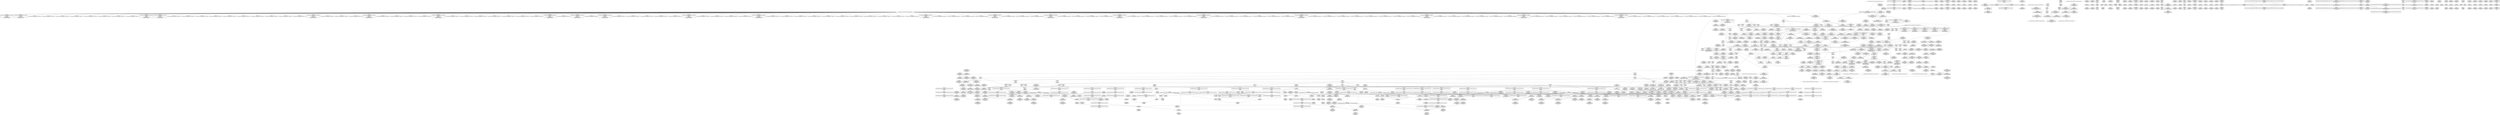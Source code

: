 digraph {
	CE0x55850f0 [shape=record,shape=Mrecord,label="{CE0x55850f0|selinux_mount:tmp14|security/selinux/hooks.c,2639|*SummSource*}"]
	CE0x5629980 [shape=record,shape=Mrecord,label="{CE0x5629980|path_has_perm:tmp5|security/selinux/hooks.c,1642}"]
	CE0x55a5540 [shape=record,shape=Mrecord,label="{CE0x55a5540|104:_%struct.inode*,_232:_%struct.super_block*,_:_CRE_223,224_}"]
	CE0x5693c00 [shape=record,shape=Mrecord,label="{CE0x5693c00|inode_has_perm:and|security/selinux/hooks.c,1611}"]
	CE0x5614b00 [shape=record,shape=Mrecord,label="{CE0x5614b00|i64*_getelementptr_inbounds_(_2_x_i64_,_2_x_i64_*___llvm_gcov_ctr98,_i64_0,_i64_1)|*Constant*|*SummSource*}"]
	CE0x55c8530 [shape=record,shape=Mrecord,label="{CE0x55c8530|selinux_mount:tmp24|security/selinux/hooks.c,2642|*SummSource*}"]
	CE0x563a410 [shape=record,shape=Mrecord,label="{CE0x563a410|superblock_has_perm:tmp6|security/selinux/hooks.c,1866|*SummSink*}"]
	CE0x557bf90 [shape=record,shape=Mrecord,label="{CE0x557bf90|i64_3|*Constant*|*SummSource*}"]
	CE0x55f3100 [shape=record,shape=Mrecord,label="{CE0x55f3100|cred_sid:tmp2}"]
	CE0x559e1b0 [shape=record,shape=Mrecord,label="{CE0x559e1b0|104:_%struct.inode*,_232:_%struct.super_block*,_:_CRE_149,150_}"]
	CE0x557ba10 [shape=record,shape=Mrecord,label="{CE0x557ba10|i32_0|*Constant*|*SummSink*}"]
	CE0x5616080 [shape=record,shape=Mrecord,label="{CE0x5616080|inode_has_perm:tmp14|security/selinux/hooks.c,1614|*SummSource*}"]
	CE0x55e88f0 [shape=record,shape=Mrecord,label="{CE0x55e88f0|104:_%struct.inode*,_232:_%struct.super_block*,_:_CRE_308,309_}"]
	CE0x563bb60 [shape=record,shape=Mrecord,label="{CE0x563bb60|_ret_i32_%retval.0,_!dbg_!27739|security/selinux/hooks.c,1618}"]
	CE0x55e8020 [shape=record,shape=Mrecord,label="{CE0x55e8020|104:_%struct.inode*,_232:_%struct.super_block*,_:_CRE_288,296_|*MultipleSource*|*LoadInst*|security/selinux/hooks.c,2642|security/selinux/hooks.c,2642}"]
	CE0x5698430 [shape=record,shape=Mrecord,label="{CE0x5698430|GLOBAL:__llvm_gcov_ctr154|Global_var:__llvm_gcov_ctr154|*SummSink*}"]
	CE0x56231f0 [shape=record,shape=Mrecord,label="{CE0x56231f0|inode_has_perm:tmp20|security/selinux/hooks.c,1618|*SummSource*}"]
	CE0x55cc5c0 [shape=record,shape=Mrecord,label="{CE0x55cc5c0|104:_%struct.inode*,_232:_%struct.super_block*,_:_CRE_56,64_|*MultipleSource*|*LoadInst*|security/selinux/hooks.c,2642|security/selinux/hooks.c,2642}"]
	CE0x5688e20 [shape=record,shape=Mrecord,label="{CE0x5688e20|GLOBAL:__llvm_gcov_ctr155|Global_var:__llvm_gcov_ctr155}"]
	CE0x55f4610 [shape=record,shape=Mrecord,label="{CE0x55f4610|0:_i32,_4:_i32,_8:_i32,_12:_i32,_:_CMRE_20,24_|*MultipleSource*|security/selinux/hooks.c,196|*LoadInst*|security/selinux/hooks.c,196|security/selinux/hooks.c,197}"]
	CE0x55a3c40 [shape=record,shape=Mrecord,label="{CE0x55a3c40|104:_%struct.inode*,_232:_%struct.super_block*,_:_CRE_207,208_}"]
	CE0x5591a60 [shape=record,shape=Mrecord,label="{CE0x5591a60|i8*_getelementptr_inbounds_(_45_x_i8_,_45_x_i8_*_.str12,_i32_0,_i32_0)|*Constant*|*SummSource*}"]
	CE0x561da60 [shape=record,shape=Mrecord,label="{CE0x561da60|i32_16|*Constant*|*SummSource*}"]
	CE0x55eb610 [shape=record,shape=Mrecord,label="{CE0x55eb610|selinux_mount:tmp28|security/selinux/hooks.c,2645|*SummSource*}"]
	CE0x56a2360 [shape=record,shape=Mrecord,label="{CE0x56a2360|inode_has_perm:sid3|security/selinux/hooks.c,1617}"]
	CE0x55ec980 [shape=record,shape=Mrecord,label="{CE0x55ec980|i64*_getelementptr_inbounds_(_15_x_i64_,_15_x_i64_*___llvm_gcov_ctr203,_i64_0,_i64_14)|*Constant*|*SummSink*}"]
	CE0x55efe10 [shape=record,shape=Mrecord,label="{CE0x55efe10|path_has_perm:entry}"]
	CE0x55b3ed0 [shape=record,shape=Mrecord,label="{CE0x55b3ed0|path_has_perm:path|Function::path_has_perm&Arg::path::|*SummSource*}"]
	CE0x56530d0 [shape=record,shape=Mrecord,label="{CE0x56530d0|inode_has_perm:tmp1|*SummSink*}"]
	CE0x55aa5f0 [shape=record,shape=Mrecord,label="{CE0x55aa5f0|GLOBAL:inode_has_perm|*Constant*}"]
	CE0x5631880 [shape=record,shape=Mrecord,label="{CE0x5631880|path_has_perm:tmp2}"]
	CE0x56999b0 [shape=record,shape=Mrecord,label="{CE0x56999b0|inode_has_perm:tmp10|security/selinux/hooks.c,1611|*SummSink*}"]
	CE0x568ce10 [shape=record,shape=Mrecord,label="{CE0x568ce10|i64*_getelementptr_inbounds_(_8_x_i64_,_8_x_i64_*___llvm_gcov_ctr154,_i64_0,_i64_7)|*Constant*|*SummSource*}"]
	CE0x55965c0 [shape=record,shape=Mrecord,label="{CE0x55965c0|%struct.task_struct*_(%struct.task_struct**)*_asm_movq_%gs:$_1:P_,$0_,_r,im,_dirflag_,_fpsr_,_flags_|*SummSink*}"]
	CE0x55a0120 [shape=record,shape=Mrecord,label="{CE0x55a0120|104:_%struct.inode*,_232:_%struct.super_block*,_:_CRE_169,170_}"]
	CE0x557cbe0 [shape=record,shape=Mrecord,label="{CE0x557cbe0|selinux_mount:return|*SummSource*}"]
	CE0x55f1390 [shape=record,shape=Mrecord,label="{CE0x55f1390|COLLAPSED:_CMRE:_elem_0::|security/selinux/hooks.c,196}"]
	CE0x55c7ef0 [shape=record,shape=Mrecord,label="{CE0x55c7ef0|selinux_mount:tmp24|security/selinux/hooks.c,2642}"]
	CE0x55a1850 [shape=record,shape=Mrecord,label="{CE0x55a1850|104:_%struct.inode*,_232:_%struct.super_block*,_:_CRE_184,185_}"]
	CE0x559a690 [shape=record,shape=Mrecord,label="{CE0x559a690|selinux_mount:tmp5|security/selinux/hooks.c,2639|*SummSource*}"]
	CE0x55ec880 [shape=record,shape=Mrecord,label="{CE0x55ec880|i64*_getelementptr_inbounds_(_15_x_i64_,_15_x_i64_*___llvm_gcov_ctr203,_i64_0,_i64_14)|*Constant*|*SummSource*}"]
	CE0x55e9cd0 [shape=record,shape=Mrecord,label="{CE0x55e9cd0|selinux_mount:tmp27|security/selinux/hooks.c,2642}"]
	CE0x5650e10 [shape=record,shape=Mrecord,label="{CE0x5650e10|_call_void_mcount()_#3}"]
	CE0x55f9080 [shape=record,shape=Mrecord,label="{CE0x55f9080|i1_true|*Constant*}"]
	CE0x5656cd0 [shape=record,shape=Mrecord,label="{CE0x5656cd0|GLOBAL:creds_are_invalid|*Constant*|*SummSink*}"]
	CE0x55fe210 [shape=record,shape=Mrecord,label="{CE0x55fe210|superblock_has_perm:bb|*SummSource*}"]
	CE0x56895b0 [shape=record,shape=Mrecord,label="{CE0x56895b0|__validate_creds:tmp4|include/linux/cred.h,173}"]
	CE0x559dcb0 [shape=record,shape=Mrecord,label="{CE0x559dcb0|104:_%struct.inode*,_232:_%struct.super_block*,_:_CRE_146,147_}"]
	CE0x559e8f0 [shape=record,shape=Mrecord,label="{CE0x559e8f0|104:_%struct.inode*,_232:_%struct.super_block*,_:_CRE_154,155_}"]
	CE0x55f2ab0 [shape=record,shape=Mrecord,label="{CE0x55f2ab0|0:_i32,_4:_i32,_8:_i32,_12:_i32,_:_CMRE_8,12_|*MultipleSource*|security/selinux/hooks.c,196|*LoadInst*|security/selinux/hooks.c,196|security/selinux/hooks.c,197}"]
	CE0x55c6cf0 [shape=record,shape=Mrecord,label="{CE0x55c6cf0|selinux_mount:tmp20|security/selinux/hooks.c,2641|*SummSource*}"]
	CE0x56311d0 [shape=record,shape=Mrecord,label="{CE0x56311d0|path_has_perm:bb}"]
	CE0x558f590 [shape=record,shape=Mrecord,label="{CE0x558f590|i64_1|*Constant*|*SummSink*}"]
	CE0x5621550 [shape=record,shape=Mrecord,label="{CE0x5621550|inode_has_perm:tmp17|security/selinux/hooks.c,1617|*SummSource*}"]
	CE0x563b010 [shape=record,shape=Mrecord,label="{CE0x563b010|GLOBAL:inode_has_perm|*Constant*|*SummSink*}"]
	CE0x558fe10 [shape=record,shape=Mrecord,label="{CE0x558fe10|selinux_mount:land.lhs.true|*SummSink*}"]
	CE0x558df50 [shape=record,shape=Mrecord,label="{CE0x558df50|selinux_mount:if.end|*SummSink*}"]
	CE0x5614fe0 [shape=record,shape=Mrecord,label="{CE0x5614fe0|_call_void_mcount()_#3}"]
	CE0x55a2e30 [shape=record,shape=Mrecord,label="{CE0x55a2e30|104:_%struct.inode*,_232:_%struct.super_block*,_:_CRE_198,199_}"]
	CE0x55a53b0 [shape=record,shape=Mrecord,label="{CE0x55a53b0|104:_%struct.inode*,_232:_%struct.super_block*,_:_CRE_222,223_}"]
	CE0x568cf90 [shape=record,shape=Mrecord,label="{CE0x568cf90|i64*_getelementptr_inbounds_(_8_x_i64_,_8_x_i64_*___llvm_gcov_ctr154,_i64_0,_i64_7)|*Constant*|*SummSink*}"]
	CE0x5686c10 [shape=record,shape=Mrecord,label="{CE0x5686c10|inode_has_perm:tmp6|*LoadInst*|security/selinux/hooks.c,1611|*SummSink*}"]
	CE0x56982c0 [shape=record,shape=Mrecord,label="{CE0x56982c0|GLOBAL:__llvm_gcov_ctr154|Global_var:__llvm_gcov_ctr154|*SummSource*}"]
	CE0x5621b10 [shape=record,shape=Mrecord,label="{CE0x5621b10|inode_has_perm:tmp20|security/selinux/hooks.c,1618}"]
	CE0x5689f50 [shape=record,shape=Mrecord,label="{CE0x5689f50|__validate_creds:tmp5|include/linux/cred.h,173|*SummSink*}"]
	CE0x568b200 [shape=record,shape=Mrecord,label="{CE0x568b200|inode_has_perm:call4|security/selinux/hooks.c,1617}"]
	CE0x5693c70 [shape=record,shape=Mrecord,label="{CE0x5693c70|inode_has_perm:and|security/selinux/hooks.c,1611|*SummSource*}"]
	CE0x5629ba0 [shape=record,shape=Mrecord,label="{CE0x5629ba0|path_has_perm:d_inode|security/selinux/hooks.c,1642}"]
	CE0x5596160 [shape=record,shape=Mrecord,label="{CE0x5596160|cred_sid:cred|Function::cred_sid&Arg::cred::}"]
	CE0x55a0590 [shape=record,shape=Mrecord,label="{CE0x55a0590|104:_%struct.inode*,_232:_%struct.super_block*,_:_CRE_172,173_}"]
	CE0x562abd0 [shape=record,shape=Mrecord,label="{CE0x562abd0|path_has_perm:tmp6|security/selinux/hooks.c,1646|*SummSink*}"]
	CE0x5621c70 [shape=record,shape=Mrecord,label="{CE0x5621c70|inode_has_perm:tmp19|security/selinux/hooks.c,1618}"]
	CE0x558a380 [shape=record,shape=Mrecord,label="{CE0x558a380|selinux_mount:tmp16|security/selinux/hooks.c,2639|*SummSource*}"]
	CE0x55a5d70 [shape=record,shape=Mrecord,label="{CE0x55a5d70|104:_%struct.inode*,_232:_%struct.super_block*,_:_CRE_248,256_|*MultipleSource*|*LoadInst*|security/selinux/hooks.c,2642|security/selinux/hooks.c,2642}"]
	CE0x55cbe60 [shape=record,shape=Mrecord,label="{CE0x55cbe60|104:_%struct.inode*,_232:_%struct.super_block*,_:_CRE_16,24_|*MultipleSource*|*LoadInst*|security/selinux/hooks.c,2642|security/selinux/hooks.c,2642}"]
	CE0x5622070 [shape=record,shape=Mrecord,label="{CE0x5622070|__validate_creds:lnot.ext|include/linux/cred.h,173|*SummSink*}"]
	CE0x55a3470 [shape=record,shape=Mrecord,label="{CE0x55a3470|104:_%struct.inode*,_232:_%struct.super_block*,_:_CRE_202,203_}"]
	CE0x55c65a0 [shape=record,shape=Mrecord,label="{CE0x55c65a0|i64_10|*Constant*|*SummSource*}"]
	CE0x56166a0 [shape=record,shape=Mrecord,label="{CE0x56166a0|inode_has_perm:call|security/selinux/hooks.c,1614|*SummSink*}"]
	CE0x559fa20 [shape=record,shape=Mrecord,label="{CE0x559fa20|104:_%struct.inode*,_232:_%struct.super_block*,_:_CRE_165,166_}"]
	CE0x55aabe0 [shape=record,shape=Mrecord,label="{CE0x55aabe0|i8*_getelementptr_inbounds_(_25_x_i8_,_25_x_i8_*_.str3,_i32_0,_i32_0)|*Constant*|*SummSink*}"]
	CE0x568acb0 [shape=record,shape=Mrecord,label="{CE0x568acb0|inode_has_perm:sclass|security/selinux/hooks.c,1617|*SummSink*}"]
	CE0x55e8960 [shape=record,shape=Mrecord,label="{CE0x55e8960|104:_%struct.inode*,_232:_%struct.super_block*,_:_CRE_307,308_}"]
	CE0x55eb3d0 [shape=record,shape=Mrecord,label="{CE0x55eb3d0|superblock_has_perm:ad|Function::superblock_has_perm&Arg::ad::|*SummSource*}"]
	CE0x56300b0 [shape=record,shape=Mrecord,label="{CE0x56300b0|avc_has_perm:tclass|Function::avc_has_perm&Arg::tclass::|*SummSink*}"]
	CE0x55f64b0 [shape=record,shape=Mrecord,label="{CE0x55f64b0|__validate_creds:file|Function::__validate_creds&Arg::file::}"]
	CE0x5595560 [shape=record,shape=Mrecord,label="{CE0x5595560|i64*_getelementptr_inbounds_(_2_x_i64_,_2_x_i64_*___llvm_gcov_ctr151,_i64_0,_i64_1)|*Constant*|*SummSource*}"]
	CE0x55afaf0 [shape=record,shape=Mrecord,label="{CE0x55afaf0|selinux_mount:tmp30|security/selinux/hooks.c,2646}"]
	CE0x55f61e0 [shape=record,shape=Mrecord,label="{CE0x55f61e0|i8*_getelementptr_inbounds_(_25_x_i8_,_25_x_i8_*_.str3,_i32_0,_i32_0)|*Constant*}"]
	CE0x55f0970 [shape=record,shape=Mrecord,label="{CE0x55f0970|superblock_has_perm:entry|*SummSource*}"]
	CE0x55b31f0 [shape=record,shape=Mrecord,label="{CE0x55b31f0|i64*_getelementptr_inbounds_(_8_x_i64_,_8_x_i64_*___llvm_gcov_ctr154,_i64_0,_i64_0)|*Constant*}"]
	CE0x559a770 [shape=record,shape=Mrecord,label="{CE0x559a770|selinux_mount:tmp8|security/selinux/hooks.c,2639}"]
	CE0x5584ea0 [shape=record,shape=Mrecord,label="{CE0x5584ea0|selinux_mount:tmp14|security/selinux/hooks.c,2639}"]
	CE0x5696ea0 [shape=record,shape=Mrecord,label="{CE0x5696ea0|inode_has_perm:expval|security/selinux/hooks.c,1611|*SummSource*}"]
	CE0x558dee0 [shape=record,shape=Mrecord,label="{CE0x558dee0|selinux_mount:if.end}"]
	CE0x563f0b0 [shape=record,shape=Mrecord,label="{CE0x563f0b0|inode_has_perm:perms|Function::inode_has_perm&Arg::perms::}"]
	CE0x55ee990 [shape=record,shape=Mrecord,label="{CE0x55ee990|selinux_mount:tmp28|security/selinux/hooks.c,2645|*SummSink*}"]
	CE0x5589c20 [shape=record,shape=Mrecord,label="{CE0x5589c20|104:_%struct.inode*,_232:_%struct.super_block*,_:_CRE_91,92_}"]
	CE0x558d1f0 [shape=record,shape=Mrecord,label="{CE0x558d1f0|selinux_mount:do.body|*SummSource*}"]
	CE0x559ea80 [shape=record,shape=Mrecord,label="{CE0x559ea80|104:_%struct.inode*,_232:_%struct.super_block*,_:_CRE_155,156_}"]
	CE0x5628630 [shape=record,shape=Mrecord,label="{CE0x5628630|_call_void_mcount()_#3|*SummSink*}"]
	CE0x55a8bc0 [shape=record,shape=Mrecord,label="{CE0x55a8bc0|selinux_mount:tmp7|security/selinux/hooks.c,2639|*SummSource*}"]
	CE0x565c040 [shape=record,shape=Mrecord,label="{CE0x565c040|GLOBAL:llvm.expect.i64|*Constant*}"]
	CE0x5629380 [shape=record,shape=Mrecord,label="{CE0x5629380|i32_5|*Constant*}"]
	CE0x5578aa0 [shape=record,shape=Mrecord,label="{CE0x5578aa0|i32_2639|*Constant*|*SummSource*}"]
	CE0x5595e30 [shape=record,shape=Mrecord,label="{CE0x5595e30|cred_sid:entry}"]
	CE0x55a4f00 [shape=record,shape=Mrecord,label="{CE0x55a4f00|104:_%struct.inode*,_232:_%struct.super_block*,_:_CRE_219,220_}"]
	CE0x55fab80 [shape=record,shape=Mrecord,label="{CE0x55fab80|i64*_getelementptr_inbounds_(_2_x_i64_,_2_x_i64_*___llvm_gcov_ctr98,_i64_0,_i64_0)|*Constant*|*SummSource*}"]
	CE0x55b26c0 [shape=record,shape=Mrecord,label="{CE0x55b26c0|inode_has_perm:do.body}"]
	CE0x56965c0 [shape=record,shape=Mrecord,label="{CE0x56965c0|GLOBAL:llvm.expect.i64|*Constant*}"]
	CE0x55c39a0 [shape=record,shape=Mrecord,label="{CE0x55c39a0|i32_78|*Constant*|*SummSink*}"]
	CE0x562b060 [shape=record,shape=Mrecord,label="{CE0x562b060|path_has_perm:tmp7|security/selinux/hooks.c,1646|*SummSink*}"]
	CE0x5616810 [shape=record,shape=Mrecord,label="{CE0x5616810|GLOBAL:cred_sid|*Constant*}"]
	CE0x563fe20 [shape=record,shape=Mrecord,label="{CE0x563fe20|i8_1|*Constant*}"]
	CE0x5650c60 [shape=record,shape=Mrecord,label="{CE0x5650c60|inode_has_perm:tmp3|*SummSource*}"]
	CE0x55c3c20 [shape=record,shape=Mrecord,label="{CE0x55c3c20|selinux_mount:cred4|security/selinux/hooks.c,2639}"]
	CE0x55a88a0 [shape=record,shape=Mrecord,label="{CE0x55a88a0|selinux_mount:tmp6|security/selinux/hooks.c,2639|*SummSink*}"]
	CE0x5591cf0 [shape=record,shape=Mrecord,label="{CE0x5591cf0|i64*_getelementptr_inbounds_(_15_x_i64_,_15_x_i64_*___llvm_gcov_ctr203,_i64_0,_i64_9)|*Constant*|*SummSink*}"]
	CE0x562c250 [shape=record,shape=Mrecord,label="{CE0x562c250|cred_sid:tmp|*SummSink*}"]
	CE0x568be00 [shape=record,shape=Mrecord,label="{CE0x568be00|avc_has_perm:tclass|Function::avc_has_perm&Arg::tclass::}"]
	CE0x559ef30 [shape=record,shape=Mrecord,label="{CE0x559ef30|104:_%struct.inode*,_232:_%struct.super_block*,_:_CRE_158,159_}"]
	CE0x6893a80 [shape=record,shape=Mrecord,label="{CE0x6893a80|selinux_mount:return}"]
	CE0x55c7770 [shape=record,shape=Mrecord,label="{CE0x55c7770|selinux_mount:tmp22|security/selinux/hooks.c,2641|*SummSource*}"]
	CE0x55f09e0 [shape=record,shape=Mrecord,label="{CE0x55f09e0|superblock_has_perm:entry|*SummSink*}"]
	CE0x5651620 [shape=record,shape=Mrecord,label="{CE0x5651620|inode_has_perm:tmp5|security/selinux/hooks.c,1609|*SummSource*}"]
	CE0x5617f80 [shape=record,shape=Mrecord,label="{CE0x5617f80|inode_has_perm:tmp11|security/selinux/hooks.c,1612|*SummSource*}"]
	CE0x563c790 [shape=record,shape=Mrecord,label="{CE0x563c790|i32_0|*Constant*}"]
	CE0x562dc50 [shape=record,shape=Mrecord,label="{CE0x562dc50|path_has_perm:tmp|*SummSource*}"]
	CE0x559e2b0 [shape=record,shape=Mrecord,label="{CE0x559e2b0|104:_%struct.inode*,_232:_%struct.super_block*,_:_CRE_150,151_}"]
	CE0x565b4a0 [shape=record,shape=Mrecord,label="{CE0x565b4a0|__validate_creds:entry}"]
	CE0x55860b0 [shape=record,shape=Mrecord,label="{CE0x55860b0|get_current:tmp}"]
	CE0x55eab30 [shape=record,shape=Mrecord,label="{CE0x55eab30|superblock_has_perm:perms|Function::superblock_has_perm&Arg::perms::}"]
	"CONST[source:2(external),value:2(dynamic)][purpose:{subject}][SrcIdx:5]"
	CE0x55c95e0 [shape=record,shape=Mrecord,label="{CE0x55c95e0|selinux_mount:path|Function::selinux_mount&Arg::path::}"]
	CE0x55f87b0 [shape=record,shape=Mrecord,label="{CE0x55f87b0|i64*_getelementptr_inbounds_(_5_x_i64_,_5_x_i64_*___llvm_gcov_ctr155,_i64_0,_i64_0)|*Constant*|*SummSource*}"]
	CE0x55a19e0 [shape=record,shape=Mrecord,label="{CE0x55a19e0|104:_%struct.inode*,_232:_%struct.super_block*,_:_CRE_185,186_}"]
	CE0x5650810 [shape=record,shape=Mrecord,label="{CE0x5650810|i1_true|*Constant*}"]
	CE0x55b1550 [shape=record,shape=Mrecord,label="{CE0x55b1550|__validate_creds:lnot|include/linux/cred.h,173|*SummSource*}"]
	CE0x55c7c50 [shape=record,shape=Mrecord,label="{CE0x55c7c50|selinux_mount:tmp23|security/selinux/hooks.c,2641|*SummSource*}"]
	CE0x56287e0 [shape=record,shape=Mrecord,label="{CE0x56287e0|path_has_perm:dentry|security/selinux/hooks.c,1642}"]
	CE0x5689c20 [shape=record,shape=Mrecord,label="{CE0x5689c20|__validate_creds:tmp5|include/linux/cred.h,173}"]
	CE0x55a0d60 [shape=record,shape=Mrecord,label="{CE0x55a0d60|104:_%struct.inode*,_232:_%struct.super_block*,_:_CRE_177,178_}"]
	CE0x55e8250 [shape=record,shape=Mrecord,label="{CE0x55e8250|104:_%struct.inode*,_232:_%struct.super_block*,_:_CRE_296,304_|*MultipleSource*|*LoadInst*|security/selinux/hooks.c,2642|security/selinux/hooks.c,2642}"]
	CE0x55a2980 [shape=record,shape=Mrecord,label="{CE0x55a2980|104:_%struct.inode*,_232:_%struct.super_block*,_:_CRE_195,196_}"]
	CE0x55f26a0 [shape=record,shape=Mrecord,label="{CE0x55f26a0|cred_sid:sid|security/selinux/hooks.c,197|*SummSink*}"]
	CE0x562d6c0 [shape=record,shape=Mrecord,label="{CE0x562d6c0|i64*_getelementptr_inbounds_(_8_x_i64_,_8_x_i64_*___llvm_gcov_ctr154,_i64_0,_i64_2)|*Constant*|*SummSource*}"]
	CE0x5659490 [shape=record,shape=Mrecord,label="{CE0x5659490|i64_1|*Constant*}"]
	CE0x55ae1a0 [shape=record,shape=Mrecord,label="{CE0x55ae1a0|selinux_mount:tmp1}"]
	CE0x55a3f60 [shape=record,shape=Mrecord,label="{CE0x55a3f60|104:_%struct.inode*,_232:_%struct.super_block*,_:_CRE_209,210_}"]
	CE0x558b880 [shape=record,shape=Mrecord,label="{CE0x558b880|i64*_getelementptr_inbounds_(_15_x_i64_,_15_x_i64_*___llvm_gcov_ctr203,_i64_0,_i64_1)|*Constant*|*SummSink*}"]
	CE0x55f4250 [shape=record,shape=Mrecord,label="{CE0x55f4250|0:_i32,_4:_i32,_8:_i32,_12:_i32,_:_CMRE_12,16_|*MultipleSource*|security/selinux/hooks.c,196|*LoadInst*|security/selinux/hooks.c,196|security/selinux/hooks.c,197}"]
	CE0x55a2ca0 [shape=record,shape=Mrecord,label="{CE0x55a2ca0|104:_%struct.inode*,_232:_%struct.super_block*,_:_CRE_197,198_}"]
	CE0x55a7670 [shape=record,shape=Mrecord,label="{CE0x55a7670|selinux_mount:call|security/selinux/hooks.c,2639|*SummSink*}"]
	CE0x55cc9e0 [shape=record,shape=Mrecord,label="{CE0x55cc9e0|104:_%struct.inode*,_232:_%struct.super_block*,_:_CRE_72,80_|*MultipleSource*|*LoadInst*|security/selinux/hooks.c,2642|security/selinux/hooks.c,2642}"]
	"CONST[source:0(mediator),value:2(dynamic)][purpose:{object}][SnkIdx:6]"
	CE0x55afc60 [shape=record,shape=Mrecord,label="{CE0x55afc60|selinux_mount:retval.0}"]
	CE0x55b2cf0 [shape=record,shape=Mrecord,label="{CE0x55b2cf0|inode_has_perm:if.end}"]
	CE0x5609850 [shape=record,shape=Mrecord,label="{CE0x5609850|path_has_perm:tmp3|*SummSink*}"]
	CE0x56192a0 [shape=record,shape=Mrecord,label="{CE0x56192a0|inode_has_perm:tmp13|security/selinux/hooks.c,1614|*SummSink*}"]
	CE0x55c98f0 [shape=record,shape=Mrecord,label="{CE0x55c98f0|i32_1|*Constant*}"]
	CE0x55f1760 [shape=record,shape=Mrecord,label="{CE0x55f1760|cred_sid:tmp4|*LoadInst*|security/selinux/hooks.c,196}"]
	CE0x55aeeb0 [shape=record,shape=Mrecord,label="{CE0x55aeeb0|i32_65536|*Constant*}"]
	CE0x55919a0 [shape=record,shape=Mrecord,label="{CE0x55919a0|i8*_getelementptr_inbounds_(_45_x_i8_,_45_x_i8_*_.str12,_i32_0,_i32_0)|*Constant*}"]
	CE0x55c6e00 [shape=record,shape=Mrecord,label="{CE0x55c6e00|selinux_mount:tmp20|security/selinux/hooks.c,2641|*SummSink*}"]
	CE0x5622a40 [shape=record,shape=Mrecord,label="{CE0x5622a40|i64*_getelementptr_inbounds_(_5_x_i64_,_5_x_i64_*___llvm_gcov_ctr155,_i64_0,_i64_0)|*Constant*}"]
	CE0x568b5b0 [shape=record,shape=Mrecord,label="{CE0x568b5b0|inode_has_perm:call4|security/selinux/hooks.c,1617|*SummSink*}"]
	"CONST[source:0(mediator),value:2(dynamic)][purpose:{object}][SnkIdx:2]"
	CE0x5651790 [shape=record,shape=Mrecord,label="{CE0x5651790|inode_has_perm:tmp5|security/selinux/hooks.c,1609|*SummSink*}"]
	CE0x55808d0 [shape=record,shape=Mrecord,label="{CE0x55808d0|i1_true|*Constant*|*SummSink*}"]
	CE0x5656f90 [shape=record,shape=Mrecord,label="{CE0x5656f90|GLOBAL:__validate_creds|*Constant*|*SummSink*}"]
	"CONST[source:2(external),value:0(static)][purpose:{operation}][SrcIdx:1]"
	CE0x562e420 [shape=record,shape=Mrecord,label="{CE0x562e420|superblock_has_perm:call2|security/selinux/hooks.c,1866|*SummSource*}"]
	CE0x558f440 [shape=record,shape=Mrecord,label="{CE0x558f440|selinux_mount:tmp|*SummSink*}"]
	CE0x55eeb80 [shape=record,shape=Mrecord,label="{CE0x55eeb80|selinux_mount:tmp29|security/selinux/hooks.c,2645}"]
	CE0x5698600 [shape=record,shape=Mrecord,label="{CE0x5698600|inode_has_perm:tmp8|security/selinux/hooks.c,1611|*SummSource*}"]
	CE0x55cacd0 [shape=record,shape=Mrecord,label="{CE0x55cacd0|selinux_mount:tmp26|*LoadInst*|security/selinux/hooks.c,2642|*SummSource*}"]
	CE0x5589bb0 [shape=record,shape=Mrecord,label="{CE0x5589bb0|104:_%struct.inode*,_232:_%struct.super_block*,_:_CRE_92,93_}"]
	CE0x55c4080 [shape=record,shape=Mrecord,label="{CE0x55c4080|__validate_creds:conv|include/linux/cred.h,173}"]
	CE0x5640360 [shape=record,shape=Mrecord,label="{CE0x5640360|path_has_perm:u|security/selinux/hooks.c,1646|*SummSource*}"]
	CE0x55c9fd0 [shape=record,shape=Mrecord,label="{CE0x55c9fd0|0:_i8,_16:_%struct.dentry*,_24:_%struct.selinux_audit_data*,_:_SCMRE_0,8_|*MultipleSource*|security/selinux/hooks.c,2642|Function::selinux_mount&Arg::path::}"]
	CE0x55eaa00 [shape=record,shape=Mrecord,label="{CE0x55eaa00|%struct.common_audit_data*_null|*Constant*}"]
	CE0x562a780 [shape=record,shape=Mrecord,label="{CE0x562a780|path_has_perm:path1|security/selinux/hooks.c,1646|*SummSink*}"]
	CE0x5593b00 [shape=record,shape=Mrecord,label="{CE0x5593b00|i64_4|*Constant*|*SummSink*}"]
	CE0x55b2890 [shape=record,shape=Mrecord,label="{CE0x55b2890|inode_has_perm:bb|*SummSource*}"]
	CE0x563aa00 [shape=record,shape=Mrecord,label="{CE0x563aa00|path_has_perm:tmp7|security/selinux/hooks.c,1646}"]
	CE0x5612890 [shape=record,shape=Mrecord,label="{CE0x5612890|get_current:tmp3|*SummSource*}"]
	CE0x4c7cfe0 [shape=record,shape=Mrecord,label="{CE0x4c7cfe0|selinux_mount:if.else|*SummSource*}"]
	CE0x5595020 [shape=record,shape=Mrecord,label="{CE0x5595020|i64*_getelementptr_inbounds_(_2_x_i64_,_2_x_i64_*___llvm_gcov_ctr204,_i64_0,_i64_1)|*Constant*|*SummSource*}"]
	CE0x568bab0 [shape=record,shape=Mrecord,label="{CE0x568bab0|avc_has_perm:ssid|Function::avc_has_perm&Arg::ssid::}"]
	CE0x55a3600 [shape=record,shape=Mrecord,label="{CE0x55a3600|104:_%struct.inode*,_232:_%struct.super_block*,_:_CRE_203,204_}"]
	CE0x5654dd0 [shape=record,shape=Mrecord,label="{CE0x5654dd0|__validate_creds:call|include/linux/cred.h,173|*SummSink*}"]
	CE0x558b6f0 [shape=record,shape=Mrecord,label="{CE0x558b6f0|selinux_mount:land.lhs.true2}"]
	CE0x55aa9a0 [shape=record,shape=Mrecord,label="{CE0x55aa9a0|GLOBAL:inode_has_perm|*Constant*|*SummSource*}"]
	CE0x55f3670 [shape=record,shape=Mrecord,label="{CE0x55f3670|cred_sid:tmp3|*SummSource*}"]
	CE0x55cb2b0 [shape=record,shape=Mrecord,label="{CE0x55cb2b0|i32_9|*Constant*|*SummSource*}"]
	CE0x55b2580 [shape=record,shape=Mrecord,label="{CE0x55b2580|cred_sid:tmp2}"]
	CE0x558d680 [shape=record,shape=Mrecord,label="{CE0x558d680|selinux_mount:bb}"]
	CE0x55f5270 [shape=record,shape=Mrecord,label="{CE0x55f5270|_call_void_mcount()_#3|*SummSource*}"]
	CE0x565a4d0 [shape=record,shape=Mrecord,label="{CE0x565a4d0|i32_4|*Constant*}"]
	CE0x55c69e0 [shape=record,shape=Mrecord,label="{CE0x55c69e0|i64_11|*Constant*}"]
	CE0x55963c0 [shape=record,shape=Mrecord,label="{CE0x55963c0|cred_sid:cred|Function::cred_sid&Arg::cred::|*SummSink*}"]
	CE0x568b480 [shape=record,shape=Mrecord,label="{CE0x568b480|inode_has_perm:call4|security/selinux/hooks.c,1617|*SummSource*}"]
	CE0x56290b0 [shape=record,shape=Mrecord,label="{CE0x56290b0|path_has_perm:tmp4|*LoadInst*|security/selinux/hooks.c,1642}"]
	CE0x55a0ef0 [shape=record,shape=Mrecord,label="{CE0x55a0ef0|104:_%struct.inode*,_232:_%struct.super_block*,_:_CRE_178,179_}"]
	CE0x563ca30 [shape=record,shape=Mrecord,label="{CE0x563ca30|__validate_creds:line|Function::__validate_creds&Arg::line::|*SummSink*}"]
	CE0x563f440 [shape=record,shape=Mrecord,label="{CE0x563f440|inode_has_perm:perms|Function::inode_has_perm&Arg::perms::|*SummSink*}"]
	CE0x5595be0 [shape=record,shape=Mrecord,label="{CE0x5595be0|GLOBAL:cred_sid|*Constant*|*SummSource*}"]
	CE0x562af30 [shape=record,shape=Mrecord,label="{CE0x562af30|path_has_perm:tmp7|security/selinux/hooks.c,1646|*SummSource*}"]
	CE0x558b650 [shape=record,shape=Mrecord,label="{CE0x558b650|selinux_mount:do.body|*SummSink*}"]
	CE0x55c5ad0 [shape=record,shape=Mrecord,label="{CE0x55c5ad0|selinux_mount:and|security/selinux/hooks.c,2641|*SummSource*}"]
	CE0x55eac00 [shape=record,shape=Mrecord,label="{CE0x55eac00|superblock_has_perm:perms|Function::superblock_has_perm&Arg::perms::|*SummSource*}"]
	CE0x563bd10 [shape=record,shape=Mrecord,label="{CE0x563bd10|_ret_i32_%retval.0,_!dbg_!27739|security/selinux/hooks.c,1618|*SummSource*}"]
	CE0x68939e0 [shape=record,shape=Mrecord,label="{CE0x68939e0|selinux_mount:bb|*SummSink*}"]
	CE0x55e9820 [shape=record,shape=Mrecord,label="{CE0x55e9820|104:_%struct.inode*,_232:_%struct.super_block*,_:_CRE_317,318_}"]
	CE0x5596050 [shape=record,shape=Mrecord,label="{CE0x5596050|cred_sid:entry|*SummSink*}"]
	CE0x5579f10 [shape=record,shape=Mrecord,label="{CE0x5579f10|i64*_getelementptr_inbounds_(_15_x_i64_,_15_x_i64_*___llvm_gcov_ctr203,_i64_0,_i64_6)|*Constant*|*SummSink*}"]
	CE0x5609ca0 [shape=record,shape=Mrecord,label="{CE0x5609ca0|superblock_has_perm:tmp|*SummSource*}"]
	CE0x5630cb0 [shape=record,shape=Mrecord,label="{CE0x5630cb0|_ret_i32_%retval.0,_!dbg_!27728|security/selinux/avc.c,775|*SummSink*}"]
	CE0x55b2e10 [shape=record,shape=Mrecord,label="{CE0x55b2e10|inode_has_perm:if.end|*SummSource*}"]
	CE0x557d100 [shape=record,shape=Mrecord,label="{CE0x557d100|selinux_mount:land.lhs.true|*SummSource*}"]
	CE0x55f2440 [shape=record,shape=Mrecord,label="{CE0x55f2440|cred_sid:sid|security/selinux/hooks.c,197}"]
	CE0x55b18e0 [shape=record,shape=Mrecord,label="{CE0x55b18e0|i32_1609|*Constant*|*SummSink*}"]
	CE0x55b0f30 [shape=record,shape=Mrecord,label="{CE0x55b0f30|inode_has_perm:i_flags|security/selinux/hooks.c,1611|*SummSink*}"]
	CE0x55a60c0 [shape=record,shape=Mrecord,label="{CE0x55a60c0|104:_%struct.inode*,_232:_%struct.super_block*,_:_CRE_256,264_|*MultipleSource*|*LoadInst*|security/selinux/hooks.c,2642|security/selinux/hooks.c,2642}"]
	CE0x55b2a40 [shape=record,shape=Mrecord,label="{CE0x55b2a40|inode_has_perm:return}"]
	CE0x56161f0 [shape=record,shape=Mrecord,label="{CE0x56161f0|inode_has_perm:tmp14|security/selinux/hooks.c,1614|*SummSink*}"]
	CE0x56236c0 [shape=record,shape=Mrecord,label="{CE0x56236c0|__validate_creds:bb|*SummSource*}"]
	CE0x55ac6c0 [shape=record,shape=Mrecord,label="{CE0x55ac6c0|get_current:tmp4|./arch/x86/include/asm/current.h,14|*SummSource*}"]
	CE0x563b9f0 [shape=record,shape=Mrecord,label="{CE0x563b9f0|inode_has_perm:adp|Function::inode_has_perm&Arg::adp::|*SummSink*}"]
	CE0x55823c0 [shape=record,shape=Mrecord,label="{CE0x55823c0|selinux_mount:tobool1|security/selinux/hooks.c,2639}"]
	CE0x5596350 [shape=record,shape=Mrecord,label="{CE0x5596350|cred_sid:cred|Function::cred_sid&Arg::cred::|*SummSource*}"]
	CE0x55c8ba0 [shape=record,shape=Mrecord,label="{CE0x55c8ba0|selinux_mount:tmp25|security/selinux/hooks.c,2642}"]
	CE0x562dbe0 [shape=record,shape=Mrecord,label="{CE0x562dbe0|COLLAPSED:_GCMRE___llvm_gcov_ctr204_internal_global_2_x_i64_zeroinitializer:_elem_0:default:}"]
	CE0x5686a10 [shape=record,shape=Mrecord,label="{CE0x5686a10|inode_has_perm:tmp6|*LoadInst*|security/selinux/hooks.c,1611|*SummSource*}"]
	CE0x55cd130 [shape=record,shape=Mrecord,label="{CE0x55cd130|104:_%struct.inode*,_232:_%struct.super_block*,_:_CRE_144,145_}"]
	CE0x55ff920 [shape=record,shape=Mrecord,label="{CE0x55ff920|cred_sid:tmp|*SummSource*}"]
	CE0x5591d60 [shape=record,shape=Mrecord,label="{CE0x5591d60|selinux_mount:tmp17|security/selinux/hooks.c,2639}"]
	CE0x5626f50 [shape=record,shape=Mrecord,label="{CE0x5626f50|path_has_perm:tmp1|*SummSink*}"]
	CE0x55c7d80 [shape=record,shape=Mrecord,label="{CE0x55c7d80|selinux_mount:tmp23|security/selinux/hooks.c,2641|*SummSink*}"]
	CE0x55ca850 [shape=record,shape=Mrecord,label="{CE0x55ca850|COLLAPSED:_GCMRE___llvm_gcov_ctr154_internal_global_8_x_i64_zeroinitializer:_elem_0:default:}"]
	CE0x55cb340 [shape=record,shape=Mrecord,label="{CE0x55cb340|i32_9|*Constant*|*SummSink*}"]
	CE0x55ac760 [shape=record,shape=Mrecord,label="{CE0x55ac760|get_current:tmp4|./arch/x86/include/asm/current.h,14|*SummSink*}"]
	CE0x56292a0 [shape=record,shape=Mrecord,label="{CE0x56292a0|path_has_perm:tmp4|*LoadInst*|security/selinux/hooks.c,1642|*SummSink*}"]
	CE0x55a1530 [shape=record,shape=Mrecord,label="{CE0x55a1530|104:_%struct.inode*,_232:_%struct.super_block*,_:_CRE_182,183_}"]
	CE0x55ead80 [shape=record,shape=Mrecord,label="{CE0x55ead80|%struct.common_audit_data*_null|*Constant*|*SummSource*}"]
	CE0x56307b0 [shape=record,shape=Mrecord,label="{CE0x56307b0|avc_has_perm:auditdata|Function::avc_has_perm&Arg::auditdata::}"]
	CE0x563a720 [shape=record,shape=Mrecord,label="{CE0x563a720|i64_16|*Constant*|*SummSource*}"]
	CE0x55f5aa0 [shape=record,shape=Mrecord,label="{CE0x55f5aa0|i64*_getelementptr_inbounds_(_8_x_i64_,_8_x_i64_*___llvm_gcov_ctr154,_i64_0,_i64_2)|*Constant*|*SummSink*}"]
	CE0x55a24d0 [shape=record,shape=Mrecord,label="{CE0x55a24d0|104:_%struct.inode*,_232:_%struct.super_block*,_:_CRE_192,193_}"]
	CE0x55e9690 [shape=record,shape=Mrecord,label="{CE0x55e9690|104:_%struct.inode*,_232:_%struct.super_block*,_:_CRE_316,317_}"]
	CE0x5622980 [shape=record,shape=Mrecord,label="{CE0x5622980|__validate_creds:if.then|*SummSink*}"]
	CE0x5699f30 [shape=record,shape=Mrecord,label="{CE0x5699f30|i32_512|*Constant*|*SummSource*}"]
	CE0x558e140 [shape=record,shape=Mrecord,label="{CE0x558e140|selinux_mount:tmp4|security/selinux/hooks.c,2639}"]
	CE0x55f0150 [shape=record,shape=Mrecord,label="{CE0x55f0150|selinux_mount:call7|security/selinux/hooks.c,2642|*SummSink*}"]
	CE0x55e9370 [shape=record,shape=Mrecord,label="{CE0x55e9370|104:_%struct.inode*,_232:_%struct.super_block*,_:_CRE_314,315_}"]
	CE0x55a16c0 [shape=record,shape=Mrecord,label="{CE0x55a16c0|104:_%struct.inode*,_232:_%struct.super_block*,_:_CRE_183,184_}"]
	CE0x55a4730 [shape=record,shape=Mrecord,label="{CE0x55a4730|104:_%struct.inode*,_232:_%struct.super_block*,_:_CRE_214,215_}"]
	CE0x568a390 [shape=record,shape=Mrecord,label="{CE0x568a390|i64*_getelementptr_inbounds_(_5_x_i64_,_5_x_i64_*___llvm_gcov_ctr155,_i64_0,_i64_3)|*Constant*|*SummSource*}"]
	CE0x557f2f0 [shape=record,shape=Mrecord,label="{CE0x557f2f0|i64_5|*Constant*|*SummSink*}"]
	CE0x55cb660 [shape=record,shape=Mrecord,label="{CE0x55cb660|selinux_mount:d_sb|security/selinux/hooks.c,2642|*SummSource*}"]
	CE0x55af320 [shape=record,shape=Mrecord,label="{CE0x55af320|_ret_i32_%call,_!dbg_!27724|security/selinux/hooks.c,1647}"]
	CE0x568d560 [shape=record,shape=Mrecord,label="{CE0x568d560|GLOBAL:__invalid_creds|*Constant*|*SummSink*}"]
	CE0x568d7c0 [shape=record,shape=Mrecord,label="{CE0x568d7c0|i64*_getelementptr_inbounds_(_5_x_i64_,_5_x_i64_*___llvm_gcov_ctr155,_i64_0,_i64_4)|*Constant*|*SummSource*}"]
	CE0x4c7d160 [shape=record,shape=Mrecord,label="{CE0x4c7d160|selinux_mount:if.then}"]
	CE0x56191c0 [shape=record,shape=Mrecord,label="{CE0x56191c0|inode_has_perm:tmp13|security/selinux/hooks.c,1614}"]
	CE0x55ed240 [shape=record,shape=Mrecord,label="{CE0x55ed240|selinux_mount:tmp31|security/selinux/hooks.c,2646|*SummSink*}"]
	CE0x560f2c0 [shape=record,shape=Mrecord,label="{CE0x560f2c0|i32_0|*Constant*}"]
	CE0x55f9e40 [shape=record,shape=Mrecord,label="{CE0x55f9e40|inode_has_perm:lnot.ext|security/selinux/hooks.c,1611}"]
	CE0x55ae210 [shape=record,shape=Mrecord,label="{CE0x55ae210|selinux_mount:tmp1|*SummSource*}"]
	CE0x568f690 [shape=record,shape=Mrecord,label="{CE0x568f690|__validate_creds:tmp6|include/linux/cred.h,174|*SummSink*}"]
	CE0x55b1700 [shape=record,shape=Mrecord,label="{CE0x55b1700|i32_1609|*Constant*|*SummSource*}"]
	CE0x5586480 [shape=record,shape=Mrecord,label="{CE0x5586480|GLOBAL:selinux_mount.__warned|Global_var:selinux_mount.__warned}"]
	CE0x55f0d30 [shape=record,shape=Mrecord,label="{CE0x55f0d30|i64*_getelementptr_inbounds_(_2_x_i64_,_2_x_i64_*___llvm_gcov_ctr131,_i64_0,_i64_1)|*Constant*|*SummSink*}"]
	CE0x5698190 [shape=record,shape=Mrecord,label="{CE0x5698190|GLOBAL:__llvm_gcov_ctr154|Global_var:__llvm_gcov_ctr154}"]
	CE0x565d7a0 [shape=record,shape=Mrecord,label="{CE0x565d7a0|__validate_creds:tobool|include/linux/cred.h,173}"]
	CE0x559b7b0 [shape=record,shape=Mrecord,label="{CE0x559b7b0|_call_void_mcount()_#3|*SummSink*}"]
	CE0x5630400 [shape=record,shape=Mrecord,label="{CE0x5630400|avc_has_perm:requested|Function::avc_has_perm&Arg::requested::|*SummSource*}"]
	CE0x55ed680 [shape=record,shape=Mrecord,label="{CE0x55ed680|_ret_i32_%retval.0,_!dbg_!27754|security/selinux/hooks.c,2646|*SummSource*}"]
	CE0x557d010 [shape=record,shape=Mrecord,label="{CE0x557d010|selinux_mount:if.then6|*SummSink*}"]
	CE0x558f600 [shape=record,shape=Mrecord,label="{CE0x558f600|i64*_getelementptr_inbounds_(_15_x_i64_,_15_x_i64_*___llvm_gcov_ctr203,_i64_0,_i64_1)|*Constant*}"]
	CE0x55b0890 [shape=record,shape=Mrecord,label="{CE0x55b0890|i32_1609|*Constant*}"]
	CE0x557bf20 [shape=record,shape=Mrecord,label="{CE0x557bf20|i64_3|*Constant*}"]
	CE0x55e37f0 [shape=record,shape=Mrecord,label="{CE0x55e37f0|__validate_creds:lnot.ext|include/linux/cred.h,173}"]
	CE0x557cdd0 [shape=record,shape=Mrecord,label="{CE0x557cdd0|selinux_mount:bb|*SummSource*}"]
	CE0x55c3c90 [shape=record,shape=Mrecord,label="{CE0x55c3c90|COLLAPSED:_GCMRE_current_task_external_global_%struct.task_struct*:_elem_0::|security/selinux/hooks.c,2639}"]
	CE0x562f530 [shape=record,shape=Mrecord,label="{CE0x562f530|avc_has_perm:tsid|Function::avc_has_perm&Arg::tsid::}"]
	CE0x55f96c0 [shape=record,shape=Mrecord,label="{CE0x55f96c0|inode_has_perm:lnot|security/selinux/hooks.c,1611|*SummSink*}"]
	CE0x55cb9f0 [shape=record,shape=Mrecord,label="{CE0x55cb9f0|104:_%struct.inode*,_232:_%struct.super_block*,_:_CRE_0,4_|*MultipleSource*|*LoadInst*|security/selinux/hooks.c,2642|security/selinux/hooks.c,2642}"]
	CE0x559c690 [shape=record,shape=Mrecord,label="{CE0x559c690|selinux_mount:do.end|*SummSource*}"]
	CE0x55f1230 [shape=record,shape=Mrecord,label="{CE0x55f1230|cred_sid:security|security/selinux/hooks.c,196}"]
	CE0x55ee1d0 [shape=record,shape=Mrecord,label="{CE0x55ee1d0|_ret_i32_%call2,_!dbg_!27722|security/selinux/hooks.c,1866}"]
	CE0x55821e0 [shape=record,shape=Mrecord,label="{CE0x55821e0|selinux_mount:tmp8|security/selinux/hooks.c,2639|*SummSource*}"]
	CE0x562c3a0 [shape=record,shape=Mrecord,label="{CE0x562c3a0|cred_sid:tmp1|*SummSource*}"]
	CE0x55b1d70 [shape=record,shape=Mrecord,label="{CE0x55b1d70|cred_sid:tmp3}"]
	CE0x55ee700 [shape=record,shape=Mrecord,label="{CE0x55ee700|i64*_getelementptr_inbounds_(_15_x_i64_,_15_x_i64_*___llvm_gcov_ctr203,_i64_0,_i64_13)|*Constant*}"]
	CE0x563b5b0 [shape=record,shape=Mrecord,label="{CE0x563b5b0|inode_has_perm:cred|Function::inode_has_perm&Arg::cred::|*SummSource*}"]
	CE0x55f9b80 [shape=record,shape=Mrecord,label="{CE0x55f9b80|inode_has_perm:conv|security/selinux/hooks.c,1611}"]
	CE0x559eda0 [shape=record,shape=Mrecord,label="{CE0x559eda0|104:_%struct.inode*,_232:_%struct.super_block*,_:_CRE_157,158_}"]
	CE0x55cd630 [shape=record,shape=Mrecord,label="{CE0x55cd630|104:_%struct.inode*,_232:_%struct.super_block*,_:_CRE_112,144_|*MultipleSource*|*LoadInst*|security/selinux/hooks.c,2642|security/selinux/hooks.c,2642}"]
	CE0x5617380 [shape=record,shape=Mrecord,label="{CE0x5617380|i32_10|*Constant*|*SummSource*}"]
	CE0x562f860 [shape=record,shape=Mrecord,label="{CE0x562f860|avc_has_perm:tsid|Function::avc_has_perm&Arg::tsid::|*SummSink*}"]
	CE0x563d910 [shape=record,shape=Mrecord,label="{CE0x563d910|i64_16|*Constant*}"]
	CE0x5609910 [shape=record,shape=Mrecord,label="{CE0x5609910|_call_void_mcount()_#3|*SummSource*}"]
	CE0x5696f10 [shape=record,shape=Mrecord,label="{CE0x5696f10|i64_4|*Constant*}"]
	CE0x55aff10 [shape=record,shape=Mrecord,label="{CE0x55aff10|get_current:tmp1}"]
	CE0x55cb460 [shape=record,shape=Mrecord,label="{CE0x55cb460|104:_%struct.inode*,_232:_%struct.super_block*,_:_CRE_88,89_}"]
	CE0x609e1e0 [shape=record,shape=Mrecord,label="{CE0x609e1e0|selinux_mount:tmp|*SummSource*}"]
	CE0x55b5490 [shape=record,shape=Mrecord,label="{CE0x55b5490|GLOBAL:get_current|*Constant*|*SummSink*}"]
	CE0x55f18e0 [shape=record,shape=Mrecord,label="{CE0x55f18e0|cred_sid:tmp4|*LoadInst*|security/selinux/hooks.c,196|*SummSource*}"]
	CE0x5612930 [shape=record,shape=Mrecord,label="{CE0x5612930|get_current:tmp3|*SummSink*}"]
	CE0x558ebb0 [shape=record,shape=Mrecord,label="{CE0x558ebb0|selinux_mount:tmp}"]
	CE0x565b670 [shape=record,shape=Mrecord,label="{CE0x565b670|__validate_creds:entry|*SummSource*}"]
	CE0x55eb7f0 [shape=record,shape=Mrecord,label="{CE0x55eb7f0|selinux_mount:tmp28|security/selinux/hooks.c,2645}"]
	CE0x55ea510 [shape=record,shape=Mrecord,label="{CE0x55ea510|superblock_has_perm:sb|Function::superblock_has_perm&Arg::sb::|*SummSource*}"]
	CE0x562e860 [shape=record,shape=Mrecord,label="{CE0x562e860|i32_(i32,_i32,_i16,_i32,_%struct.common_audit_data*)*_bitcast_(i32_(i32,_i32,_i16,_i32,_%struct.common_audit_data.495*)*_avc_has_perm_to_i32_(i32,_i32,_i16,_i32,_%struct.common_audit_data*)*)|*Constant*|*SummSink*}"]
	CE0x55b2510 [shape=record,shape=Mrecord,label="{CE0x55b2510|i64*_getelementptr_inbounds_(_2_x_i64_,_2_x_i64_*___llvm_gcov_ctr131,_i64_0,_i64_1)|*Constant*}"]
	CE0x55f3ab0 [shape=record,shape=Mrecord,label="{CE0x55f3ab0|_call_void_mcount()_#3|*SummSink*}"]
	"CONST[source:0(mediator),value:0(static)][purpose:{operation}][SnkIdx:3]"
	CE0x5616570 [shape=record,shape=Mrecord,label="{CE0x5616570|inode_has_perm:call|security/selinux/hooks.c,1614|*SummSource*}"]
	CE0x5609bc0 [shape=record,shape=Mrecord,label="{CE0x5609bc0|superblock_has_perm:tmp}"]
	CE0x55b4800 [shape=record,shape=Mrecord,label="{CE0x55b4800|selinux_mount:tmp18|security/selinux/hooks.c,2639|*SummSink*}"]
	CE0x55f22d0 [shape=record,shape=Mrecord,label="{CE0x55f22d0|i32_1|*Constant*}"]
	CE0x5593980 [shape=record,shape=Mrecord,label="{CE0x5593980|i64_4|*Constant*|*SummSource*}"]
	CE0x55ae8c0 [shape=record,shape=Mrecord,label="{CE0x55ae8c0|_call_void_lockdep_rcu_suspicious(i8*_getelementptr_inbounds_(_25_x_i8_,_25_x_i8_*_.str3,_i32_0,_i32_0),_i32_2639,_i8*_getelementptr_inbounds_(_45_x_i8_,_45_x_i8_*_.str12,_i32_0,_i32_0))_#10,_!dbg_!27732|security/selinux/hooks.c,2639|*SummSink*}"]
	CE0x5578640 [shape=record,shape=Mrecord,label="{CE0x5578640|GLOBAL:lockdep_rcu_suspicious|*Constant*|*SummSource*}"]
	CE0x5650a80 [shape=record,shape=Mrecord,label="{CE0x5650a80|__validate_creds:lnot|include/linux/cred.h,173|*SummSink*}"]
	CE0x5584c10 [shape=record,shape=Mrecord,label="{CE0x5584c10|selinux_mount:tmp13|security/selinux/hooks.c,2639|*SummSink*}"]
	CE0x55c9e00 [shape=record,shape=Mrecord,label="{CE0x55c9e00|i32_1|*Constant*|*SummSink*}"]
	CE0x562a130 [shape=record,shape=Mrecord,label="{CE0x562a130|path_has_perm:tmp5|security/selinux/hooks.c,1642|*SummSink*}"]
	CE0x5618600 [shape=record,shape=Mrecord,label="{CE0x5618600|inode_has_perm:tmp12|security/selinux/hooks.c,1612|*SummSource*}"]
	CE0x5617100 [shape=record,shape=Mrecord,label="{CE0x5617100|i32_10|*Constant*}"]
	CE0x5658700 [shape=record,shape=Mrecord,label="{CE0x5658700|_ret_void,_!dbg_!27722|include/linux/cred.h,175|*SummSource*}"]
	CE0x55a65a0 [shape=record,shape=Mrecord,label="{CE0x55a65a0|104:_%struct.inode*,_232:_%struct.super_block*,_:_CRE_272,280_|*MultipleSource*|*LoadInst*|security/selinux/hooks.c,2642|security/selinux/hooks.c,2642}"]
	CE0x56153f0 [shape=record,shape=Mrecord,label="{CE0x56153f0|superblock_has_perm:call|security/selinux/hooks.c,1863}"]
	CE0x55a4410 [shape=record,shape=Mrecord,label="{CE0x55a4410|104:_%struct.inode*,_232:_%struct.super_block*,_:_CRE_212,213_}"]
	CE0x563ef10 [shape=record,shape=Mrecord,label="{CE0x563ef10|inode_has_perm:inode|Function::inode_has_perm&Arg::inode::|*SummSink*}"]
	CE0x55e9b40 [shape=record,shape=Mrecord,label="{CE0x55e9b40|104:_%struct.inode*,_232:_%struct.super_block*,_:_CRE_319,320_}"]
	CE0x55b2eb0 [shape=record,shape=Mrecord,label="{CE0x55b2eb0|inode_has_perm:if.end|*SummSink*}"]
	CE0x559df20 [shape=record,shape=Mrecord,label="{CE0x559df20|104:_%struct.inode*,_232:_%struct.super_block*,_:_CRE_147,148_}"]
	CE0x56907b0 [shape=record,shape=Mrecord,label="{CE0x56907b0|GLOBAL:__invalid_creds|*Constant*|*SummSource*}"]
	CE0x559deb0 [shape=record,shape=Mrecord,label="{CE0x559deb0|104:_%struct.inode*,_232:_%struct.super_block*,_:_CRE_148,149_}"]
	CE0x563eda0 [shape=record,shape=Mrecord,label="{CE0x563eda0|inode_has_perm:inode|Function::inode_has_perm&Arg::inode::|*SummSource*}"]
	CE0x55f9a10 [shape=record,shape=Mrecord,label="{CE0x55f9a10|inode_has_perm:lnot1|security/selinux/hooks.c,1611|*SummSink*}"]
	CE0x5578d20 [shape=record,shape=Mrecord,label="{CE0x5578d20|selinux_mount:do.end}"]
	CE0x5618770 [shape=record,shape=Mrecord,label="{CE0x5618770|inode_has_perm:tmp12|security/selinux/hooks.c,1612|*SummSink*}"]
	CE0x55f5420 [shape=record,shape=Mrecord,label="{CE0x55f5420|i64*_getelementptr_inbounds_(_8_x_i64_,_8_x_i64_*___llvm_gcov_ctr154,_i64_0,_i64_2)|*Constant*}"]
	CE0x563b8a0 [shape=record,shape=Mrecord,label="{CE0x563b8a0|inode_has_perm:adp|Function::inode_has_perm&Arg::adp::|*SummSource*}"]
	CE0x565a5b0 [shape=record,shape=Mrecord,label="{CE0x565a5b0|i32_4|*Constant*|*SummSink*}"]
	CE0x559c730 [shape=record,shape=Mrecord,label="{CE0x559c730|selinux_mount:do.end|*SummSink*}"]
	CE0x56988f0 [shape=record,shape=Mrecord,label="{CE0x56988f0|inode_has_perm:tmp9|security/selinux/hooks.c,1611|*SummSource*}"]
	CE0x568f5b0 [shape=record,shape=Mrecord,label="{CE0x568f5b0|__validate_creds:tmp6|include/linux/cred.h,174}"]
	CE0x55e43a0 [shape=record,shape=Mrecord,label="{CE0x55e43a0|get_current:tmp2|*SummSink*}"]
	CE0x563bfe0 [shape=record,shape=Mrecord,label="{CE0x563bfe0|i64*_getelementptr_inbounds_(_2_x_i64_,_2_x_i64_*___llvm_gcov_ctr131,_i64_0,_i64_0)|*Constant*}"]
	CE0x55e8d30 [shape=record,shape=Mrecord,label="{CE0x55e8d30|104:_%struct.inode*,_232:_%struct.super_block*,_:_CRE_310,311_}"]
	CE0x5628b90 [shape=record,shape=Mrecord,label="{CE0x5628b90|_call_void_mcount()_#3}"]
	CE0x55807a0 [shape=record,shape=Mrecord,label="{CE0x55807a0|i1_true|*Constant*|*SummSource*}"]
	CE0x55b5f10 [shape=record,shape=Mrecord,label="{CE0x55b5f10|_ret_%struct.task_struct*_%tmp4,_!dbg_!27714|./arch/x86/include/asm/current.h,14|*SummSink*}"]
	CE0x55c3ea0 [shape=record,shape=Mrecord,label="{CE0x55c3ea0|selinux_mount:cred4|security/selinux/hooks.c,2639|*SummSource*}"]
	CE0x55fe440 [shape=record,shape=Mrecord,label="{CE0x55fe440|superblock_has_perm:bb|*SummSink*}"]
	CE0x558a500 [shape=record,shape=Mrecord,label="{CE0x558a500|selinux_mount:tmp16|security/selinux/hooks.c,2639|*SummSink*}"]
	CE0x5595f10 [shape=record,shape=Mrecord,label="{CE0x5595f10|cred_sid:entry|*SummSource*}"]
	CE0x563aba0 [shape=record,shape=Mrecord,label="{CE0x563aba0|i32_8|*Constant*}"]
	CE0x56152e0 [shape=record,shape=Mrecord,label="{CE0x56152e0|_call_void_mcount()_#3|*SummSink*}"]
	CE0x5690370 [shape=record,shape=Mrecord,label="{CE0x5690370|_call_void___invalid_creds(%struct.cred*_%cred,_i8*_%file,_i32_%line)_#10,_!dbg_!27721|include/linux/cred.h,174}"]
	CE0x55a5bd0 [shape=record,shape=Mrecord,label="{CE0x55a5bd0|104:_%struct.inode*,_232:_%struct.super_block*,_:_CRE_240,248_|*MultipleSource*|*LoadInst*|security/selinux/hooks.c,2642|security/selinux/hooks.c,2642}"]
	CE0x55c4c60 [shape=record,shape=Mrecord,label="{CE0x55c4c60|selinux_mount:tmp19|security/selinux/hooks.c,2639|*SummSource*}"]
	CE0x55c7a10 [shape=record,shape=Mrecord,label="{CE0x55c7a10|selinux_mount:tmp23|security/selinux/hooks.c,2641}"]
	CE0x55e9500 [shape=record,shape=Mrecord,label="{CE0x55e9500|104:_%struct.inode*,_232:_%struct.super_block*,_:_CRE_315,316_}"]
	CE0x5659420 [shape=record,shape=Mrecord,label="{CE0x5659420|inode_has_perm:tmp|*SummSink*}"]
	CE0x56318f0 [shape=record,shape=Mrecord,label="{CE0x56318f0|path_has_perm:tmp2|*SummSource*}"]
	CE0x55f0bc0 [shape=record,shape=Mrecord,label="{CE0x55f0bc0|i64*_getelementptr_inbounds_(_2_x_i64_,_2_x_i64_*___llvm_gcov_ctr131,_i64_0,_i64_1)|*Constant*|*SummSource*}"]
	CE0x55b4cb0 [shape=record,shape=Mrecord,label="{CE0x55b4cb0|selinux_mount:call3|security/selinux/hooks.c,2639|*SummSource*}"]
	CE0x5591b60 [shape=record,shape=Mrecord,label="{CE0x5591b60|i8*_getelementptr_inbounds_(_45_x_i8_,_45_x_i8_*_.str12,_i32_0,_i32_0)|*Constant*|*SummSink*}"]
	CE0x5594a00 [shape=record,shape=Mrecord,label="{CE0x5594a00|GLOBAL:current_task|Global_var:current_task|*SummSink*}"]
	CE0x558a130 [shape=record,shape=Mrecord,label="{CE0x558a130|selinux_mount:tmp16|security/selinux/hooks.c,2639}"]
	CE0x5622300 [shape=record,shape=Mrecord,label="{CE0x5622300|__validate_creds:conv|include/linux/cred.h,173|*SummSink*}"]
	CE0x55a27f0 [shape=record,shape=Mrecord,label="{CE0x55a27f0|104:_%struct.inode*,_232:_%struct.super_block*,_:_CRE_194,195_}"]
	CE0x55e86f0 [shape=record,shape=Mrecord,label="{CE0x55e86f0|104:_%struct.inode*,_232:_%struct.super_block*,_:_CRE_306,307_}"]
	CE0x565b7b0 [shape=record,shape=Mrecord,label="{CE0x565b7b0|__validate_creds:cred|Function::__validate_creds&Arg::cred::}"]
	CE0x562d020 [shape=record,shape=Mrecord,label="{CE0x562d020|path_has_perm:dentry|security/selinux/hooks.c,1642|*SummSink*}"]
	CE0x55b2650 [shape=record,shape=Mrecord,label="{CE0x55b2650|inode_has_perm:do.body|*SummSource*}"]
	CE0x5581200 [shape=record,shape=Mrecord,label="{CE0x5581200|selinux_mount:tmp15|security/selinux/hooks.c,2639|*SummSource*}"]
	CE0x5593560 [shape=record,shape=Mrecord,label="{CE0x5593560|selinux_mount:tobool1|security/selinux/hooks.c,2639|*SummSink*}"]
	CE0x55ffa00 [shape=record,shape=Mrecord,label="{CE0x55ffa00|i64*_getelementptr_inbounds_(_2_x_i64_,_2_x_i64_*___llvm_gcov_ctr151,_i64_0,_i64_0)|*Constant*|*SummSource*}"]
	CE0x55aa070 [shape=record,shape=Mrecord,label="{CE0x55aa070|path_has_perm:entry|*SummSink*}"]
	CE0x55a48c0 [shape=record,shape=Mrecord,label="{CE0x55a48c0|104:_%struct.inode*,_232:_%struct.super_block*,_:_CRE_215,216_}"]
	CE0x5657000 [shape=record,shape=Mrecord,label="{CE0x5657000|GLOBAL:__validate_creds|*Constant*|*SummSource*}"]
	CE0x5651cb0 [shape=record,shape=Mrecord,label="{CE0x5651cb0|inode_has_perm:tmp2|*SummSink*}"]
	CE0x55ff840 [shape=record,shape=Mrecord,label="{CE0x55ff840|cred_sid:tmp}"]
	CE0x562f730 [shape=record,shape=Mrecord,label="{CE0x562f730|avc_has_perm:tsid|Function::avc_has_perm&Arg::tsid::|*SummSource*}"]
	CE0x55cd2c0 [shape=record,shape=Mrecord,label="{CE0x55cd2c0|104:_%struct.inode*,_232:_%struct.super_block*,_:_CRE_96,104_|*MultipleSource*|*LoadInst*|security/selinux/hooks.c,2642|security/selinux/hooks.c,2642}"]
	CE0x55ef930 [shape=record,shape=Mrecord,label="{CE0x55ef930|GLOBAL:path_has_perm|*Constant*}"]
	CE0x55a9eb0 [shape=record,shape=Mrecord,label="{CE0x55a9eb0|GLOBAL:path_has_perm|*Constant*|*SummSink*}"]
	CE0x55891a0 [shape=record,shape=Mrecord,label="{CE0x55891a0|get_current:tmp4|./arch/x86/include/asm/current.h,14}"]
	CE0x557c160 [shape=record,shape=Mrecord,label="{CE0x557c160|selinux_mount:entry|*SummSource*}"]
	CE0x55b05f0 [shape=record,shape=Mrecord,label="{CE0x55b05f0|__validate_creds:file|Function::__validate_creds&Arg::file::|*SummSource*}"]
	CE0x5626860 [shape=record,shape=Mrecord,label="{CE0x5626860|superblock_has_perm:tmp6|security/selinux/hooks.c,1866|*SummSource*}"]
	CE0x568b980 [shape=record,shape=Mrecord,label="{CE0x568b980|avc_has_perm:entry}"]
	CE0x55a1d00 [shape=record,shape=Mrecord,label="{CE0x55a1d00|104:_%struct.inode*,_232:_%struct.super_block*,_:_CRE_187,188_}"]
	CE0x55783a0 [shape=record,shape=Mrecord,label="{CE0x55783a0|i8*_getelementptr_inbounds_(_25_x_i8_,_25_x_i8_*_.str3,_i32_0,_i32_0)|*Constant*}"]
	CE0x558a670 [shape=record,shape=Mrecord,label="{CE0x558a670|i8_1|*Constant*}"]
	CE0x7077720 [shape=record,shape=Mrecord,label="{CE0x7077720|selinux_mount:if.else}"]
	CE0x562fca0 [shape=record,shape=Mrecord,label="{CE0x562fca0|i16_5|*Constant*|*SummSink*}"]
	CE0x55f3a40 [shape=record,shape=Mrecord,label="{CE0x55f3a40|_call_void_mcount()_#3|*SummSource*}"]
	CE0x55b4f50 [shape=record,shape=Mrecord,label="{CE0x55b4f50|GLOBAL:get_current|*Constant*}"]
	CE0x55f93b0 [shape=record,shape=Mrecord,label="{CE0x55f93b0|inode_has_perm:lnot|security/selinux/hooks.c,1611|*SummSource*}"]
	CE0x5616500 [shape=record,shape=Mrecord,label="{CE0x5616500|inode_has_perm:call|security/selinux/hooks.c,1614}"]
	CE0x565a120 [shape=record,shape=Mrecord,label="{CE0x565a120|__validate_creds:tmp1|*SummSink*}"]
	CE0x5617a90 [shape=record,shape=Mrecord,label="{CE0x5617a90|inode_has_perm:tmp15|*LoadInst*|security/selinux/hooks.c,1615|*SummSource*}"]
	CE0x558ea90 [shape=record,shape=Mrecord,label="{CE0x558ea90|i64*_getelementptr_inbounds_(_15_x_i64_,_15_x_i64_*___llvm_gcov_ctr203,_i64_0,_i64_0)|*Constant*|*SummSink*}"]
	CE0x55f8ef0 [shape=record,shape=Mrecord,label="{CE0x55f8ef0|get_current:bb|*SummSink*}"]
	CE0x5696490 [shape=record,shape=Mrecord,label="{CE0x5696490|inode_has_perm:conv|security/selinux/hooks.c,1611|*SummSink*}"]
	CE0x5616cf0 [shape=record,shape=Mrecord,label="{CE0x5616cf0|cred_sid:cred|Function::cred_sid&Arg::cred::}"]
	CE0x55e42c0 [shape=record,shape=Mrecord,label="{CE0x55e42c0|get_current:tmp2}"]
	CE0x559a0f0 [shape=record,shape=Mrecord,label="{CE0x559a0f0|GLOBAL:__llvm_gcov_ctr203|Global_var:__llvm_gcov_ctr203|*SummSink*}"]
	CE0x55f3fc0 [shape=record,shape=Mrecord,label="{CE0x55f3fc0|i32_22|*Constant*|*SummSink*}"]
	CE0x5663540 [shape=record,shape=Mrecord,label="{CE0x5663540|__validate_creds:tmp1}"]
	CE0x565bac0 [shape=record,shape=Mrecord,label="{CE0x565bac0|cred_sid:tmp4|*LoadInst*|security/selinux/hooks.c,196}"]
	CE0x568bc20 [shape=record,shape=Mrecord,label="{CE0x568bc20|avc_has_perm:tsid|Function::avc_has_perm&Arg::tsid::}"]
	CE0x55ea1b0 [shape=record,shape=Mrecord,label="{CE0x55ea1b0|superblock_has_perm:cred|Function::superblock_has_perm&Arg::cred::|*SummSink*}"]
	CE0x559d960 [shape=record,shape=Mrecord,label="{CE0x559d960|104:_%struct.inode*,_232:_%struct.super_block*,_:_CRE_145,146_}"]
	CE0x6762990 [shape=record,shape=Mrecord,label="{CE0x6762990|i64_2|*Constant*|*SummSink*}"]
	CE0x565bf50 [shape=record,shape=Mrecord,label="{CE0x565bf50|inode_has_perm:do.end|*SummSink*}"]
	CE0x5698780 [shape=record,shape=Mrecord,label="{CE0x5698780|inode_has_perm:tmp9|security/selinux/hooks.c,1611}"]
	CE0x55f37e0 [shape=record,shape=Mrecord,label="{CE0x55f37e0|_call_void_mcount()_#3}"]
	CE0x55f4780 [shape=record,shape=Mrecord,label="{CE0x55f4780|cred_sid:tmp6|security/selinux/hooks.c,197}"]
	CE0x5594cb0 [shape=record,shape=Mrecord,label="{CE0x5594cb0|%struct.task_struct*_(%struct.task_struct**)*_asm_movq_%gs:$_1:P_,$0_,_r,im,_dirflag_,_fpsr_,_flags_|*SummSource*}"]
	CE0x55b2980 [shape=record,shape=Mrecord,label="{CE0x55b2980|inode_has_perm:bb|*SummSink*}"]
	CE0x5693730 [shape=record,shape=Mrecord,label="{CE0x5693730|cred_sid:tmp}"]
	CE0x557ff80 [shape=record,shape=Mrecord,label="{CE0x557ff80|selinux_mount:tmp1|*SummSink*}"]
	CE0x55b3090 [shape=record,shape=Mrecord,label="{CE0x55b3090|inode_has_perm:if.then|*SummSource*}"]
	CE0x55f9520 [shape=record,shape=Mrecord,label="{CE0x55f9520|inode_has_perm:lnot1|security/selinux/hooks.c,1611}"]
	CE0x56297c0 [shape=record,shape=Mrecord,label="{CE0x56297c0|i32_5|*Constant*|*SummSink*}"]
	CE0x5655dd0 [shape=record,shape=Mrecord,label="{CE0x5655dd0|12:_i32,_56:_i8*,_:_CRE_56,64_|*MultipleSource*|security/selinux/hooks.c,1642|Function::inode_has_perm&Arg::inode::|security/selinux/hooks.c,1611}"]
	CE0x565ac10 [shape=record,shape=Mrecord,label="{CE0x565ac10|cred_sid:tmp6|security/selinux/hooks.c,197}"]
	CE0x562fe10 [shape=record,shape=Mrecord,label="{CE0x562fe10|_ret_i32_%retval.0,_!dbg_!27728|security/selinux/avc.c,775}"]
	CE0x5611b70 [shape=record,shape=Mrecord,label="{CE0x5611b70|path_has_perm:tmp|*SummSink*}"]
	CE0x55f8d30 [shape=record,shape=Mrecord,label="{CE0x55f8d30|get_current:bb|*SummSource*}"]
	CE0x5585220 [shape=record,shape=Mrecord,label="{CE0x5585220|selinux_mount:tmp14|security/selinux/hooks.c,2639|*SummSink*}"]
	CE0x5617210 [shape=record,shape=Mrecord,label="{CE0x5617210|i32_10|*Constant*|*SummSink*}"]
	CE0x557f170 [shape=record,shape=Mrecord,label="{CE0x557f170|i64_5|*Constant*}"]
	CE0x55ae810 [shape=record,shape=Mrecord,label="{CE0x55ae810|_call_void_lockdep_rcu_suspicious(i8*_getelementptr_inbounds_(_25_x_i8_,_25_x_i8_*_.str3,_i32_0,_i32_0),_i32_2639,_i8*_getelementptr_inbounds_(_45_x_i8_,_45_x_i8_*_.str12,_i32_0,_i32_0))_#10,_!dbg_!27732|security/selinux/hooks.c,2639|*SummSource*}"]
	CE0x55c3ac0 [shape=record,shape=Mrecord,label="{CE0x55c3ac0|i32_78|*Constant*|*SummSource*}"]
	CE0x55e39e0 [shape=record,shape=Mrecord,label="{CE0x55e39e0|i64*_getelementptr_inbounds_(_2_x_i64_,_2_x_i64_*___llvm_gcov_ctr98,_i64_0,_i64_1)|*Constant*|*SummSink*}"]
	CE0x5688900 [shape=record,shape=Mrecord,label="{CE0x5688900|__validate_creds:tmp3|include/linux/cred.h,173}"]
	CE0x558a0a0 [shape=record,shape=Mrecord,label="{CE0x558a0a0|104:_%struct.inode*,_232:_%struct.super_block*,_:_CRE_94,95_}"]
	CE0x5631710 [shape=record,shape=Mrecord,label="{CE0x5631710|i64*_getelementptr_inbounds_(_2_x_i64_,_2_x_i64_*___llvm_gcov_ctr204,_i64_0,_i64_1)|*Constant*|*SummSink*}"]
	CE0x55ca110 [shape=record,shape=Mrecord,label="{CE0x55ca110|selinux_mount:dentry|security/selinux/hooks.c,2642}"]
	CE0x55e8680 [shape=record,shape=Mrecord,label="{CE0x55e8680|selinux_mount:call7|security/selinux/hooks.c,2642}"]
	CE0x55b2b60 [shape=record,shape=Mrecord,label="{CE0x55b2b60|inode_has_perm:return|*SummSource*}"]
	CE0x5694050 [shape=record,shape=Mrecord,label="{CE0x5694050|inode_has_perm:tobool|security/selinux/hooks.c,1611|*SummSink*}"]
	CE0x55e8c30 [shape=record,shape=Mrecord,label="{CE0x55e8c30|104:_%struct.inode*,_232:_%struct.super_block*,_:_CRE_309,310_}"]
	CE0x55aa320 [shape=record,shape=Mrecord,label="{CE0x55aa320|path_has_perm:call|security/selinux/hooks.c,1647}"]
	CE0x55ff8b0 [shape=record,shape=Mrecord,label="{CE0x55ff8b0|COLLAPSED:_GCMRE___llvm_gcov_ctr131_internal_global_2_x_i64_zeroinitializer:_elem_0:default:}"]
	CE0x56550d0 [shape=record,shape=Mrecord,label="{CE0x56550d0|inode_has_perm:tmp1}"]
	CE0x562a000 [shape=record,shape=Mrecord,label="{CE0x562a000|path_has_perm:tmp5|security/selinux/hooks.c,1642|*SummSource*}"]
	CE0x562f470 [shape=record,shape=Mrecord,label="{CE0x562f470|avc_has_perm:ssid|Function::avc_has_perm&Arg::ssid::|*SummSink*}"]
	CE0x5617ff0 [shape=record,shape=Mrecord,label="{CE0x5617ff0|inode_has_perm:tmp11|security/selinux/hooks.c,1612|*SummSink*}"]
	CE0x55af4f0 [shape=record,shape=Mrecord,label="{CE0x55af4f0|path_has_perm:av|Function::path_has_perm&Arg::av::|*SummSource*}"]
	CE0x563c990 [shape=record,shape=Mrecord,label="{CE0x563c990|__validate_creds:line|Function::__validate_creds&Arg::line::|*SummSource*}"]
	CE0x5656b80 [shape=record,shape=Mrecord,label="{CE0x5656b80|GLOBAL:creds_are_invalid|*Constant*}"]
	CE0x5693540 [shape=record,shape=Mrecord,label="{CE0x5693540|cred_sid:bb}"]
	CE0x5591800 [shape=record,shape=Mrecord,label="{CE0x5591800|i32_2639|*Constant*|*SummSink*}"]
	CE0x55f9230 [shape=record,shape=Mrecord,label="{CE0x55f9230|inode_has_perm:lnot|security/selinux/hooks.c,1611}"]
	CE0x55c9210 [shape=record,shape=Mrecord,label="{CE0x55c9210|selinux_mount:tmp25|security/selinux/hooks.c,2642|*SummSink*}"]
	CE0x55c6a50 [shape=record,shape=Mrecord,label="{CE0x55c6a50|i64_11|*Constant*|*SummSource*}"]
	CE0x55f44a0 [shape=record,shape=Mrecord,label="{CE0x55f44a0|0:_i32,_4:_i32,_8:_i32,_12:_i32,_:_CMRE_16,20_|*MultipleSource*|security/selinux/hooks.c,196|*LoadInst*|security/selinux/hooks.c,196|security/selinux/hooks.c,197}"]
	CE0x5630820 [shape=record,shape=Mrecord,label="{CE0x5630820|avc_has_perm:auditdata|Function::avc_has_perm&Arg::auditdata::|*SummSource*}"]
	CE0x55b6380 [shape=record,shape=Mrecord,label="{CE0x55b6380|i64*_getelementptr_inbounds_(_15_x_i64_,_15_x_i64_*___llvm_gcov_ctr203,_i64_0,_i64_9)|*Constant*}"]
	CE0x55a75d0 [shape=record,shape=Mrecord,label="{CE0x55a75d0|selinux_mount:call|security/selinux/hooks.c,2639|*SummSource*}"]
	CE0x565c720 [shape=record,shape=Mrecord,label="{CE0x565c720|__validate_creds:cred|Function::__validate_creds&Arg::cred::|*SummSink*}"]
	CE0x55b3810 [shape=record,shape=Mrecord,label="{CE0x55b3810|inode_has_perm:i_flags|security/selinux/hooks.c,1611|*SummSource*}"]
	CE0x5585390 [shape=record,shape=Mrecord,label="{CE0x5585390|i1_true|*Constant*}"]
	CE0x5631ad0 [shape=record,shape=Mrecord,label="{CE0x5631ad0|i64*_getelementptr_inbounds_(_2_x_i64_,_2_x_i64_*___llvm_gcov_ctr131,_i64_0,_i64_1)|*Constant*}"]
	CE0x5630320 [shape=record,shape=Mrecord,label="{CE0x5630320|avc_has_perm:requested|Function::avc_has_perm&Arg::requested::}"]
	CE0x55ec140 [shape=record,shape=Mrecord,label="{CE0x55ec140|selinux_mount:retval.0|*SummSource*}"]
	CE0x558e7c0 [shape=record,shape=Mrecord,label="{CE0x558e7c0|GLOBAL:__llvm_gcov_ctr203|Global_var:__llvm_gcov_ctr203|*SummSource*}"]
	CE0x557fc40 [shape=record,shape=Mrecord,label="{CE0x557fc40|selinux_mount:tmp11|security/selinux/hooks.c,2639}"]
	CE0x560f1c0 [shape=record,shape=Mrecord,label="{CE0x560f1c0|i32_16|*Constant*|*SummSink*}"]
	CE0x55b3b40 [shape=record,shape=Mrecord,label="{CE0x55b3b40|path_has_perm:cred|Function::path_has_perm&Arg::cred::|*SummSource*}"]
	CE0x5626750 [shape=record,shape=Mrecord,label="{CE0x5626750|superblock_has_perm:tmp6|security/selinux/hooks.c,1866}"]
	CE0x55cd450 [shape=record,shape=Mrecord,label="{CE0x55cd450|104:_%struct.inode*,_232:_%struct.super_block*,_:_CRE_104,112_|*MultipleSource*|*LoadInst*|security/selinux/hooks.c,2642|security/selinux/hooks.c,2642}"]
	CE0x55934d0 [shape=record,shape=Mrecord,label="{CE0x55934d0|selinux_mount:tobool1|security/selinux/hooks.c,2639|*SummSource*}"]
	CE0x55ecb60 [shape=record,shape=Mrecord,label="{CE0x55ecb60|selinux_mount:tmp31|security/selinux/hooks.c,2646}"]
	CE0x5623650 [shape=record,shape=Mrecord,label="{CE0x5623650|__validate_creds:bb}"]
	CE0x55c4780 [shape=record,shape=Mrecord,label="{CE0x55c4780|selinux_mount:cred4|security/selinux/hooks.c,2639|*SummSink*}"]
	CE0x55c4ae0 [shape=record,shape=Mrecord,label="{CE0x55c4ae0|selinux_mount:tmp19|security/selinux/hooks.c,2639}"]
	CE0x565a2d0 [shape=record,shape=Mrecord,label="{CE0x565a2d0|_call_void_mcount()_#3|*SummSource*}"]
	CE0x5596840 [shape=record,shape=Mrecord,label="{CE0x5596840|superblock_has_perm:bb}"]
	CE0x568a640 [shape=record,shape=Mrecord,label="{CE0x568a640|i64*_getelementptr_inbounds_(_5_x_i64_,_5_x_i64_*___llvm_gcov_ctr155,_i64_0,_i64_3)|*Constant*|*SummSink*}"]
	CE0x56935b0 [shape=record,shape=Mrecord,label="{CE0x56935b0|i64*_getelementptr_inbounds_(_2_x_i64_,_2_x_i64_*___llvm_gcov_ctr131,_i64_0,_i64_0)|*Constant*}"]
	CE0x5623360 [shape=record,shape=Mrecord,label="{CE0x5623360|inode_has_perm:tmp20|security/selinux/hooks.c,1618|*SummSink*}"]
	CE0x559f0c0 [shape=record,shape=Mrecord,label="{CE0x559f0c0|104:_%struct.inode*,_232:_%struct.super_block*,_:_CRE_159,160_}"]
	CE0x559fed0 [shape=record,shape=Mrecord,label="{CE0x559fed0|104:_%struct.inode*,_232:_%struct.super_block*,_:_CRE_168,169_}"]
	CE0x55c5c40 [shape=record,shape=Mrecord,label="{CE0x55c5c40|selinux_mount:and|security/selinux/hooks.c,2641|*SummSink*}"]
	CE0x569a210 [shape=record,shape=Mrecord,label="{CE0x569a210|inode_has_perm:tobool|security/selinux/hooks.c,1611}"]
	CE0x5622f50 [shape=record,shape=Mrecord,label="{CE0x5622f50|__validate_creds:if.end|*SummSource*}"]
	CE0x5595370 [shape=record,shape=Mrecord,label="{CE0x5595370|i64*_getelementptr_inbounds_(_2_x_i64_,_2_x_i64_*___llvm_gcov_ctr151,_i64_0,_i64_1)|*Constant*}"]
	CE0x565cab0 [shape=record,shape=Mrecord,label="{CE0x565cab0|cred_sid:security|security/selinux/hooks.c,196}"]
	CE0x55f0850 [shape=record,shape=Mrecord,label="{CE0x55f0850|superblock_has_perm:entry}"]
	CE0x5693260 [shape=record,shape=Mrecord,label="{CE0x5693260|__validate_creds:tmp9|include/linux/cred.h,175|*SummSink*}"]
	CE0x55e84c0 [shape=record,shape=Mrecord,label="{CE0x55e84c0|104:_%struct.inode*,_232:_%struct.super_block*,_:_CRE_305,306_}"]
	CE0x55c4dd0 [shape=record,shape=Mrecord,label="{CE0x55c4dd0|i64_32|*Constant*}"]
	CE0x562ad40 [shape=record,shape=Mrecord,label="{CE0x562ad40|path_has_perm:tmp7|security/selinux/hooks.c,1646}"]
	CE0x559be20 [shape=record,shape=Mrecord,label="{CE0x559be20|selinux_mount:land.lhs.true2|*SummSink*}"]
	CE0x56994d0 [shape=record,shape=Mrecord,label="{CE0x56994d0|inode_has_perm:tmp9|security/selinux/hooks.c,1611|*SummSink*}"]
	CE0x5599b20 [shape=record,shape=Mrecord,label="{CE0x5599b20|_call_void_mcount()_#3}"]
	CE0x55e3860 [shape=record,shape=Mrecord,label="{CE0x55e3860|__validate_creds:lnot.ext|include/linux/cred.h,173|*SummSource*}"]
	CE0x55faa30 [shape=record,shape=Mrecord,label="{CE0x55faa30|get_current:tmp|*SummSource*}"]
	CE0x5610a50 [shape=record,shape=Mrecord,label="{CE0x5610a50|272:_i8*,_:_CRE_272,280_|*MultipleSource*|security/selinux/hooks.c,2642|Function::superblock_has_perm&Arg::sb::|security/selinux/hooks.c,1865}"]
	CE0x563c390 [shape=record,shape=Mrecord,label="{CE0x563c390|cred_sid:bb|*SummSource*}"]
	CE0x55ea580 [shape=record,shape=Mrecord,label="{CE0x55ea580|superblock_has_perm:sb|Function::superblock_has_perm&Arg::sb::|*SummSink*}"]
	CE0x557f4f0 [shape=record,shape=Mrecord,label="{CE0x557f4f0|selinux_mount:tmp9|security/selinux/hooks.c,2639|*SummSource*}"]
	CE0x5629ce0 [shape=record,shape=Mrecord,label="{CE0x5629ce0|path_has_perm:d_inode|security/selinux/hooks.c,1642|*SummSink*}"]
	CE0x565d810 [shape=record,shape=Mrecord,label="{CE0x565d810|__validate_creds:tobool|include/linux/cred.h,173|*SummSource*}"]
	CE0x4c7d0b0 [shape=record,shape=Mrecord,label="{CE0x4c7d0b0|selinux_mount:if.else|*SummSink*}"]
	CE0x55a3790 [shape=record,shape=Mrecord,label="{CE0x55a3790|104:_%struct.inode*,_232:_%struct.super_block*,_:_CRE_204,205_}"]
	CE0x55e91e0 [shape=record,shape=Mrecord,label="{CE0x55e91e0|104:_%struct.inode*,_232:_%struct.super_block*,_:_CRE_313,314_}"]
	CE0x5611990 [shape=record,shape=Mrecord,label="{CE0x5611990|get_current:tmp1|*SummSink*}"]
	CE0x55b59b0 [shape=record,shape=Mrecord,label="{CE0x55b59b0|_ret_%struct.task_struct*_%tmp4,_!dbg_!27714|./arch/x86/include/asm/current.h,14|*SummSource*}"]
	CE0x55af480 [shape=record,shape=Mrecord,label="{CE0x55af480|path_has_perm:av|Function::path_has_perm&Arg::av::}"]
	CE0x55fea00 [shape=record,shape=Mrecord,label="{CE0x55fea00|superblock_has_perm:tmp2|*SummSink*}"]
	CE0x55e4330 [shape=record,shape=Mrecord,label="{CE0x55e4330|get_current:tmp2|*SummSource*}"]
	CE0x562fb70 [shape=record,shape=Mrecord,label="{CE0x562fb70|i16_5|*Constant*|*SummSource*}"]
	CE0x55f1400 [shape=record,shape=Mrecord,label="{CE0x55f1400|cred_sid:security|security/selinux/hooks.c,196|*SummSink*}"]
	CE0x55a0720 [shape=record,shape=Mrecord,label="{CE0x55a0720|104:_%struct.inode*,_232:_%struct.super_block*,_:_CRE_173,174_}"]
	CE0x55a0bd0 [shape=record,shape=Mrecord,label="{CE0x55a0bd0|104:_%struct.inode*,_232:_%struct.super_block*,_:_CRE_176,177_}"]
	CE0x560f090 [shape=record,shape=Mrecord,label="{CE0x560f090|_ret_i32_%tmp6,_!dbg_!27716|security/selinux/hooks.c,197|*SummSink*}"]
	CE0x55f48f0 [shape=record,shape=Mrecord,label="{CE0x55f48f0|cred_sid:tmp6|security/selinux/hooks.c,197|*SummSource*}"]
	CE0x55aa220 [shape=record,shape=Mrecord,label="{CE0x55aa220|path_has_perm:call|security/selinux/hooks.c,1647|*SummSink*}"]
	CE0x55b41d0 [shape=record,shape=Mrecord,label="{CE0x55b41d0|selinux_mount:tmp17|security/selinux/hooks.c,2639|*SummSink*}"]
	CE0x5693ed0 [shape=record,shape=Mrecord,label="{CE0x5693ed0|inode_has_perm:tobool|security/selinux/hooks.c,1611|*SummSource*}"]
	CE0x55cc000 [shape=record,shape=Mrecord,label="{CE0x55cc000|104:_%struct.inode*,_232:_%struct.super_block*,_:_CRE_24,40_|*MultipleSource*|*LoadInst*|security/selinux/hooks.c,2642|security/selinux/hooks.c,2642}"]
	CE0x55ec6f0 [shape=record,shape=Mrecord,label="{CE0x55ec6f0|selinux_mount:tmp30|security/selinux/hooks.c,2646|*SummSource*}"]
	CE0x558aae0 [shape=record,shape=Mrecord,label="{CE0x558aae0|i8_1|*Constant*|*SummSink*}"]
	CE0x563b300 [shape=record,shape=Mrecord,label="{CE0x563b300|inode_has_perm:entry|*SummSink*}"]
	CE0x5585540 [shape=record,shape=Mrecord,label="{CE0x5585540|selinux_mount:dentry|security/selinux/hooks.c,2642|*SummSink*}"]
	CE0x5622150 [shape=record,shape=Mrecord,label="{CE0x5622150|__validate_creds:conv|include/linux/cred.h,173|*SummSource*}"]
	CE0x55ea4a0 [shape=record,shape=Mrecord,label="{CE0x55ea4a0|superblock_has_perm:sb|Function::superblock_has_perm&Arg::sb::}"]
	CE0x559aed0 [shape=record,shape=Mrecord,label="{CE0x559aed0|path_has_perm:ad|security/selinux/hooks.c, 1643|*SummSource*}"]
	CE0x5699640 [shape=record,shape=Mrecord,label="{CE0x5699640|inode_has_perm:tmp10|security/selinux/hooks.c,1611}"]
	CE0x561d880 [shape=record,shape=Mrecord,label="{CE0x561d880|i32_16|*Constant*}"]
	CE0x55f4fa0 [shape=record,shape=Mrecord,label="{CE0x55f4fa0|inode_has_perm:do.end}"]
	CE0x55ac800 [shape=record,shape=Mrecord,label="{CE0x55ac800|GLOBAL:current_task|Global_var:current_task}"]
	CE0x568fd70 [shape=record,shape=Mrecord,label="{CE0x568fd70|__validate_creds:tmp7|include/linux/cred.h,174|*SummSource*}"]
	CE0x5690740 [shape=record,shape=Mrecord,label="{CE0x5690740|_call_void___invalid_creds(%struct.cred*_%cred,_i8*_%file,_i32_%line)_#10,_!dbg_!27721|include/linux/cred.h,174|*SummSource*}"]
	CE0x55ee920 [shape=record,shape=Mrecord,label="{CE0x55ee920|i64*_getelementptr_inbounds_(_15_x_i64_,_15_x_i64_*___llvm_gcov_ctr203,_i64_0,_i64_13)|*Constant*|*SummSink*}"]
	CE0x559f250 [shape=record,shape=Mrecord,label="{CE0x559f250|104:_%struct.inode*,_232:_%struct.super_block*,_:_CRE_160,161_}"]
	CE0x563c1a0 [shape=record,shape=Mrecord,label="{CE0x563c1a0|cred_sid:bb}"]
	CE0x5583120 [shape=record,shape=Mrecord,label="{CE0x5583120|superblock_has_perm:tmp4|*LoadInst*|security/selinux/hooks.c,1865|*SummSource*}"]
	CE0x5656200 [shape=record,shape=Mrecord,label="{CE0x5656200|__validate_creds:tobool|include/linux/cred.h,173|*SummSink*}"]
	CE0x562a8b0 [shape=record,shape=Mrecord,label="{CE0x562a8b0|path_has_perm:tmp6|security/selinux/hooks.c,1646}"]
	CE0x55f3bb0 [shape=record,shape=Mrecord,label="{CE0x55f3bb0|i32_22|*Constant*}"]
	CE0x5639b00 [shape=record,shape=Mrecord,label="{CE0x5639b00|i32_1|*Constant*}"]
	CE0x563be40 [shape=record,shape=Mrecord,label="{CE0x563be40|_ret_i32_%retval.0,_!dbg_!27739|security/selinux/hooks.c,1618|*SummSink*}"]
	CE0x5693d00 [shape=record,shape=Mrecord,label="{CE0x5693d00|inode_has_perm:and|security/selinux/hooks.c,1611|*SummSink*}"]
	CE0x55ca250 [shape=record,shape=Mrecord,label="{CE0x55ca250|i64*_getelementptr_inbounds_(_2_x_i64_,_2_x_i64_*___llvm_gcov_ctr151,_i64_0,_i64_1)|*Constant*|*SummSink*}"]
	CE0x5618df0 [shape=record,shape=Mrecord,label="{CE0x5618df0|i64*_getelementptr_inbounds_(_8_x_i64_,_8_x_i64_*___llvm_gcov_ctr154,_i64_0,_i64_6)|*Constant*|*SummSink*}"]
	CE0x55c40f0 [shape=record,shape=Mrecord,label="{CE0x55c40f0|__validate_creds:lnot1|include/linux/cred.h,173}"]
	CE0x55f3f20 [shape=record,shape=Mrecord,label="{CE0x55f3f20|i32_22|*Constant*|*SummSource*}"]
	CE0x55c6310 [shape=record,shape=Mrecord,label="{CE0x55c6310|i64_10|*Constant*}"]
	CE0x55f0ac0 [shape=record,shape=Mrecord,label="{CE0x55f0ac0|i32_2|*Constant*}"]
	CE0x55ed610 [shape=record,shape=Mrecord,label="{CE0x55ed610|_ret_i32_%retval.0,_!dbg_!27754|security/selinux/hooks.c,2646}"]
	CE0x55afea0 [shape=record,shape=Mrecord,label="{CE0x55afea0|i64_1|*Constant*}"]
	CE0x56867e0 [shape=record,shape=Mrecord,label="{CE0x56867e0|inode_has_perm:tmp6|*LoadInst*|security/selinux/hooks.c,1611}"]
	CE0x55ec5f0 [shape=record,shape=Mrecord,label="{CE0x55ec5f0|i64*_getelementptr_inbounds_(_15_x_i64_,_15_x_i64_*___llvm_gcov_ctr203,_i64_0,_i64_14)|*Constant*}"]
	CE0x5696420 [shape=record,shape=Mrecord,label="{CE0x5696420|inode_has_perm:conv|security/selinux/hooks.c,1611|*SummSource*}"]
	CE0x55e9050 [shape=record,shape=Mrecord,label="{CE0x55e9050|104:_%struct.inode*,_232:_%struct.super_block*,_:_CRE_312,313_}"]
	CE0x5590120 [shape=record,shape=Mrecord,label="{CE0x5590120|selinux_mount:tmp3}"]
	CE0x55a2fc0 [shape=record,shape=Mrecord,label="{CE0x55a2fc0|104:_%struct.inode*,_232:_%struct.super_block*,_:_CRE_199,200_}"]
	CE0x55a59f0 [shape=record,shape=Mrecord,label="{CE0x55a59f0|104:_%struct.inode*,_232:_%struct.super_block*,_:_CRE_232,240_|*MultipleSource*|*LoadInst*|security/selinux/hooks.c,2642|security/selinux/hooks.c,2642}"]
	CE0x55ff640 [shape=record,shape=Mrecord,label="{CE0x55ff640|i64*_getelementptr_inbounds_(_2_x_i64_,_2_x_i64_*___llvm_gcov_ctr131,_i64_0,_i64_0)|*Constant*|*SummSink*}"]
	CE0x5651ea0 [shape=record,shape=Mrecord,label="{CE0x5651ea0|inode_has_perm:tmp3}"]
	CE0x55ccfa0 [shape=record,shape=Mrecord,label="{CE0x55ccfa0|104:_%struct.inode*,_232:_%struct.super_block*,_:_CRE_95,96_}"]
	CE0x55a8770 [shape=record,shape=Mrecord,label="{CE0x55a8770|i64_2|*Constant*}"]
	CE0x5615810 [shape=record,shape=Mrecord,label="{CE0x5615810|i64*_getelementptr_inbounds_(_8_x_i64_,_8_x_i64_*___llvm_gcov_ctr154,_i64_0,_i64_5)|*Constant*|*SummSource*}"]
	CE0x56a2430 [shape=record,shape=Mrecord,label="{CE0x56a2430|inode_has_perm:sid3|security/selinux/hooks.c,1617|*SummSource*}"]
	CE0x5688a70 [shape=record,shape=Mrecord,label="{CE0x5688a70|__validate_creds:tmp2|include/linux/cred.h,173|*SummSink*}"]
	CE0x559a530 [shape=record,shape=Mrecord,label="{CE0x559a530|selinux_mount:tmp5|security/selinux/hooks.c,2639}"]
	CE0x5688fa0 [shape=record,shape=Mrecord,label="{CE0x5688fa0|GLOBAL:__llvm_gcov_ctr155|Global_var:__llvm_gcov_ctr155|*SummSource*}"]
	CE0x55a77c0 [shape=record,shape=Mrecord,label="{CE0x55a77c0|i32_0|*Constant*}"]
	CE0x55cc7d0 [shape=record,shape=Mrecord,label="{CE0x55cc7d0|104:_%struct.inode*,_232:_%struct.super_block*,_:_CRE_64,72_|*MultipleSource*|*LoadInst*|security/selinux/hooks.c,2642|security/selinux/hooks.c,2642}"]
	"CONST[source:0(mediator),value:0(static)][purpose:{operation}][SnkIdx:7]"
	CE0x5616bc0 [shape=record,shape=Mrecord,label="{CE0x5616bc0|cred_sid:entry}"]
	CE0x56a8f40 [shape=record,shape=Mrecord,label="{CE0x56a8f40|i32_3|*Constant*}"]
	CE0x55c5830 [shape=record,shape=Mrecord,label="{CE0x55c5830|selinux_mount:flags|Function::selinux_mount&Arg::flags::|*SummSource*}"]
	CE0x5696260 [shape=record,shape=Mrecord,label="{CE0x5696260|inode_has_perm:lnot.ext|security/selinux/hooks.c,1611|*SummSink*}"]
	CE0x55ffb90 [shape=record,shape=Mrecord,label="{CE0x55ffb90|i64*_getelementptr_inbounds_(_2_x_i64_,_2_x_i64_*___llvm_gcov_ctr151,_i64_0,_i64_0)|*Constant*|*SummSink*}"]
	CE0x5581270 [shape=record,shape=Mrecord,label="{CE0x5581270|selinux_mount:tmp15|security/selinux/hooks.c,2639|*SummSink*}"]
	CE0x558f4b0 [shape=record,shape=Mrecord,label="{CE0x558f4b0|i64_1|*Constant*}"]
	CE0x55b4460 [shape=record,shape=Mrecord,label="{CE0x55b4460|selinux_mount:tmp18|security/selinux/hooks.c,2639}"]
	CE0x563b1e0 [shape=record,shape=Mrecord,label="{CE0x563b1e0|inode_has_perm:entry|*SummSource*}"]
	CE0x559b080 [shape=record,shape=Mrecord,label="{CE0x559b080|i64*_getelementptr_inbounds_(_2_x_i64_,_2_x_i64_*___llvm_gcov_ctr204,_i64_0,_i64_1)|*Constant*}"]
	CE0x5619230 [shape=record,shape=Mrecord,label="{CE0x5619230|inode_has_perm:tmp13|security/selinux/hooks.c,1614|*SummSource*}"]
	CE0x55f8990 [shape=record,shape=Mrecord,label="{CE0x55f8990|i64*_getelementptr_inbounds_(_5_x_i64_,_5_x_i64_*___llvm_gcov_ctr155,_i64_0,_i64_0)|*Constant*|*SummSink*}"]
	CE0x55a2660 [shape=record,shape=Mrecord,label="{CE0x55a2660|104:_%struct.inode*,_232:_%struct.super_block*,_:_CRE_193,194_}"]
	CE0x55a5090 [shape=record,shape=Mrecord,label="{CE0x55a5090|104:_%struct.inode*,_232:_%struct.super_block*,_:_CRE_220,221_}"]
	"CONST[source:0(mediator),value:2(dynamic)][purpose:{object}][SnkIdx:5]"
	CE0x5615ab0 [shape=record,shape=Mrecord,label="{CE0x5615ab0|i64*_getelementptr_inbounds_(_8_x_i64_,_8_x_i64_*___llvm_gcov_ctr154,_i64_0,_i64_5)|*Constant*|*SummSink*}"]
	CE0x557f9a0 [shape=record,shape=Mrecord,label="{CE0x557f9a0|selinux_mount:tmp10|security/selinux/hooks.c,2639|*SummSource*}"]
	CE0x5690180 [shape=record,shape=Mrecord,label="{CE0x5690180|GLOBAL:__invalid_creds|*Constant*}"]
	CE0x5697c50 [shape=record,shape=Mrecord,label="{CE0x5697c50|inode_has_perm:tmp7|security/selinux/hooks.c,1611|*SummSource*}"]
	CE0x565c1c0 [shape=record,shape=Mrecord,label="{CE0x565c1c0|i64_0|*Constant*}"]
	CE0x55e99b0 [shape=record,shape=Mrecord,label="{CE0x55e99b0|104:_%struct.inode*,_232:_%struct.super_block*,_:_CRE_318,319_}"]
	CE0x55b39e0 [shape=record,shape=Mrecord,label="{CE0x55b39e0|path_has_perm:cred|Function::path_has_perm&Arg::cred::}"]
	CE0x55af180 [shape=record,shape=Mrecord,label="{CE0x55af180|i32_65536|*Constant*|*SummSink*}"]
	CE0x5593c70 [shape=record,shape=Mrecord,label="{CE0x5593c70|selinux_mount:tmp10|security/selinux/hooks.c,2639}"]
	CE0x5629c10 [shape=record,shape=Mrecord,label="{CE0x5629c10|path_has_perm:d_inode|security/selinux/hooks.c,1642|*SummSource*}"]
	CE0x5639e50 [shape=record,shape=Mrecord,label="{CE0x5639e50|superblock_has_perm:sid1|security/selinux/hooks.c,1866|*SummSink*}"]
	CE0x55caa00 [shape=record,shape=Mrecord,label="{CE0x55caa00|i64*_getelementptr_inbounds_(_8_x_i64_,_8_x_i64_*___llvm_gcov_ctr154,_i64_0,_i64_0)|*Constant*|*SummSink*}"]
	CE0x568b720 [shape=record,shape=Mrecord,label="{CE0x568b720|i32_(i32,_i32,_i16,_i32,_%struct.common_audit_data*)*_bitcast_(i32_(i32,_i32,_i16,_i32,_%struct.common_audit_data.495*)*_avc_has_perm_to_i32_(i32,_i32,_i16,_i32,_%struct.common_audit_data*)*)|*Constant*}"]
	CE0x55a6850 [shape=record,shape=Mrecord,label="{CE0x55a6850|104:_%struct.inode*,_232:_%struct.super_block*,_:_CRE_280,288_|*MultipleSource*|*LoadInst*|security/selinux/hooks.c,2642|security/selinux/hooks.c,2642}"]
	CE0x5658520 [shape=record,shape=Mrecord,label="{CE0x5658520|_ret_void,_!dbg_!27722|include/linux/cred.h,175}"]
	CE0x562ffe0 [shape=record,shape=Mrecord,label="{CE0x562ffe0|avc_has_perm:tclass|Function::avc_has_perm&Arg::tclass::|*SummSource*}"]
	CE0x557dcb0 [shape=record,shape=Mrecord,label="{CE0x557dcb0|selinux_mount:if.end|*SummSource*}"]
	CE0x5689720 [shape=record,shape=Mrecord,label="{CE0x5689720|__validate_creds:tmp4|include/linux/cred.h,173|*SummSource*}"]
	CE0x5589f10 [shape=record,shape=Mrecord,label="{CE0x5589f10|104:_%struct.inode*,_232:_%struct.super_block*,_:_CRE_93,94_}"]
	CE0x557f600 [shape=record,shape=Mrecord,label="{CE0x557f600|selinux_mount:tmp9|security/selinux/hooks.c,2639|*SummSink*}"]
	CE0x5611340 [shape=record,shape=Mrecord,label="{CE0x5611340|superblock_has_perm:call|security/selinux/hooks.c,1863|*SummSink*}"]
	CE0x5690820 [shape=record,shape=Mrecord,label="{CE0x5690820|_call_void___invalid_creds(%struct.cred*_%cred,_i8*_%file,_i32_%line)_#10,_!dbg_!27721|include/linux/cred.h,174|*SummSink*}"]
	CE0x55eed20 [shape=record,shape=Mrecord,label="{CE0x55eed20|selinux_mount:tmp29|security/selinux/hooks.c,2645|*SummSource*}"]
	CE0x5639810 [shape=record,shape=Mrecord,label="{CE0x5639810|superblock_has_perm:tmp5|security/selinux/hooks.c,1865|*SummSource*}"]
	CE0x558b020 [shape=record,shape=Mrecord,label="{CE0x558b020|selinux_mount:tobool|security/selinux/hooks.c,2639|*SummSource*}"]
	CE0x5631370 [shape=record,shape=Mrecord,label="{CE0x5631370|path_has_perm:bb|*SummSource*}"]
	CE0x55f5cc0 [shape=record,shape=Mrecord,label="{CE0x55f5cc0|inode_has_perm:tmp4|security/selinux/hooks.c,1609}"]
	CE0x563eb50 [shape=record,shape=Mrecord,label="{CE0x563eb50|inode_has_perm:inode|Function::inode_has_perm&Arg::inode::}"]
	CE0x55f98e0 [shape=record,shape=Mrecord,label="{CE0x55f98e0|inode_has_perm:lnot1|security/selinux/hooks.c,1611|*SummSource*}"]
	CE0x56635b0 [shape=record,shape=Mrecord,label="{CE0x56635b0|__validate_creds:tmp1|*SummSource*}"]
	CE0x55ec9f0 [shape=record,shape=Mrecord,label="{CE0x55ec9f0|selinux_mount:tmp30|security/selinux/hooks.c,2646|*SummSink*}"]
	CE0x56514a0 [shape=record,shape=Mrecord,label="{CE0x56514a0|inode_has_perm:tmp5|security/selinux/hooks.c,1609}"]
	CE0x562c8d0 [shape=record,shape=Mrecord,label="{CE0x562c8d0|path_has_perm:tmp3}"]
	CE0x55f9f70 [shape=record,shape=Mrecord,label="{CE0x55f9f70|inode_has_perm:lnot.ext|security/selinux/hooks.c,1611|*SummSource*}"]
	CE0x557cf70 [shape=record,shape=Mrecord,label="{CE0x557cf70|selinux_mount:if.then6|*SummSource*}"]
	CE0x56a91e0 [shape=record,shape=Mrecord,label="{CE0x56a91e0|i32_3|*Constant*|*SummSink*}"]
	CE0x55a4d70 [shape=record,shape=Mrecord,label="{CE0x55a4d70|104:_%struct.inode*,_232:_%struct.super_block*,_:_CRE_218,219_}"]
	CE0x559a3c0 [shape=record,shape=Mrecord,label="{CE0x559a3c0|selinux_mount:tmp6|security/selinux/hooks.c,2639}"]
	CE0x55a8220 [shape=record,shape=Mrecord,label="{CE0x55a8220|selinux_mount:tmp5|security/selinux/hooks.c,2639|*SummSink*}"]
	CE0x55b5da0 [shape=record,shape=Mrecord,label="{CE0x55b5da0|i32_78|*Constant*}"]
	CE0x55798d0 [shape=record,shape=Mrecord,label="{CE0x55798d0|i64*_getelementptr_inbounds_(_15_x_i64_,_15_x_i64_*___llvm_gcov_ctr203,_i64_0,_i64_6)|*Constant*}"]
	CE0x55af980 [shape=record,shape=Mrecord,label="{CE0x55af980|_ret_i32_%call,_!dbg_!27724|security/selinux/hooks.c,1647|*SummSink*}"]
	CE0x565aa00 [shape=record,shape=Mrecord,label="{CE0x565aa00|cred_sid:sid|security/selinux/hooks.c,197}"]
	CE0x55b57d0 [shape=record,shape=Mrecord,label="{CE0x55b57d0|get_current:entry|*SummSource*}"]
	CE0x5651c40 [shape=record,shape=Mrecord,label="{CE0x5651c40|inode_has_perm:tmp2|*SummSource*}"]
	CE0x563a880 [shape=record,shape=Mrecord,label="{CE0x563a880|i64_16|*Constant*|*SummSink*}"]
	CE0x55cb5f0 [shape=record,shape=Mrecord,label="{CE0x55cb5f0|selinux_mount:d_sb|security/selinux/hooks.c,2642}"]
	CE0x562a620 [shape=record,shape=Mrecord,label="{CE0x562a620|path_has_perm:path1|security/selinux/hooks.c,1646|*SummSource*}"]
	CE0x568ad90 [shape=record,shape=Mrecord,label="{CE0x568ad90|inode_has_perm:tmp18|security/selinux/hooks.c,1617}"]
	CE0x5623960 [shape=record,shape=Mrecord,label="{CE0x5623960|__validate_creds:if.end}"]
	CE0x55c5df0 [shape=record,shape=Mrecord,label="{CE0x55c5df0|selinux_mount:tobool5|security/selinux/hooks.c,2641}"]
	CE0x55ea6a0 [shape=record,shape=Mrecord,label="{CE0x55ea6a0|i32_2|*Constant*|*SummSink*}"]
	CE0x568c100 [shape=record,shape=Mrecord,label="{CE0x568c100|_ret_i32_%retval.0,_!dbg_!27728|security/selinux/avc.c,775}"]
	CE0x55f00c0 [shape=record,shape=Mrecord,label="{CE0x55f00c0|selinux_mount:call7|security/selinux/hooks.c,2642|*SummSource*}"]
	CE0x5609c30 [shape=record,shape=Mrecord,label="{CE0x5609c30|COLLAPSED:_GCMRE___llvm_gcov_ctr151_internal_global_2_x_i64_zeroinitializer:_elem_0:default:}"]
	CE0x56151e0 [shape=record,shape=Mrecord,label="{CE0x56151e0|_call_void_mcount()_#3|*SummSource*}"]
	CE0x562e3b0 [shape=record,shape=Mrecord,label="{CE0x562e3b0|superblock_has_perm:call2|security/selinux/hooks.c,1866}"]
	CE0x562e640 [shape=record,shape=Mrecord,label="{CE0x562e640|i32_(i32,_i32,_i16,_i32,_%struct.common_audit_data*)*_bitcast_(i32_(i32,_i32,_i16,_i32,_%struct.common_audit_data.495*)*_avc_has_perm_to_i32_(i32,_i32,_i16,_i32,_%struct.common_audit_data*)*)|*Constant*|*SummSource*}"]
	CE0x55a3ab0 [shape=record,shape=Mrecord,label="{CE0x55a3ab0|104:_%struct.inode*,_232:_%struct.super_block*,_:_CRE_206,207_}"]
	CE0x568a080 [shape=record,shape=Mrecord,label="{CE0x568a080|i64*_getelementptr_inbounds_(_5_x_i64_,_5_x_i64_*___llvm_gcov_ctr155,_i64_0,_i64_3)|*Constant*}"]
	CE0x558b7e0 [shape=record,shape=Mrecord,label="{CE0x558b7e0|i64*_getelementptr_inbounds_(_15_x_i64_,_15_x_i64_*___llvm_gcov_ctr203,_i64_0,_i64_1)|*Constant*|*SummSource*}"]
	CE0x55c7170 [shape=record,shape=Mrecord,label="{CE0x55c7170|selinux_mount:tmp21|security/selinux/hooks.c,2641|*SummSource*}"]
	CE0x55c5200 [shape=record,shape=Mrecord,label="{CE0x55c5200|i64_32|*Constant*|*SummSource*}"]
	CE0x5612770 [shape=record,shape=Mrecord,label="{CE0x5612770|get_current:tmp3}"]
	CE0x56503e0 [shape=record,shape=Mrecord,label="{CE0x56503e0|inode_has_perm:tmp4|security/selinux/hooks.c,1609|*SummSink*}"]
	CE0x55ff990 [shape=record,shape=Mrecord,label="{CE0x55ff990|i64*_getelementptr_inbounds_(_2_x_i64_,_2_x_i64_*___llvm_gcov_ctr151,_i64_0,_i64_0)|*Constant*}"]
	CE0x562eae0 [shape=record,shape=Mrecord,label="{CE0x562eae0|avc_has_perm:entry|*SummSource*}"]
	CE0x5686c80 [shape=record,shape=Mrecord,label="{CE0x5686c80|inode_has_perm:tmp16|security/selinux/hooks.c,1615|*SummSource*}"]
	CE0x5589a50 [shape=record,shape=Mrecord,label="{CE0x5589a50|104:_%struct.inode*,_232:_%struct.super_block*,_:_CRE_90,91_}"]
	CE0x55a6330 [shape=record,shape=Mrecord,label="{CE0x55a6330|104:_%struct.inode*,_232:_%struct.super_block*,_:_CRE_264,272_|*MultipleSource*|*LoadInst*|security/selinux/hooks.c,2642|security/selinux/hooks.c,2642}"]
	CE0x5617650 [shape=record,shape=Mrecord,label="{CE0x5617650|inode_has_perm:i_security|security/selinux/hooks.c,1615}"]
	CE0x56904a0 [shape=record,shape=Mrecord,label="{CE0x56904a0|i64*_getelementptr_inbounds_(_5_x_i64_,_5_x_i64_*___llvm_gcov_ctr155,_i64_0,_i64_4)|*Constant*}"]
	CE0x562e970 [shape=record,shape=Mrecord,label="{CE0x562e970|avc_has_perm:entry}"]
	CE0x5630e90 [shape=record,shape=Mrecord,label="{CE0x5630e90|path_has_perm:bb|*SummSink*}"]
	CE0x55a45a0 [shape=record,shape=Mrecord,label="{CE0x55a45a0|104:_%struct.inode*,_232:_%struct.super_block*,_:_CRE_213,214_}"]
	CE0x5611be0 [shape=record,shape=Mrecord,label="{CE0x5611be0|path_has_perm:tmp1}"]
	CE0x55c4270 [shape=record,shape=Mrecord,label="{CE0x55c4270|__validate_creds:lnot1|include/linux/cred.h,173|*SummSource*}"]
	CE0x55b0df0 [shape=record,shape=Mrecord,label="{CE0x55b0df0|i32_4|*Constant*|*SummSource*}"]
	CE0x5663810 [shape=record,shape=Mrecord,label="{CE0x5663810|_call_void_mcount()_#3}"]
	CE0x55b5690 [shape=record,shape=Mrecord,label="{CE0x55b5690|get_current:entry}"]
	CE0x55c6b00 [shape=record,shape=Mrecord,label="{CE0x55c6b00|i64_11|*Constant*|*SummSink*}"]
	CE0x5659260 [shape=record,shape=Mrecord,label="{CE0x5659260|__validate_creds:expval|include/linux/cred.h,173}"]
	CE0x563b0f0 [shape=record,shape=Mrecord,label="{CE0x563b0f0|inode_has_perm:entry}"]
	CE0x55a4be0 [shape=record,shape=Mrecord,label="{CE0x55a4be0|104:_%struct.inode*,_232:_%struct.super_block*,_:_CRE_217,218_}"]
	CE0x557bd80 [shape=record,shape=Mrecord,label="{CE0x557bd80|i64_0|*Constant*}"]
	CE0x5697070 [shape=record,shape=Mrecord,label="{CE0x5697070|inode_has_perm:expval|security/selinux/hooks.c,1611|*SummSink*}"]
	CE0x5592120 [shape=record,shape=Mrecord,label="{CE0x5592120|selinux_mount:tmp17|security/selinux/hooks.c,2639|*SummSource*}"]
	CE0x55ea0f0 [shape=record,shape=Mrecord,label="{CE0x55ea0f0|superblock_has_perm:cred|Function::superblock_has_perm&Arg::cred::|*SummSource*}"]
	CE0x558e690 [shape=record,shape=Mrecord,label="{CE0x558e690|GLOBAL:__llvm_gcov_ctr203|Global_var:__llvm_gcov_ctr203}"]
	CE0x56184d0 [shape=record,shape=Mrecord,label="{CE0x56184d0|inode_has_perm:tmp12|security/selinux/hooks.c,1612}"]
	CE0x5611230 [shape=record,shape=Mrecord,label="{CE0x5611230|superblock_has_perm:call|security/selinux/hooks.c,1863|*SummSource*}"]
	CE0x557baf0 [shape=record,shape=Mrecord,label="{CE0x557baf0|selinux_mount:tobool|security/selinux/hooks.c,2639|*SummSink*}"]
	CE0x55b27d0 [shape=record,shape=Mrecord,label="{CE0x55b27d0|inode_has_perm:bb}"]
	CE0x55c66d0 [shape=record,shape=Mrecord,label="{CE0x55c66d0|i64_10|*Constant*|*SummSink*}"]
	CE0x55a2b10 [shape=record,shape=Mrecord,label="{CE0x55a2b10|104:_%struct.inode*,_232:_%struct.super_block*,_:_CRE_196,197_}"]
	CE0x558d360 [shape=record,shape=Mrecord,label="{CE0x558d360|get_current:tmp1|*SummSource*}"]
	CE0x5581190 [shape=record,shape=Mrecord,label="{CE0x5581190|selinux_mount:tmp15|security/selinux/hooks.c,2639}"]
	CE0x5630970 [shape=record,shape=Mrecord,label="{CE0x5630970|avc_has_perm:auditdata|Function::avc_has_perm&Arg::auditdata::|*SummSink*}"]
	CE0x559f890 [shape=record,shape=Mrecord,label="{CE0x559f890|104:_%struct.inode*,_232:_%struct.super_block*,_:_CRE_164,165_}"]
	CE0x558f7c0 [shape=record,shape=Mrecord,label="{CE0x558f7c0|_call_void_mcount()_#3}"]
	CE0x5699b20 [shape=record,shape=Mrecord,label="{CE0x5699b20|i64*_getelementptr_inbounds_(_8_x_i64_,_8_x_i64_*___llvm_gcov_ctr154,_i64_0,_i64_5)|*Constant*}"]
	CE0x5580d80 [shape=record,shape=Mrecord,label="{CE0x5580d80|i64*_getelementptr_inbounds_(_15_x_i64_,_15_x_i64_*___llvm_gcov_ctr203,_i64_0,_i64_8)|*Constant*|*SummSource*}"]
	CE0x56526d0 [shape=record,shape=Mrecord,label="{CE0x56526d0|i32_512|*Constant*}"]
	CE0x55c72f0 [shape=record,shape=Mrecord,label="{CE0x55c72f0|selinux_mount:tmp21|security/selinux/hooks.c,2641|*SummSink*}"]
	CE0x5639ff0 [shape=record,shape=Mrecord,label="{CE0x5639ff0|superblock_has_perm:sid1|security/selinux/hooks.c,1866|*SummSource*}"]
	CE0x55f34f0 [shape=record,shape=Mrecord,label="{CE0x55f34f0|cred_sid:tmp3}"]
	CE0x56553a0 [shape=record,shape=Mrecord,label="{CE0x56553a0|i64*_getelementptr_inbounds_(_8_x_i64_,_8_x_i64_*___llvm_gcov_ctr154,_i64_0,_i64_1)|*Constant*}"]
	CE0x568b090 [shape=record,shape=Mrecord,label="{CE0x568b090|inode_has_perm:tmp18|security/selinux/hooks.c,1617|*SummSink*}"]
	CE0x56979b0 [shape=record,shape=Mrecord,label="{CE0x56979b0|inode_has_perm:tmp7|security/selinux/hooks.c,1611}"]
	CE0x55f06e0 [shape=record,shape=Mrecord,label="{CE0x55f06e0|GLOBAL:superblock_has_perm|*Constant*|*SummSink*}"]
	CE0x55f1a10 [shape=record,shape=Mrecord,label="{CE0x55f1a10|cred_sid:tmp5|security/selinux/hooks.c,196}"]
	CE0x55ca8c0 [shape=record,shape=Mrecord,label="{CE0x55ca8c0|inode_has_perm:tmp|*SummSource*}"]
	CE0x55f0f90 [shape=record,shape=Mrecord,label="{CE0x55f0f90|cred_sid:security|security/selinux/hooks.c,196|*SummSource*}"]
	CE0x55ef250 [shape=record,shape=Mrecord,label="{CE0x55ef250|selinux_mount:tmp29|security/selinux/hooks.c,2645|*SummSink*}"]
	CE0x55c45d0 [shape=record,shape=Mrecord,label="{CE0x55c45d0|superblock_has_perm:tmp1|*SummSource*}"]
	CE0x55787d0 [shape=record,shape=Mrecord,label="{CE0x55787d0|i32_2639|*Constant*}"]
	CE0x5582f20 [shape=record,shape=Mrecord,label="{CE0x5582f20|superblock_has_perm:tmp4|*LoadInst*|security/selinux/hooks.c,1865}"]
	CE0x559ab60 [shape=record,shape=Mrecord,label="{CE0x559ab60|0:_i8,_:_GCMR_selinux_mount.__warned_internal_global_i8_0,_section_.data.unlikely_,_align_1:_elem_0:default:}"]
	CE0x558d150 [shape=record,shape=Mrecord,label="{CE0x558d150|selinux_mount:do.body}"]
	CE0x55fd9c0 [shape=record,shape=Mrecord,label="{CE0x55fd9c0|i64*_getelementptr_inbounds_(_2_x_i64_,_2_x_i64_*___llvm_gcov_ctr204,_i64_0,_i64_0)|*Constant*}"]
	"CONST[source:0(mediator),value:2(dynamic)][purpose:{subject}][SrcIdx:6]"
	CE0x55af5b0 [shape=record,shape=Mrecord,label="{CE0x55af5b0|path_has_perm:av|Function::path_has_perm&Arg::av::|*SummSink*}"]
	CE0x5696dd0 [shape=record,shape=Mrecord,label="{CE0x5696dd0|inode_has_perm:expval|security/selinux/hooks.c,1611}"]
	CE0x55af050 [shape=record,shape=Mrecord,label="{CE0x55af050|i32_65536|*Constant*|*SummSource*}"]
	CE0x5580a40 [shape=record,shape=Mrecord,label="{CE0x5580a40|i64*_getelementptr_inbounds_(_15_x_i64_,_15_x_i64_*___llvm_gcov_ctr203,_i64_0,_i64_8)|*Constant*|*SummSink*}"]
	CE0x55b3be0 [shape=record,shape=Mrecord,label="{CE0x55b3be0|path_has_perm:cred|Function::path_has_perm&Arg::cred::|*SummSink*}"]
	CE0x55ca5b0 [shape=record,shape=Mrecord,label="{CE0x55ca5b0|superblock_has_perm:tmp2}"]
	CE0x55a1e90 [shape=record,shape=Mrecord,label="{CE0x55a1e90|104:_%struct.inode*,_232:_%struct.super_block*,_:_CRE_188,189_}"]
	CE0x55f5030 [shape=record,shape=Mrecord,label="{CE0x55f5030|inode_has_perm:do.end|*SummSource*}"]
	CE0x5579760 [shape=record,shape=Mrecord,label="{CE0x5579760|selinux_mount:tmp12|security/selinux/hooks.c,2639|*SummSink*}"]
	CE0x563f2f0 [shape=record,shape=Mrecord,label="{CE0x563f2f0|inode_has_perm:perms|Function::inode_has_perm&Arg::perms::|*SummSource*}"]
	CE0x55a5860 [shape=record,shape=Mrecord,label="{CE0x55a5860|104:_%struct.inode*,_232:_%struct.super_block*,_:_CRE_224,232_|*MultipleSource*|*LoadInst*|security/selinux/hooks.c,2642|security/selinux/hooks.c,2642}"]
	CE0x5639940 [shape=record,shape=Mrecord,label="{CE0x5639940|superblock_has_perm:tmp5|security/selinux/hooks.c,1865|*SummSink*}"]
	CE0x55a4280 [shape=record,shape=Mrecord,label="{CE0x55a4280|104:_%struct.inode*,_232:_%struct.super_block*,_:_CRE_211,212_}"]
	CE0x559b8e0 [shape=record,shape=Mrecord,label="{CE0x559b8e0|selinux_mount:call|security/selinux/hooks.c,2639}"]
	CE0x568db10 [shape=record,shape=Mrecord,label="{CE0x568db10|i64*_getelementptr_inbounds_(_5_x_i64_,_5_x_i64_*___llvm_gcov_ctr155,_i64_0,_i64_4)|*Constant*|*SummSink*}"]
	CE0x55f7a20 [shape=record,shape=Mrecord,label="{CE0x55f7a20|12:_i32,_56:_i8*,_:_CRE_12,16_|*MultipleSource*|security/selinux/hooks.c,1642|Function::inode_has_perm&Arg::inode::|security/selinux/hooks.c,1611}"]
	CE0x55c44d0 [shape=record,shape=Mrecord,label="{CE0x55c44d0|superblock_has_perm:tmp|*SummSink*}"]
	CE0x562c330 [shape=record,shape=Mrecord,label="{CE0x562c330|cred_sid:tmp1}"]
	CE0x5689dd0 [shape=record,shape=Mrecord,label="{CE0x5689dd0|__validate_creds:tmp5|include/linux/cred.h,173|*SummSource*}"]
	CE0x55eadf0 [shape=record,shape=Mrecord,label="{CE0x55eadf0|%struct.common_audit_data*_null|*Constant*|*SummSink*}"]
	CE0x559fd40 [shape=record,shape=Mrecord,label="{CE0x559fd40|104:_%struct.inode*,_232:_%struct.super_block*,_:_CRE_167,168_}"]
	CE0x56401b0 [shape=record,shape=Mrecord,label="{CE0x56401b0|path_has_perm:u|security/selinux/hooks.c,1646|*SummSink*}"]
	CE0x55c8890 [shape=record,shape=Mrecord,label="{CE0x55c8890|i64*_getelementptr_inbounds_(_15_x_i64_,_15_x_i64_*___llvm_gcov_ctr203,_i64_0,_i64_12)|*Constant*|*SummSource*}"]
	CE0x55e9e60 [shape=record,shape=Mrecord,label="{CE0x55e9e60|selinux_mount:tmp27|security/selinux/hooks.c,2642|*SummSource*}"]
	CE0x5629120 [shape=record,shape=Mrecord,label="{CE0x5629120|path_has_perm:tmp4|*LoadInst*|security/selinux/hooks.c,1642|*SummSource*}"]
	CE0x55b6550 [shape=record,shape=Mrecord,label="{CE0x55b6550|i64*_getelementptr_inbounds_(_15_x_i64_,_15_x_i64_*___llvm_gcov_ctr203,_i64_0,_i64_9)|*Constant*|*SummSource*}"]
	CE0x56975b0 [shape=record,shape=Mrecord,label="{CE0x56975b0|inode_has_perm:tobool2|security/selinux/hooks.c,1611|*SummSource*}"]
	CE0x563c920 [shape=record,shape=Mrecord,label="{CE0x563c920|__validate_creds:line|Function::__validate_creds&Arg::line::}"]
	CE0x55a0400 [shape=record,shape=Mrecord,label="{CE0x55a0400|104:_%struct.inode*,_232:_%struct.super_block*,_:_CRE_171,172_}"]
	CE0x55a56d0 [shape=record,shape=Mrecord,label="{CE0x55a56d0|104:_%struct.inode*,_232:_%struct.super_block*,_:_CRE_304,305_}"]
	CE0x558fd70 [shape=record,shape=Mrecord,label="{CE0x558fd70|selinux_mount:land.lhs.true}"]
	CE0x55c5a60 [shape=record,shape=Mrecord,label="{CE0x55c5a60|selinux_mount:and|security/selinux/hooks.c,2641}"]
	CE0x55a1b70 [shape=record,shape=Mrecord,label="{CE0x55a1b70|104:_%struct.inode*,_232:_%struct.super_block*,_:_CRE_186,187_}"]
	CE0x563b620 [shape=record,shape=Mrecord,label="{CE0x563b620|inode_has_perm:cred|Function::inode_has_perm&Arg::cred::|*SummSink*}"]
	CE0x558ee30 [shape=record,shape=Mrecord,label="{CE0x558ee30|selinux_mount:tmp2|*SummSink*}"]
	CE0x56a4150 [shape=record,shape=Mrecord,label="{CE0x56a4150|28:_i32,_32:_i16,_:_CRE_32,34_|*MultipleSource*|*LoadInst*|security/selinux/hooks.c,1615|security/selinux/hooks.c,1615|security/selinux/hooks.c,1617}"]
	CE0x5578c30 [shape=record,shape=Mrecord,label="{CE0x5578c30|selinux_mount:if.then|*SummSink*}"]
	CE0x55c8d40 [shape=record,shape=Mrecord,label="{CE0x55c8d40|selinux_mount:tmp25|security/selinux/hooks.c,2642|*SummSource*}"]
	CE0x55f0350 [shape=record,shape=Mrecord,label="{CE0x55f0350|GLOBAL:superblock_has_perm|*Constant*}"]
	CE0x569a0c0 [shape=record,shape=Mrecord,label="{CE0x569a0c0|i32_512|*Constant*|*SummSink*}"]
	CE0x5617560 [shape=record,shape=Mrecord,label="{CE0x5617560|inode_has_perm:tmp15|*LoadInst*|security/selinux/hooks.c,1615}"]
	CE0x558ec20 [shape=record,shape=Mrecord,label="{CE0x558ec20|COLLAPSED:_GCMRE___llvm_gcov_ctr203_internal_global_15_x_i64_zeroinitializer:_elem_0:default:}"]
	CE0x557fad0 [shape=record,shape=Mrecord,label="{CE0x557fad0|selinux_mount:tmp10|security/selinux/hooks.c,2639|*SummSink*}"]
	CE0x55b0420 [shape=record,shape=Mrecord,label="{CE0x55b0420|i32_22|*Constant*}"]
	CE0x5696ac0 [shape=record,shape=Mrecord,label="{CE0x5696ac0|GLOBAL:llvm.expect.i64|*Constant*|*SummSource*}"]
	CE0x5653bb0 [shape=record,shape=Mrecord,label="{CE0x5653bb0|_call_void___validate_creds(%struct.cred*_%cred,_i8*_getelementptr_inbounds_(_25_x_i8_,_25_x_i8_*_.str3,_i32_0,_i32_0),_i32_1609)_#10,_!dbg_!27719|security/selinux/hooks.c,1609|*SummSource*}"]
	CE0x5617f10 [shape=record,shape=Mrecord,label="{CE0x5617f10|inode_has_perm:tmp11|security/selinux/hooks.c,1612}"]
	CE0x568d0b0 [shape=record,shape=Mrecord,label="{CE0x568d0b0|inode_has_perm:tmp19|security/selinux/hooks.c,1618|*SummSource*}"]
	CE0x55ea880 [shape=record,shape=Mrecord,label="{CE0x55ea880|superblock_has_perm:perms|Function::superblock_has_perm&Arg::perms::|*SummSink*}"]
	CE0x56396a0 [shape=record,shape=Mrecord,label="{CE0x56396a0|superblock_has_perm:tmp5|security/selinux/hooks.c,1865}"]
	CE0x5631d10 [shape=record,shape=Mrecord,label="{CE0x5631d10|cred_sid:tmp1|*SummSink*}"]
	CE0x5630af0 [shape=record,shape=Mrecord,label="{CE0x5630af0|_ret_i32_%retval.0,_!dbg_!27728|security/selinux/avc.c,775|*SummSource*}"]
	CE0x559a240 [shape=record,shape=Mrecord,label="{CE0x559a240|i64_0|*Constant*|*SummSource*}"]
	CE0x565b090 [shape=record,shape=Mrecord,label="{CE0x565b090|__validate_creds:tmp|*SummSink*}"]
	CE0x5658de0 [shape=record,shape=Mrecord,label="{CE0x5658de0|GLOBAL:__validate_creds|*Constant*}"]
	CE0x557bca0 [shape=record,shape=Mrecord,label="{CE0x557bca0|i64_2|*Constant*|*SummSource*}"]
	CE0x559f700 [shape=record,shape=Mrecord,label="{CE0x559f700|104:_%struct.inode*,_232:_%struct.super_block*,_:_CRE_163,164_}"]
	CE0x568c800 [shape=record,shape=Mrecord,label="{CE0x568c800|inode_has_perm:retval.0|*SummSource*}"]
	CE0x55b3320 [shape=record,shape=Mrecord,label="{CE0x55b3320|i64*_getelementptr_inbounds_(_8_x_i64_,_8_x_i64_*___llvm_gcov_ctr154,_i64_0,_i64_0)|*Constant*|*SummSource*}"]
	"CONST[source:0(mediator),value:2(dynamic)][purpose:{object}][SnkIdx:1]"
	CE0x55a8a10 [shape=record,shape=Mrecord,label="{CE0x55a8a10|selinux_mount:tmp7|security/selinux/hooks.c,2639}"]
	CE0x558ff00 [shape=record,shape=Mrecord,label="{CE0x558ff00|i64*_getelementptr_inbounds_(_15_x_i64_,_15_x_i64_*___llvm_gcov_ctr203,_i64_0,_i64_0)|*Constant*}"]
	CE0x55fe990 [shape=record,shape=Mrecord,label="{CE0x55fe990|superblock_has_perm:tmp2|*SummSource*}"]
	CE0x5639cb0 [shape=record,shape=Mrecord,label="{CE0x5639cb0|superblock_has_perm:sid1|security/selinux/hooks.c,1866}"]
	CE0x5585af0 [shape=record,shape=Mrecord,label="{CE0x5585af0|i32_9|*Constant*}"]
	CE0x561dd10 [shape=record,shape=Mrecord,label="{CE0x561dd10|superblock_has_perm:s_security|security/selinux/hooks.c,1865|*SummSink*}"]
	"CONST[source:1(input),value:2(dynamic)][purpose:{object}][SrcIdx:2]"
	CE0x55fdb50 [shape=record,shape=Mrecord,label="{CE0x55fdb50|i64*_getelementptr_inbounds_(_2_x_i64_,_2_x_i64_*___llvm_gcov_ctr204,_i64_0,_i64_0)|*Constant*|*SummSink*}"]
	CE0x558dbf0 [shape=record,shape=Mrecord,label="{CE0x558dbf0|i64*_getelementptr_inbounds_(_2_x_i64_,_2_x_i64_*___llvm_gcov_ctr98,_i64_0,_i64_1)|*Constant*}"]
	CE0x558edc0 [shape=record,shape=Mrecord,label="{CE0x558edc0|selinux_mount:tmp2|*SummSource*}"]
	CE0x56540b0 [shape=record,shape=Mrecord,label="{CE0x56540b0|i64*_getelementptr_inbounds_(_8_x_i64_,_8_x_i64_*___llvm_gcov_ctr154,_i64_0,_i64_1)|*Constant*|*SummSink*}"]
	CE0x5692b80 [shape=record,shape=Mrecord,label="{CE0x5692b80|__validate_creds:tmp8|include/linux/cred.h,175|*SummSink*}"]
	CE0x55b0490 [shape=record,shape=Mrecord,label="{CE0x55b0490|i32_0|*Constant*}"]
	CE0x563d8a0 [shape=record,shape=Mrecord,label="{CE0x563d8a0|i32_8|*Constant*|*SummSource*}"]
	CE0x55ae7a0 [shape=record,shape=Mrecord,label="{CE0x55ae7a0|_call_void_lockdep_rcu_suspicious(i8*_getelementptr_inbounds_(_25_x_i8_,_25_x_i8_*_.str3,_i32_0,_i32_0),_i32_2639,_i8*_getelementptr_inbounds_(_45_x_i8_,_45_x_i8_*_.str12,_i32_0,_i32_0))_#10,_!dbg_!27732|security/selinux/hooks.c,2639}"]
	CE0x5696c30 [shape=record,shape=Mrecord,label="{CE0x5696c30|GLOBAL:llvm.expect.i64|*Constant*|*SummSink*}"]
	CE0x55cc3b0 [shape=record,shape=Mrecord,label="{CE0x55cc3b0|104:_%struct.inode*,_232:_%struct.super_block*,_:_CRE_48,52_|*MultipleSource*|*LoadInst*|security/selinux/hooks.c,2642|security/selinux/hooks.c,2642}"]
	CE0x55b4090 [shape=record,shape=Mrecord,label="{CE0x55b4090|path_has_perm:path|Function::path_has_perm&Arg::path::|*SummSink*}"]
	CE0x56174f0 [shape=record,shape=Mrecord,label="{CE0x56174f0|inode_has_perm:i_security|security/selinux/hooks.c,1615|*SummSink*}"]
	CE0x55b5360 [shape=record,shape=Mrecord,label="{CE0x55b5360|GLOBAL:get_current|*Constant*|*SummSource*}"]
	CE0x55f31e0 [shape=record,shape=Mrecord,label="{CE0x55f31e0|cred_sid:tmp2|*SummSink*}"]
	CE0x559e440 [shape=record,shape=Mrecord,label="{CE0x559e440|104:_%struct.inode*,_232:_%struct.super_block*,_:_CRE_151,152_}"]
	CE0x55b2f70 [shape=record,shape=Mrecord,label="{CE0x55b2f70|inode_has_perm:if.then}"]
	CE0x565bb90 [shape=record,shape=Mrecord,label="{CE0x565bb90|cred_sid:tmp5|security/selinux/hooks.c,196}"]
	CE0x55a32e0 [shape=record,shape=Mrecord,label="{CE0x55a32e0|104:_%struct.inode*,_232:_%struct.super_block*,_:_CRE_201,202_}"]
	CE0x5655290 [shape=record,shape=Mrecord,label="{CE0x5655290|inode_has_perm:tmp1|*SummSource*}"]
	"CONST[source:0(mediator),value:0(static)][purpose:{operation}][SrcIdx:4]"
	CE0x5618ae0 [shape=record,shape=Mrecord,label="{CE0x5618ae0|i64*_getelementptr_inbounds_(_8_x_i64_,_8_x_i64_*___llvm_gcov_ctr154,_i64_0,_i64_6)|*Constant*}"]
	CE0x5590020 [shape=record,shape=Mrecord,label="{CE0x5590020|i64*_getelementptr_inbounds_(_15_x_i64_,_15_x_i64_*___llvm_gcov_ctr203,_i64_0,_i64_0)|*Constant*|*SummSource*}"]
	CE0x5657fd0 [shape=record,shape=Mrecord,label="{CE0x5657fd0|__validate_creds:call|include/linux/cred.h,173}"]
	CE0x5689af0 [shape=record,shape=Mrecord,label="{CE0x5689af0|__validate_creds:tmp4|include/linux/cred.h,173|*SummSink*}"]
	CE0x56a9070 [shape=record,shape=Mrecord,label="{CE0x56a9070|i32_3|*Constant*|*SummSource*}"]
	CE0x55b2730 [shape=record,shape=Mrecord,label="{CE0x55b2730|inode_has_perm:do.body|*SummSink*}"]
	CE0x55eb5a0 [shape=record,shape=Mrecord,label="{CE0x55eb5a0|_ret_i32_%call2,_!dbg_!27722|security/selinux/hooks.c,1866|*SummSink*}"]
	CE0x565b9b0 [shape=record,shape=Mrecord,label="{CE0x565b9b0|i32_1|*Constant*}"]
	CE0x5650d00 [shape=record,shape=Mrecord,label="{CE0x5650d00|inode_has_perm:tmp3|*SummSink*}"]
	CE0x5622890 [shape=record,shape=Mrecord,label="{CE0x5622890|__validate_creds:if.then|*SummSource*}"]
	CE0x5617c10 [shape=record,shape=Mrecord,label="{CE0x5617c10|inode_has_perm:tmp16|security/selinux/hooks.c,1615}"]
	CE0x5659370 [shape=record,shape=Mrecord,label="{CE0x5659370|__validate_creds:expval|include/linux/cred.h,173|*SummSink*}"]
	CE0x559fbb0 [shape=record,shape=Mrecord,label="{CE0x559fbb0|104:_%struct.inode*,_232:_%struct.super_block*,_:_CRE_166,167_}"]
	CE0x55aa430 [shape=record,shape=Mrecord,label="{CE0x55aa430|path_has_perm:call|security/selinux/hooks.c,1647|*SummSource*}"]
	CE0x55a0a40 [shape=record,shape=Mrecord,label="{CE0x55a0a40|104:_%struct.inode*,_232:_%struct.super_block*,_:_CRE_175,176_}"]
	CE0x56237f0 [shape=record,shape=Mrecord,label="{CE0x56237f0|__validate_creds:bb|*SummSink*}"]
	CE0x557ccb0 [shape=record,shape=Mrecord,label="{CE0x557ccb0|selinux_mount:entry|*SummSink*}"]
	CE0x55e8ec0 [shape=record,shape=Mrecord,label="{CE0x55e8ec0|104:_%struct.inode*,_232:_%struct.super_block*,_:_CRE_311,312_}"]
	CE0x557ced0 [shape=record,shape=Mrecord,label="{CE0x557ced0|selinux_mount:if.then6}"]
	CE0x55a8d40 [shape=record,shape=Mrecord,label="{CE0x55a8d40|selinux_mount:tmp7|security/selinux/hooks.c,2639|*SummSink*}"]
	CE0x56111c0 [shape=record,shape=Mrecord,label="{CE0x56111c0|GLOBAL:cred_sid|*Constant*}"]
	CE0x5599d70 [shape=record,shape=Mrecord,label="{CE0x5599d70|_call_void_mcount()_#3|*SummSource*}"]
	CE0x5656370 [shape=record,shape=Mrecord,label="{CE0x5656370|__validate_creds:tmp2|include/linux/cred.h,173}"]
	CE0x55b58a0 [shape=record,shape=Mrecord,label="{CE0x55b58a0|get_current:entry|*SummSink*}"]
	CE0x5697940 [shape=record,shape=Mrecord,label="{CE0x5697940|i64_3|*Constant*}"]
	CE0x557f1e0 [shape=record,shape=Mrecord,label="{CE0x557f1e0|i64_5|*Constant*|*SummSource*}"]
	CE0x55e9ff0 [shape=record,shape=Mrecord,label="{CE0x55e9ff0|selinux_mount:tmp27|security/selinux/hooks.c,2642|*SummSink*}"]
	CE0x559e5d0 [shape=record,shape=Mrecord,label="{CE0x559e5d0|104:_%struct.inode*,_232:_%struct.super_block*,_:_CRE_152,153_}"]
	CE0x5698670 [shape=record,shape=Mrecord,label="{CE0x5698670|inode_has_perm:tmp8|security/selinux/hooks.c,1611|*SummSink*}"]
	CE0x55a5220 [shape=record,shape=Mrecord,label="{CE0x55a5220|104:_%struct.inode*,_232:_%struct.super_block*,_:_CRE_221,222_}"]
	CE0x55c9650 [shape=record,shape=Mrecord,label="{CE0x55c9650|selinux_mount:path|Function::selinux_mount&Arg::path::|*SummSource*}"]
	CE0x55a2020 [shape=record,shape=Mrecord,label="{CE0x55a2020|104:_%struct.inode*,_232:_%struct.super_block*,_:_CRE_189,190_}"]
	CE0x55f36e0 [shape=record,shape=Mrecord,label="{CE0x55f36e0|cred_sid:tmp3|*SummSink*}"]
	CE0x55cb6d0 [shape=record,shape=Mrecord,label="{CE0x55cb6d0|selinux_mount:d_sb|security/selinux/hooks.c,2642|*SummSink*}"]
	CE0x5580d10 [shape=record,shape=Mrecord,label="{CE0x5580d10|i64*_getelementptr_inbounds_(_15_x_i64_,_15_x_i64_*___llvm_gcov_ctr203,_i64_0,_i64_8)|*Constant*}"]
	CE0x5584b30 [shape=record,shape=Mrecord,label="{CE0x5584b30|selinux_mount:tmp13|security/selinux/hooks.c,2639}"]
	CE0x55c6840 [shape=record,shape=Mrecord,label="{CE0x55c6840|selinux_mount:tmp21|security/selinux/hooks.c,2641}"]
	CE0x563c510 [shape=record,shape=Mrecord,label="{CE0x563c510|cred_sid:bb|*SummSink*}"]
	CE0x5697720 [shape=record,shape=Mrecord,label="{CE0x5697720|inode_has_perm:tobool2|security/selinux/hooks.c,1611|*SummSink*}"]
	CE0x5579280 [shape=record,shape=Mrecord,label="{CE0x5579280|selinux_mount:tmp11|security/selinux/hooks.c,2639|*SummSink*}"]
	CE0x5627010 [shape=record,shape=Mrecord,label="{CE0x5627010|path_has_perm:ad|security/selinux/hooks.c, 1643}"]
	CE0x5579c70 [shape=record,shape=Mrecord,label="{CE0x5579c70|i64*_getelementptr_inbounds_(_15_x_i64_,_15_x_i64_*___llvm_gcov_ctr203,_i64_0,_i64_6)|*Constant*|*SummSource*}"]
	CE0x55ebf40 [shape=record,shape=Mrecord,label="{CE0x55ebf40|superblock_has_perm:cred|Function::superblock_has_perm&Arg::cred::}"]
	CE0x557bc30 [shape=record,shape=Mrecord,label="{CE0x557bc30|selinux_mount:tobool|security/selinux/hooks.c,2639}"]
	CE0x55c78a0 [shape=record,shape=Mrecord,label="{CE0x55c78a0|selinux_mount:tmp22|security/selinux/hooks.c,2641|*SummSink*}"]
	CE0x55c9c40 [shape=record,shape=Mrecord,label="{CE0x55c9c40|i32_1|*Constant*|*SummSource*}"]
	CE0x55858e0 [shape=record,shape=Mrecord,label="{CE0x55858e0|0:_i8,_16:_%struct.dentry*,_24:_%struct.selinux_audit_data*,_:_SCMRE_8,16_|*MultipleSource*|security/selinux/hooks.c,2642|Function::selinux_mount&Arg::path::}"]
	CE0x55b4de0 [shape=record,shape=Mrecord,label="{CE0x55b4de0|selinux_mount:call3|security/selinux/hooks.c,2639|*SummSink*}"]
	CE0x55cbad0 [shape=record,shape=Mrecord,label="{CE0x55cbad0|104:_%struct.inode*,_232:_%struct.super_block*,_:_CRE_8,12_|*MultipleSource*|*LoadInst*|security/selinux/hooks.c,2642|security/selinux/hooks.c,2642}"]
	CE0x562f9d0 [shape=record,shape=Mrecord,label="{CE0x562f9d0|i16_5|*Constant*}"]
	CE0x55c89b0 [shape=record,shape=Mrecord,label="{CE0x55c89b0|selinux_mount:tmp24|security/selinux/hooks.c,2642|*SummSink*}"]
	CE0x55eb340 [shape=record,shape=Mrecord,label="{CE0x55eb340|superblock_has_perm:ad|Function::superblock_has_perm&Arg::ad::}"]
	CE0x5651990 [shape=record,shape=Mrecord,label="{CE0x5651990|__validate_creds:tmp}"]
	CE0x56890d0 [shape=record,shape=Mrecord,label="{CE0x56890d0|GLOBAL:__llvm_gcov_ctr155|Global_var:__llvm_gcov_ctr155|*SummSink*}"]
	CE0x55f8b80 [shape=record,shape=Mrecord,label="{CE0x55f8b80|get_current:bb}"]
	CE0x559b710 [shape=record,shape=Mrecord,label="{CE0x559b710|_call_void_mcount()_#3|*SummSource*}"]
	CE0x5692fb0 [shape=record,shape=Mrecord,label="{CE0x5692fb0|__validate_creds:tmp9|include/linux/cred.h,175}"]
	CE0x55a2340 [shape=record,shape=Mrecord,label="{CE0x55a2340|104:_%struct.inode*,_232:_%struct.super_block*,_:_CRE_191,192_}"]
	CE0x55b03b0 [shape=record,shape=Mrecord,label="{CE0x55b03b0|_call_void_mcount()_#3}"]
	CE0x562ced0 [shape=record,shape=Mrecord,label="{CE0x562ced0|path_has_perm:dentry|security/selinux/hooks.c,1642|*SummSource*}"]
	CE0x568d120 [shape=record,shape=Mrecord,label="{CE0x568d120|inode_has_perm:tmp19|security/selinux/hooks.c,1618|*SummSink*}"]
	CE0x5626d10 [shape=record,shape=Mrecord,label="{CE0x5626d10|path_has_perm:tmp1|*SummSource*}"]
	CE0x565ad90 [shape=record,shape=Mrecord,label="{CE0x565ad90|_ret_void,_!dbg_!27722|include/linux/cred.h,175|*SummSink*}"]
	CE0x5697ae0 [shape=record,shape=Mrecord,label="{CE0x5697ae0|inode_has_perm:tmp8|security/selinux/hooks.c,1611}"]
	CE0x563d440 [shape=record,shape=Mrecord,label="{CE0x563d440|i64*_getelementptr_inbounds_(_2_x_i64_,_2_x_i64_*___llvm_gcov_ctr131,_i64_0,_i64_0)|*Constant*|*SummSource*}"]
	CE0x55ccdc0 [shape=record,shape=Mrecord,label="{CE0x55ccdc0|104:_%struct.inode*,_232:_%struct.super_block*,_:_CRE_89,90_}"]
	CE0x5586730 [shape=record,shape=Mrecord,label="{CE0x5586730|GLOBAL:selinux_mount.__warned|Global_var:selinux_mount.__warned|*SummSource*}"]
	CE0x559f3e0 [shape=record,shape=Mrecord,label="{CE0x559f3e0|104:_%struct.inode*,_232:_%struct.super_block*,_:_CRE_161,162_}"]
	CE0x55868b0 [shape=record,shape=Mrecord,label="{CE0x55868b0|GLOBAL:selinux_mount.__warned|Global_var:selinux_mount.__warned|*SummSink*}"]
	CE0x5692b10 [shape=record,shape=Mrecord,label="{CE0x5692b10|__validate_creds:tmp8|include/linux/cred.h,175|*SummSource*}"]
	CE0x55efce0 [shape=record,shape=Mrecord,label="{CE0x55efce0|GLOBAL:path_has_perm|*Constant*|*SummSource*}"]
	CE0x562a5b0 [shape=record,shape=Mrecord,label="{CE0x562a5b0|path_has_perm:path1|security/selinux/hooks.c,1646}"]
	CE0x55eafe0 [shape=record,shape=Mrecord,label="{CE0x55eafe0|superblock_has_perm:ad|Function::superblock_has_perm&Arg::ad::|*SummSink*}"]
	CE0x5630570 [shape=record,shape=Mrecord,label="{CE0x5630570|avc_has_perm:requested|Function::avc_has_perm&Arg::requested::|*SummSink*}"]
	CE0x5654410 [shape=record,shape=Mrecord,label="{CE0x5654410|inode_has_perm:tmp2}"]
	CE0x55c7460 [shape=record,shape=Mrecord,label="{CE0x55c7460|selinux_mount:tmp22|security/selinux/hooks.c,2641}"]
	CE0x558d080 [shape=record,shape=Mrecord,label="{CE0x558d080|selinux_mount:entry}"]
	CE0x5697430 [shape=record,shape=Mrecord,label="{CE0x5697430|inode_has_perm:tobool2|security/selinux/hooks.c,1611}"]
	CE0x565c660 [shape=record,shape=Mrecord,label="{CE0x565c660|__validate_creds:cred|Function::__validate_creds&Arg::cred::|*SummSource*}"]
	CE0x5618b50 [shape=record,shape=Mrecord,label="{CE0x5618b50|i64*_getelementptr_inbounds_(_8_x_i64_,_8_x_i64_*___llvm_gcov_ctr154,_i64_0,_i64_6)|*Constant*|*SummSource*}"]
	CE0x5621350 [shape=record,shape=Mrecord,label="{CE0x5621350|inode_has_perm:tmp17|security/selinux/hooks.c,1617}"]
	CE0x562f3d0 [shape=record,shape=Mrecord,label="{CE0x562f3d0|avc_has_perm:ssid|Function::avc_has_perm&Arg::ssid::|*SummSource*}"]
	CE0x55a3150 [shape=record,shape=Mrecord,label="{CE0x55a3150|104:_%struct.inode*,_232:_%struct.super_block*,_:_CRE_200,201_}"]
	CE0x5658c70 [shape=record,shape=Mrecord,label="{CE0x5658c70|_call_void___validate_creds(%struct.cred*_%cred,_i8*_getelementptr_inbounds_(_25_x_i8_,_25_x_i8_*_.str3,_i32_0,_i32_0),_i32_1609)_#10,_!dbg_!27719|security/selinux/hooks.c,1609|*SummSink*}"]
	CE0x55c60b0 [shape=record,shape=Mrecord,label="{CE0x55c60b0|selinux_mount:tobool5|security/selinux/hooks.c,2641|*SummSource*}"]
	CE0x55b3520 [shape=record,shape=Mrecord,label="{CE0x55b3520|inode_has_perm:tmp}"]
	CE0x55aab10 [shape=record,shape=Mrecord,label="{CE0x55aab10|i8*_getelementptr_inbounds_(_25_x_i8_,_25_x_i8_*_.str3,_i32_0,_i32_0)|*Constant*|*SummSource*}"]
	CE0x559ec10 [shape=record,shape=Mrecord,label="{CE0x559ec10|104:_%struct.inode*,_232:_%struct.super_block*,_:_CRE_156,157_}"]
	CE0x55a3dd0 [shape=record,shape=Mrecord,label="{CE0x55a3dd0|104:_%struct.inode*,_232:_%struct.super_block*,_:_CRE_208,209_}"]
	CE0x55f3170 [shape=record,shape=Mrecord,label="{CE0x55f3170|cred_sid:tmp2|*SummSource*}"]
	CE0x55786b0 [shape=record,shape=Mrecord,label="{CE0x55786b0|GLOBAL:lockdep_rcu_suspicious|*Constant*|*SummSink*}"]
	"CONST[source:0(mediator),value:2(dynamic)][purpose:{subject}][SnkIdx:4]"
	CE0x559a2b0 [shape=record,shape=Mrecord,label="{CE0x559a2b0|i64_0|*Constant*|*SummSink*}"]
	CE0x55ccbf0 [shape=record,shape=Mrecord,label="{CE0x55ccbf0|104:_%struct.inode*,_232:_%struct.super_block*,_:_CRE_80,88_|*MultipleSource*|*LoadInst*|security/selinux/hooks.c,2642|security/selinux/hooks.c,2642}"]
	CE0x56a8a40 [shape=record,shape=Mrecord,label="{CE0x56a8a40|inode_has_perm:tmp16|security/selinux/hooks.c,1615|*SummSink*}"]
	CE0x56532a0 [shape=record,shape=Mrecord,label="{CE0x56532a0|i64*_getelementptr_inbounds_(_8_x_i64_,_8_x_i64_*___llvm_gcov_ctr154,_i64_0,_i64_1)|*Constant*|*SummSource*}"]
	CE0x563a290 [shape=record,shape=Mrecord,label="{CE0x563a290|8:_i32,_:_CRE_8,12_|*MultipleSource*|*LoadInst*|security/selinux/hooks.c,1865|security/selinux/hooks.c,1865|security/selinux/hooks.c,1866}"]
	CE0x558e350 [shape=record,shape=Mrecord,label="{CE0x558e350|selinux_mount:tmp4|security/selinux/hooks.c,2639|*SummSink*}"]
	CE0x568fea0 [shape=record,shape=Mrecord,label="{CE0x568fea0|__validate_creds:tmp7|include/linux/cred.h,174|*SummSink*}"]
	CE0x5650a10 [shape=record,shape=Mrecord,label="{CE0x5650a10|__validate_creds:lnot|include/linux/cred.h,173}"]
	CE0x5615f50 [shape=record,shape=Mrecord,label="{CE0x5615f50|inode_has_perm:tmp14|security/selinux/hooks.c,1614}"]
	CE0x5586120 [shape=record,shape=Mrecord,label="{CE0x5586120|COLLAPSED:_GCMRE___llvm_gcov_ctr98_internal_global_2_x_i64_zeroinitializer:_elem_0:default:}"]
	CE0x55f24d0 [shape=record,shape=Mrecord,label="{CE0x55f24d0|cred_sid:sid|security/selinux/hooks.c,197|*SummSource*}"]
	CE0x557f3f0 [shape=record,shape=Mrecord,label="{CE0x557f3f0|selinux_mount:tmp9|security/selinux/hooks.c,2639}"]
	CE0x565b120 [shape=record,shape=Mrecord,label="{CE0x565b120|i64_1|*Constant*}"]
	CE0x559e760 [shape=record,shape=Mrecord,label="{CE0x559e760|104:_%struct.inode*,_232:_%struct.super_block*,_:_CRE_153,154_}"]
	CE0x5653b40 [shape=record,shape=Mrecord,label="{CE0x5653b40|_call_void___validate_creds(%struct.cred*_%cred,_i8*_getelementptr_inbounds_(_25_x_i8_,_25_x_i8_*_.str3,_i32_0,_i32_0),_i32_1609)_#10,_!dbg_!27719|security/selinux/hooks.c,1609}"]
	CE0x56a26a0 [shape=record,shape=Mrecord,label="{CE0x56a26a0|inode_has_perm:sid3|security/selinux/hooks.c,1617|*SummSink*}"]
	CE0x56a4020 [shape=record,shape=Mrecord,label="{CE0x56a4020|28:_i32,_32:_i16,_:_CRE_28,32_|*MultipleSource*|*LoadInst*|security/selinux/hooks.c,1615|security/selinux/hooks.c,1615|security/selinux/hooks.c,1617}"]
	CE0x568f620 [shape=record,shape=Mrecord,label="{CE0x568f620|__validate_creds:tmp6|include/linux/cred.h,174|*SummSource*}"]
	CE0x55c4f50 [shape=record,shape=Mrecord,label="{CE0x55c4f50|selinux_mount:tmp19|security/selinux/hooks.c,2639|*SummSink*}"]
	CE0x557fec0 [shape=record,shape=Mrecord,label="{CE0x557fec0|selinux_mount:tmp11|security/selinux/hooks.c,2639|*SummSource*}"]
	CE0x5594b10 [shape=record,shape=Mrecord,label="{CE0x5594b10|%struct.task_struct*_(%struct.task_struct**)*_asm_movq_%gs:$_1:P_,$0_,_r,im,_dirflag_,_fpsr_,_flags_}"]
	CE0x55a40f0 [shape=record,shape=Mrecord,label="{CE0x55a40f0|104:_%struct.inode*,_232:_%struct.super_block*,_:_CRE_210,211_}"]
	CE0x55ed7b0 [shape=record,shape=Mrecord,label="{CE0x55ed7b0|_ret_i32_%retval.0,_!dbg_!27754|security/selinux/hooks.c,2646|*SummSink*}"]
	CE0x558e240 [shape=record,shape=Mrecord,label="{CE0x558e240|selinux_mount:tmp4|security/selinux/hooks.c,2639|*SummSource*}"]
	CE0x559af70 [shape=record,shape=Mrecord,label="{CE0x559af70|path_has_perm:ad|security/selinux/hooks.c, 1643|*SummSink*}"]
	CE0x55c6230 [shape=record,shape=Mrecord,label="{CE0x55c6230|selinux_mount:tobool5|security/selinux/hooks.c,2641|*SummSink*}"]
	CE0x5621750 [shape=record,shape=Mrecord,label="{CE0x5621750|inode_has_perm:tmp17|security/selinux/hooks.c,1617|*SummSink*}"]
	CE0x55a79e0 [shape=record,shape=Mrecord,label="{CE0x55a79e0|i32_0|*Constant*|*SummSource*}"]
	CE0x559b1d0 [shape=record,shape=Mrecord,label="{CE0x559b1d0|selinux_mount:return|*SummSink*}"]
	CE0x55f5310 [shape=record,shape=Mrecord,label="{CE0x55f5310|_call_void_mcount()_#3|*SummSink*}"]
	CE0x5696730 [shape=record,shape=Mrecord,label="{CE0x5696730|i64_0|*Constant*}"]
	CE0x55a9fa0 [shape=record,shape=Mrecord,label="{CE0x55a9fa0|path_has_perm:entry|*SummSource*}"]
	CE0x55b0770 [shape=record,shape=Mrecord,label="{CE0x55b0770|__validate_creds:file|Function::__validate_creds&Arg::file::|*SummSink*}"]
	CE0x55f1cf0 [shape=record,shape=Mrecord,label="{CE0x55f1cf0|cred_sid:tmp5|security/selinux/hooks.c,196|*SummSource*}"]
	CE0x5582560 [shape=record,shape=Mrecord,label="{CE0x5582560|selinux_mount:tmp8|security/selinux/hooks.c,2639|*SummSink*}"]
	CE0x55ef620 [shape=record,shape=Mrecord,label="{CE0x55ef620|selinux_mount:call8|security/selinux/hooks.c,2645}"]
	CE0x562ff70 [shape=record,shape=Mrecord,label="{CE0x562ff70|avc_has_perm:tclass|Function::avc_has_perm&Arg::tclass::}"]
	CE0x55ef7c0 [shape=record,shape=Mrecord,label="{CE0x55ef7c0|selinux_mount:call8|security/selinux/hooks.c,2645|*SummSink*}"]
	CE0x5616e60 [shape=record,shape=Mrecord,label="{CE0x5616e60|_ret_i32_%tmp6,_!dbg_!27716|security/selinux/hooks.c,197}"]
	CE0x562c2c0 [shape=record,shape=Mrecord,label="{CE0x562c2c0|i64_1|*Constant*}"]
	CE0x563f5e0 [shape=record,shape=Mrecord,label="{CE0x563f5e0|inode_has_perm:adp|Function::inode_has_perm&Arg::adp::}"]
	CE0x55a1080 [shape=record,shape=Mrecord,label="{CE0x55a1080|104:_%struct.inode*,_232:_%struct.super_block*,_:_CRE_179,180_}"]
	CE0x560ef30 [shape=record,shape=Mrecord,label="{CE0x560ef30|_ret_i32_%tmp6,_!dbg_!27716|security/selinux/hooks.c,197|*SummSource*}"]
	CE0x568ab80 [shape=record,shape=Mrecord,label="{CE0x568ab80|inode_has_perm:sclass|security/selinux/hooks.c,1617|*SummSource*}"]
	CE0x55c83c0 [shape=record,shape=Mrecord,label="{CE0x55c83c0|i64*_getelementptr_inbounds_(_15_x_i64_,_15_x_i64_*___llvm_gcov_ctr203,_i64_0,_i64_12)|*Constant*}"]
	CE0x563fb60 [shape=record,shape=Mrecord,label="{CE0x563fb60|path_has_perm:type|security/selinux/hooks.c,1645|*SummSink*}"]
	CE0x56894a0 [shape=record,shape=Mrecord,label="{CE0x56894a0|__validate_creds:tmp3|include/linux/cred.h,173|*SummSink*}"]
	CE0x55a1210 [shape=record,shape=Mrecord,label="{CE0x55a1210|104:_%struct.inode*,_232:_%struct.super_block*,_:_CRE_180,181_}"]
	CE0x55f4a60 [shape=record,shape=Mrecord,label="{CE0x55f4a60|cred_sid:tmp6|security/selinux/hooks.c,197|*SummSink*}"]
	CE0x5583320 [shape=record,shape=Mrecord,label="{CE0x5583320|superblock_has_perm:tmp4|*LoadInst*|security/selinux/hooks.c,1865|*SummSink*}"]
	CE0x56a2c10 [shape=record,shape=Mrecord,label="{CE0x56a2c10|inode_has_perm:sclass|security/selinux/hooks.c,1617}"]
	CE0x55a3920 [shape=record,shape=Mrecord,label="{CE0x55a3920|104:_%struct.inode*,_232:_%struct.super_block*,_:_CRE_205,206_}"]
	CE0x56296d0 [shape=record,shape=Mrecord,label="{CE0x56296d0|i32_5|*Constant*|*SummSource*}"]
	CE0x55ebb30 [shape=record,shape=Mrecord,label="{CE0x55ebb30|i32_2|*Constant*|*SummSource*}"]
	CE0x562f120 [shape=record,shape=Mrecord,label="{CE0x562f120|avc_has_perm:ssid|Function::avc_has_perm&Arg::ssid::}"]
	CE0x5697e50 [shape=record,shape=Mrecord,label="{CE0x5697e50|inode_has_perm:tmp7|security/selinux/hooks.c,1611|*SummSink*}"]
	CE0x5614e20 [shape=record,shape=Mrecord,label="{CE0x5614e20|superblock_has_perm:tmp3|*SummSource*}"]
	CE0x558ed50 [shape=record,shape=Mrecord,label="{CE0x558ed50|selinux_mount:tmp2}"]
	CE0x55c5330 [shape=record,shape=Mrecord,label="{CE0x55c5330|i64_32|*Constant*|*SummSink*}"]
	CE0x558d820 [shape=record,shape=Mrecord,label="{CE0x558d820|get_current:tmp|*SummSink*}"]
	CE0x55fd920 [shape=record,shape=Mrecord,label="{CE0x55fd920|i64*_getelementptr_inbounds_(_2_x_i64_,_2_x_i64_*___llvm_gcov_ctr204,_i64_0,_i64_0)|*Constant*|*SummSource*}"]
	CE0x5585a10 [shape=record,shape=Mrecord,label="{CE0x5585a10|selinux_mount:tmp26|*LoadInst*|security/selinux/hooks.c,2642}"]
	CE0x563b460 [shape=record,shape=Mrecord,label="{CE0x563b460|inode_has_perm:cred|Function::inode_has_perm&Arg::cred::}"]
	CE0x5640010 [shape=record,shape=Mrecord,label="{CE0x5640010|path_has_perm:u|security/selinux/hooks.c,1646}"]
	CE0x558ac50 [shape=record,shape=Mrecord,label="{CE0x558ac50|GLOBAL:lockdep_rcu_suspicious|*Constant*}"]
	CE0x55890e0 [shape=record,shape=Mrecord,label="{CE0x55890e0|_call_void_mcount()_#3|*SummSink*}"]
	CE0x55b10a0 [shape=record,shape=Mrecord,label="{CE0x55b10a0|inode_has_perm:i_flags|security/selinux/hooks.c,1611}"]
	CE0x55af850 [shape=record,shape=Mrecord,label="{CE0x55af850|_ret_i32_%call,_!dbg_!27724|security/selinux/hooks.c,1647|*SummSource*}"]
	CE0x5688780 [shape=record,shape=Mrecord,label="{CE0x5688780|__validate_creds:tmp2|include/linux/cred.h,173|*SummSource*}"]
	CE0x5617b00 [shape=record,shape=Mrecord,label="{CE0x5617b00|inode_has_perm:tmp15|*LoadInst*|security/selinux/hooks.c,1615|*SummSink*}"]
	CE0x559bd80 [shape=record,shape=Mrecord,label="{CE0x559bd80|selinux_mount:land.lhs.true2|*SummSource*}"]
	CE0x568fbf0 [shape=record,shape=Mrecord,label="{CE0x568fbf0|__validate_creds:tmp7|include/linux/cred.h,174}"]
	CE0x55a4a50 [shape=record,shape=Mrecord,label="{CE0x55a4a50|104:_%struct.inode*,_232:_%struct.super_block*,_:_CRE_216,217_}"]
	"CONST[source:0(mediator),value:0(static)][purpose:{operation}][SrcIdx:3]"
	CE0x5623050 [shape=record,shape=Mrecord,label="{CE0x5623050|__validate_creds:if.end|*SummSink*}"]
	CE0x5651a00 [shape=record,shape=Mrecord,label="{CE0x5651a00|COLLAPSED:_GCMRE___llvm_gcov_ctr155_internal_global_5_x_i64_zeroinitializer:_elem_0:default:}"]
	CE0x563f930 [shape=record,shape=Mrecord,label="{CE0x563f930|path_has_perm:type|security/selinux/hooks.c,1645|*SummSource*}"]
	CE0x562aaa0 [shape=record,shape=Mrecord,label="{CE0x562aaa0|path_has_perm:tmp6|security/selinux/hooks.c,1646|*SummSource*}"]
	CE0x55ed920 [shape=record,shape=Mrecord,label="{CE0x55ed920|i64*_getelementptr_inbounds_(_2_x_i64_,_2_x_i64_*___llvm_gcov_ctr98,_i64_0,_i64_0)|*Constant*}"]
	CE0x55f11c0 [shape=record,shape=Mrecord,label="{CE0x55f11c0|i32_0|*Constant*}"]
	CE0x568c230 [shape=record,shape=Mrecord,label="{CE0x568c230|avc_has_perm:requested|Function::avc_has_perm&Arg::requested::}"]
	CE0x5654d00 [shape=record,shape=Mrecord,label="{CE0x5654d00|__validate_creds:call|include/linux/cred.h,173|*SummSource*}"]
	CE0x568af60 [shape=record,shape=Mrecord,label="{CE0x568af60|inode_has_perm:tmp18|security/selinux/hooks.c,1617|*SummSource*}"]
	CE0x561dc40 [shape=record,shape=Mrecord,label="{CE0x561dc40|superblock_has_perm:s_security|security/selinux/hooks.c,1865|*SummSource*}"]
	CE0x5693130 [shape=record,shape=Mrecord,label="{CE0x5693130|__validate_creds:tmp9|include/linux/cred.h,175|*SummSource*}"]
	CE0x5590280 [shape=record,shape=Mrecord,label="{CE0x5590280|selinux_mount:tmp3|*SummSource*}"]
	CE0x55f1ac0 [shape=record,shape=Mrecord,label="{CE0x55f1ac0|cred_sid:tmp4|*LoadInst*|security/selinux/hooks.c,196|*SummSink*}"]
	CE0x568dc70 [shape=record,shape=Mrecord,label="{CE0x568dc70|__validate_creds:tmp8|include/linux/cred.h,175}"]
	CE0x558f6d0 [shape=record,shape=Mrecord,label="{CE0x558f6d0|selinux_mount:tmp3|*SummSink*}"]
	CE0x565d540 [shape=record,shape=Mrecord,label="{CE0x565d540|__validate_creds:expval|include/linux/cred.h,173|*SummSource*}"]
	CE0x55ecd00 [shape=record,shape=Mrecord,label="{CE0x55ecd00|selinux_mount:tmp31|security/selinux/hooks.c,2646|*SummSource*}"]
	CE0x55f2990 [shape=record,shape=Mrecord,label="{CE0x55f2990|0:_i32,_4:_i32,_8:_i32,_12:_i32,_:_CMRE_4,8_|*MultipleSource*|security/selinux/hooks.c,196|*LoadInst*|security/selinux/hooks.c,196|security/selinux/hooks.c,197}"]
	CE0x5614f20 [shape=record,shape=Mrecord,label="{CE0x5614f20|superblock_has_perm:tmp3|*SummSink*}"]
	CE0x55f2630 [shape=record,shape=Mrecord,label="{CE0x55f2630|0:_i32,_4:_i32,_8:_i32,_12:_i32,_:_CMRE_0,4_|*MultipleSource*|security/selinux/hooks.c,196|*LoadInst*|security/selinux/hooks.c,196|security/selinux/hooks.c,197}"]
	CE0x55c6bd0 [shape=record,shape=Mrecord,label="{CE0x55c6bd0|selinux_mount:tmp20|security/selinux/hooks.c,2641}"]
	CE0x55ec270 [shape=record,shape=Mrecord,label="{CE0x55ec270|selinux_mount:retval.0|*SummSink*}"]
	CE0x55b5bf0 [shape=record,shape=Mrecord,label="{CE0x55b5bf0|_ret_%struct.task_struct*_%tmp4,_!dbg_!27714|./arch/x86/include/asm/current.h,14}"]
	CE0x55cc200 [shape=record,shape=Mrecord,label="{CE0x55cc200|104:_%struct.inode*,_232:_%struct.super_block*,_:_CRE_40,48_|*MultipleSource*|*LoadInst*|security/selinux/hooks.c,2642|security/selinux/hooks.c,2642}"]
	CE0x55c8940 [shape=record,shape=Mrecord,label="{CE0x55c8940|i64*_getelementptr_inbounds_(_15_x_i64_,_15_x_i64_*___llvm_gcov_ctr203,_i64_0,_i64_12)|*Constant*|*SummSink*}"]
	CE0x5609780 [shape=record,shape=Mrecord,label="{CE0x5609780|path_has_perm:tmp3|*SummSource*}"]
	CE0x55a21b0 [shape=record,shape=Mrecord,label="{CE0x55a21b0|104:_%struct.inode*,_232:_%struct.super_block*,_:_CRE_190,191_}"]
	CE0x5584ba0 [shape=record,shape=Mrecord,label="{CE0x5584ba0|selinux_mount:tmp13|security/selinux/hooks.c,2639|*SummSource*}"]
	CE0x568c870 [shape=record,shape=Mrecord,label="{CE0x568c870|i64*_getelementptr_inbounds_(_8_x_i64_,_8_x_i64_*___llvm_gcov_ctr154,_i64_0,_i64_7)|*Constant*}"]
	CE0x562e560 [shape=record,shape=Mrecord,label="{CE0x562e560|superblock_has_perm:call2|security/selinux/hooks.c,1866|*SummSink*}"]
	CE0x5595c50 [shape=record,shape=Mrecord,label="{CE0x5595c50|GLOBAL:cred_sid|*Constant*|*SummSink*}"]
	CE0x562c660 [shape=record,shape=Mrecord,label="{CE0x562c660|path_has_perm:tmp2|*SummSink*}"]
	CE0x55a08b0 [shape=record,shape=Mrecord,label="{CE0x55a08b0|104:_%struct.inode*,_232:_%struct.super_block*,_:_CRE_174,175_}"]
	CE0x55936d0 [shape=record,shape=Mrecord,label="{CE0x55936d0|i64_4|*Constant*}"]
	CE0x55c9780 [shape=record,shape=Mrecord,label="{CE0x55c9780|selinux_mount:path|Function::selinux_mount&Arg::path::|*SummSink*}"]
	CE0x563f800 [shape=record,shape=Mrecord,label="{CE0x563f800|path_has_perm:type|security/selinux/hooks.c,1645}"]
	CE0x55f5d30 [shape=record,shape=Mrecord,label="{CE0x55f5d30|inode_has_perm:tmp4|security/selinux/hooks.c,1609|*SummSource*}"]
	"CONST[source:0(mediator),value:2(dynamic)][purpose:{subject}][SnkIdx:0]"
	CE0x55a8560 [shape=record,shape=Mrecord,label="{CE0x55a8560|selinux_mount:tmp6|security/selinux/hooks.c,2639|*SummSource*}"]
	CE0x55c4640 [shape=record,shape=Mrecord,label="{CE0x55c4640|superblock_has_perm:tmp1|*SummSink*}"]
	CE0x568ca20 [shape=record,shape=Mrecord,label="{CE0x568ca20|inode_has_perm:retval.0|*SummSink*}"]
	CE0x55b4970 [shape=record,shape=Mrecord,label="{CE0x55b4970|selinux_mount:call3|security/selinux/hooks.c,2639}"]
	CE0x55ca1b0 [shape=record,shape=Mrecord,label="{CE0x55ca1b0|selinux_mount:dentry|security/selinux/hooks.c,2642|*SummSource*}"]
	CE0x55ee870 [shape=record,shape=Mrecord,label="{CE0x55ee870|i64*_getelementptr_inbounds_(_15_x_i64_,_15_x_i64_*___llvm_gcov_ctr203,_i64_0,_i64_13)|*Constant*|*SummSource*}"]
	CE0x55c4560 [shape=record,shape=Mrecord,label="{CE0x55c4560|superblock_has_perm:tmp1}"]
	CE0x55fed10 [shape=record,shape=Mrecord,label="{CE0x55fed10|superblock_has_perm:tmp3}"]
	CE0x5626640 [shape=record,shape=Mrecord,label="{CE0x5626640|i32_(i32,_i32,_i16,_i32,_%struct.common_audit_data*)*_bitcast_(i32_(i32,_i32,_i16,_i32,_%struct.common_audit_data.495*)*_avc_has_perm_to_i32_(i32,_i32,_i16,_i32,_%struct.common_audit_data*)*)|*Constant*}"]
	CE0x558f520 [shape=record,shape=Mrecord,label="{CE0x558f520|i64_1|*Constant*|*SummSource*}"]
	CE0x5579630 [shape=record,shape=Mrecord,label="{CE0x5579630|selinux_mount:tmp12|security/selinux/hooks.c,2639|*SummSource*}"]
	CE0x565a340 [shape=record,shape=Mrecord,label="{CE0x565a340|_call_void_mcount()_#3|*SummSink*}"]
	CE0x55e3620 [shape=record,shape=Mrecord,label="{CE0x55e3620|__validate_creds:lnot1|include/linux/cred.h,173|*SummSink*}"]
	CE0x5596490 [shape=record,shape=Mrecord,label="{CE0x5596490|_ret_i32_%tmp6,_!dbg_!27716|security/selinux/hooks.c,197}"]
	CE0x55c5530 [shape=record,shape=Mrecord,label="{CE0x55c5530|selinux_mount:flags|Function::selinux_mount&Arg::flags::|*SummSink*}"]
	CE0x558a9b0 [shape=record,shape=Mrecord,label="{CE0x558a9b0|i8_1|*Constant*|*SummSource*}"]
	CE0x562db70 [shape=record,shape=Mrecord,label="{CE0x562db70|path_has_perm:tmp}"]
	CE0x5689430 [shape=record,shape=Mrecord,label="{CE0x5689430|__validate_creds:tmp3|include/linux/cred.h,173|*SummSource*}"]
	CE0x55b2c30 [shape=record,shape=Mrecord,label="{CE0x55b2c30|inode_has_perm:return|*SummSink*}"]
	CE0x55f1e50 [shape=record,shape=Mrecord,label="{CE0x55f1e50|cred_sid:tmp5|security/selinux/hooks.c,196|*SummSink*}"]
	CE0x563ad10 [shape=record,shape=Mrecord,label="{CE0x563ad10|i32_8|*Constant*|*SummSink*}"]
	CE0x562ef90 [shape=record,shape=Mrecord,label="{CE0x562ef90|avc_has_perm:entry|*SummSink*}"]
	CE0x55c57c0 [shape=record,shape=Mrecord,label="{CE0x55c57c0|selinux_mount:flags|Function::selinux_mount&Arg::flags::}"]
	CE0x5578b90 [shape=record,shape=Mrecord,label="{CE0x5578b90|selinux_mount:if.then|*SummSource*}"]
	CE0x55793f0 [shape=record,shape=Mrecord,label="{CE0x55793f0|selinux_mount:tmp12|security/selinux/hooks.c,2639}"]
	CE0x558e070 [shape=record,shape=Mrecord,label="{CE0x558e070|i64_3|*Constant*|*SummSink*}"]
	CE0x5594970 [shape=record,shape=Mrecord,label="{CE0x5594970|GLOBAL:current_task|Global_var:current_task|*SummSource*}"]
	CE0x568c3b0 [shape=record,shape=Mrecord,label="{CE0x568c3b0|avc_has_perm:auditdata|Function::avc_has_perm&Arg::auditdata::}"]
	CE0x55b3cf0 [shape=record,shape=Mrecord,label="{CE0x55b3cf0|path_has_perm:path|Function::path_has_perm&Arg::path::}"]
	CE0x5699880 [shape=record,shape=Mrecord,label="{CE0x5699880|inode_has_perm:tmp10|security/selinux/hooks.c,1611|*SummSource*}"]
	CE0x55b4680 [shape=record,shape=Mrecord,label="{CE0x55b4680|selinux_mount:tmp18|security/selinux/hooks.c,2639|*SummSource*}"]
	CE0x55b2380 [shape=record,shape=Mrecord,label="{CE0x55b2380|cred_sid:tmp1}"]
	CE0x5651a70 [shape=record,shape=Mrecord,label="{CE0x5651a70|__validate_creds:tmp|*SummSource*}"]
	CE0x55a13a0 [shape=record,shape=Mrecord,label="{CE0x55a13a0|104:_%struct.inode*,_232:_%struct.super_block*,_:_CRE_181,182_}"]
	CE0x55ef690 [shape=record,shape=Mrecord,label="{CE0x55ef690|selinux_mount:call8|security/selinux/hooks.c,2645|*SummSource*}"]
	CE0x561db40 [shape=record,shape=Mrecord,label="{CE0x561db40|superblock_has_perm:s_security|security/selinux/hooks.c,1865}"]
	CE0x568c600 [shape=record,shape=Mrecord,label="{CE0x568c600|inode_has_perm:retval.0}"]
	CE0x5656e50 [shape=record,shape=Mrecord,label="{CE0x5656e50|GLOBAL:creds_are_invalid|*Constant*|*SummSource*}"]
	CE0x55caf20 [shape=record,shape=Mrecord,label="{CE0x55caf20|selinux_mount:tmp26|*LoadInst*|security/selinux/hooks.c,2642|*SummSink*}"]
	CE0x565b740 [shape=record,shape=Mrecord,label="{CE0x565b740|__validate_creds:entry|*SummSink*}"]
	CE0x5617720 [shape=record,shape=Mrecord,label="{CE0x5617720|inode_has_perm:i_security|security/selinux/hooks.c,1615|*SummSource*}"]
	CE0x55b3130 [shape=record,shape=Mrecord,label="{CE0x55b3130|inode_has_perm:if.then|*SummSink*}"]
	CE0x55eb160 [shape=record,shape=Mrecord,label="{CE0x55eb160|_ret_i32_%call2,_!dbg_!27722|security/selinux/hooks.c,1866|*SummSource*}"]
	CE0x56230f0 [shape=record,shape=Mrecord,label="{CE0x56230f0|__validate_creds:if.then}"]
	CE0x5609e70 [shape=record,shape=Mrecord,label="{CE0x5609e70|i64*_getelementptr_inbounds_(_2_x_i64_,_2_x_i64_*___llvm_gcov_ctr98,_i64_0,_i64_0)|*Constant*|*SummSink*}"]
	CE0x55f05b0 [shape=record,shape=Mrecord,label="{CE0x55f05b0|GLOBAL:superblock_has_perm|*Constant*|*SummSource*}"]
	CE0x55a0270 [shape=record,shape=Mrecord,label="{CE0x55a0270|104:_%struct.inode*,_232:_%struct.super_block*,_:_CRE_170,171_}"]
	CE0x559f570 [shape=record,shape=Mrecord,label="{CE0x559f570|104:_%struct.inode*,_232:_%struct.super_block*,_:_CRE_162,163_}"]
	CE0x5659130 [shape=record,shape=Mrecord,label="{CE0x5659130|i64_2|*Constant*}"]
	CE0x565b120 -> CE0x568fbf0
	CE0x557f9a0 -> CE0x5593c70
	CE0x55b0490 -> CE0x565aa00
	CE0x55c69e0 -> CE0x55c6b00
	CE0x5595020 -> CE0x559b080
	CE0x55c4ae0 -> CE0x55ebf40
	CE0x55ef620 -> CE0x55ef7c0
	CE0x55ed920 -> CE0x5609e70
	CE0x5629380 -> CE0x5629ba0
	CE0x5639810 -> CE0x56396a0
	CE0x55f0ac0 -> CE0x55ea6a0
	CE0x558ec20 -> CE0x558ebb0
	CE0x55aab10 -> CE0x55f61e0
	CE0x55f8b80 -> CE0x55f8ef0
	CE0x55b2510 -> CE0x55f0d30
	CE0x558d680 -> CE0x68939e0
	CE0x565bb90 -> CE0x565aa00
	CE0x55f4780 -> CE0x5596490
	"CONST[source:1(input),value:2(dynamic)][purpose:{object}][SrcIdx:2]" -> CE0x55a1530
	"CONST[source:1(input),value:2(dynamic)][purpose:{object}][SrcIdx:2]" -> CE0x55cb460
	CE0x56553a0 -> CE0x56540b0
	CE0x55919a0 -> CE0x5591b60
	CE0x558a9b0 -> CE0x558a670
	CE0x55ed920 -> CE0x55860b0
	"CONST[source:1(input),value:2(dynamic)][purpose:{object}][SrcIdx:2]" -> CE0x55a3600
	CE0x55f9520 -> CE0x55f9a10
	CE0x562c8d0 -> CE0x5609850
	CE0x5618ae0 -> CE0x5618df0
	CE0x563b5b0 -> CE0x563b460
	CE0x55af050 -> CE0x55aeeb0
	CE0x55afaf0 -> CE0x55ecb60
	CE0x5617a90 -> CE0x5617560
	CE0x5596160 -> CE0x55963c0
	CE0x56982c0 -> CE0x5698190
	CE0x559ab60 -> CE0x559a770
	CE0x562dbe0 -> CE0x562db70
	CE0x5629ba0 -> CE0x5629980
	"CONST[source:1(input),value:2(dynamic)][purpose:{object}][SrcIdx:2]" -> CE0x55cd450
	CE0x55c95e0 -> CE0x55ca110
	"CONST[source:1(input),value:2(dynamic)][purpose:{object}][SrcIdx:2]" -> CE0x55a48c0
	CE0x562f530 -> CE0x562f860
	CE0x55f1cf0 -> CE0x565bb90
	CE0x55b0420 -> CE0x565cab0
	CE0x55807a0 -> CE0x5585390
	CE0x565b120 -> CE0x55b1d70
	"CONST[source:1(input),value:2(dynamic)][purpose:{object}][SrcIdx:2]" -> CE0x55ccfa0
	CE0x5590020 -> CE0x558ff00
	CE0x55ff990 -> CE0x5609bc0
	CE0x5622a40 -> CE0x55f8990
	"CONST[source:1(input),value:2(dynamic)][purpose:{object}][SrcIdx:2]" -> CE0x559fbb0
	CE0x557fec0 -> CE0x557fc40
	CE0x55ef930 -> CE0x55a9eb0
	CE0x5621b10 -> CE0x55ca850
	"CONST[source:0(mediator),value:2(dynamic)][purpose:{subject}][SrcIdx:6]" -> CE0x55f4250
	CE0x55a8770 -> CE0x6762990
	CE0x55b4460 -> CE0x55b4800
	CE0x5609bc0 -> CE0x55c4560
	CE0x5627010 -> CE0x5640010
	CE0x5696730 -> CE0x5697ae0
	CE0x5659490 -> CE0x56184d0
	CE0x565b120 -> CE0x5656370
	CE0x562e3b0 -> CE0x562e560
	CE0x55f9080 -> CE0x55808d0
	CE0x55b05f0 -> CE0x55f64b0
	CE0x562fca0 -> "CONST[source:0(mediator),value:2(dynamic)][purpose:{object}][SnkIdx:2]"
	CE0x558f4b0 -> CE0x55ae1a0
	CE0x56307b0 -> CE0x5630970
	CE0x5621c70 -> CE0x568d120
	CE0x565b120 -> CE0x5689c20
	CE0x609e1e0 -> CE0x558ebb0
	CE0x56396a0 -> CE0x5639cb0
	CE0x56a8f40 -> CE0x56a91e0
	CE0x55f0f90 -> CE0x55f1230
	"CONST[source:1(input),value:2(dynamic)][purpose:{object}][SrcIdx:2]" -> CE0x55cc200
	CE0x558d360 -> CE0x55aff10
	CE0x55afea0 -> CE0x55fed10
	CE0x562af30 -> CE0x563aa00
	"CONST[source:1(input),value:2(dynamic)][purpose:{object}][SrcIdx:2]" -> CE0x559fd40
	"CONST[source:2(external),value:2(dynamic)][purpose:{subject}][SrcIdx:5]" -> CE0x5594970
	CE0x557bf20 -> CE0x558e140
	CE0x558ec20 -> CE0x55afaf0
	CE0x5583120 -> CE0x5582f20
	CE0x562f9d0 -> CE0x562ff70
	CE0x55b1550 -> CE0x5650a10
	CE0x5585a10 -> CE0x55caf20
	CE0x5639b00 -> CE0x55c9e00
	CE0x55cd450 -> CE0x5629980
	CE0x56151e0 -> CE0x5614fe0
	CE0x562c2c0 -> CE0x562c330
	CE0x5617650 -> CE0x5617560
	CE0x55f2990 -> CE0x565ac10
	"CONST[source:1(input),value:2(dynamic)][purpose:{object}][SrcIdx:2]" -> CE0x55a3dd0
	CE0x55efce0 -> CE0x55ef930
	CE0x561d880 -> CE0x561db40
	CE0x56514a0 -> CE0x55ca850
	CE0x5693730 -> CE0x55b2380
	CE0x5618ae0 -> CE0x56191c0
	CE0x565cab0 -> CE0x565bac0
	CE0x5590120 -> CE0x558f6d0
	CE0x558f600 -> CE0x558ed50
	CE0x5614fe0 -> CE0x56152e0
	CE0x55ec5f0 -> CE0x55afaf0
	CE0x5688900 -> CE0x56894a0
	CE0x562f730 -> CE0x568bc20
	CE0x557cf70 -> CE0x557ced0
	"CONST[source:2(external),value:2(dynamic)][purpose:{subject}][SrcIdx:5]" -> CE0x55c3c90
	CE0x559b080 -> CE0x5631880
	CE0x560f2c0 -> CE0x5629ba0
	CE0x568bc20 -> CE0x562f860
	CE0x5696ac0 -> CE0x56965c0
	CE0x5622a40 -> CE0x5651990
	CE0x55f61e0 -> CE0x55f64b0
	CE0x55ea4a0 -> CE0x561db40
	CE0x5697c50 -> CE0x56979b0
	"CONST[source:0(mediator),value:0(static)][purpose:{operation}][SrcIdx:4]" -> CE0x55af4f0
	CE0x563c920 -> CE0x563ca30
	CE0x55ca850 -> CE0x55b3520
	CE0x5591d60 -> CE0x55b4460
	CE0x558ec20 -> CE0x55eb7f0
	CE0x5650a10 -> CE0x5650a80
	CE0x5630820 -> CE0x568c3b0
	CE0x558f4b0 -> CE0x55eeb80
	CE0x56526d0 -> CE0x569a0c0
	CE0x562e640 -> CE0x5626640
	CE0x563b8a0 -> CE0x563f5e0
	CE0x56a2360 -> CE0x5621350
	CE0x5609780 -> CE0x562c8d0
	"CONST[source:1(input),value:2(dynamic)][purpose:{object}][SrcIdx:2]" -> CE0x55cc5c0
	"CONST[source:1(input),value:2(dynamic)][purpose:{object}][SrcIdx:2]" -> CE0x55e88f0
	"CONST[source:0(mediator),value:0(static)][purpose:{operation}][SrcIdx:3]" -> CE0x55eac00
	CE0x563d440 -> CE0x56935b0
	CE0x55e9cd0 -> CE0x55ea4a0
	CE0x563bfe0 -> CE0x55ff840
	CE0x563b460 -> CE0x5616cf0
	CE0x56236c0 -> CE0x5623650
	"CONST[source:1(input),value:2(dynamic)][purpose:{object}][SrcIdx:2]" -> CE0x55e8ec0
	CE0x5594b10 -> CE0x55965c0
	CE0x5595370 -> CE0x55ca5b0
	CE0x5626d10 -> CE0x5611be0
	CE0x562ced0 -> CE0x56287e0
	CE0x55a77c0 -> CE0x557bc30
	CE0x55c6bd0 -> CE0x55c6e00
	CE0x55cb2b0 -> CE0x5585af0
	CE0x55fab80 -> CE0x55ed920
	CE0x5609c30 -> CE0x55ca5b0
	CE0x569a210 -> CE0x5694050
	CE0x5650a10 -> CE0x55c40f0
	CE0x568f5b0 -> CE0x568fbf0
	CE0x55c9c40 -> CE0x565b9b0
	"CONST[source:1(input),value:2(dynamic)][purpose:{object}][SrcIdx:2]" -> CE0x55a2b10
	CE0x568a080 -> CE0x568a640
	CE0x5618600 -> CE0x56184d0
	CE0x5650810 -> CE0x55c40f0
	CE0x5651a00 -> CE0x56895b0
	CE0x5580d80 -> CE0x5580d10
	CE0x55f3bb0 -> CE0x55f1230
	CE0x558ed50 -> CE0x5590120
	CE0x558e690 -> CE0x55c6840
	CE0x55f5d30 -> CE0x55f5cc0
	CE0x563c790 -> CE0x568c600
	CE0x56904a0 -> CE0x568db10
	CE0x562c3a0 -> CE0x55b2380
	CE0x557f3f0 -> CE0x557f600
	CE0x55b5360 -> CE0x55b4f50
	CE0x56979b0 -> CE0x5697ae0
	CE0x5585af0 -> CE0x55cb340
	CE0x5693130 -> CE0x5692fb0
	CE0x55a9fa0 -> CE0x55efe10
	CE0x559a530 -> CE0x559a3c0
	CE0x55b6380 -> CE0x5591cf0
	CE0x55a77c0 -> CE0x557ba10
	CE0x5659490 -> CE0x5615f50
	CE0x563c390 -> CE0x563c1a0
	CE0x5616bc0 -> CE0x5596050
	CE0x56935b0 -> CE0x5693730
	CE0x5699b20 -> CE0x5615ab0
	CE0x560f2c0 -> CE0x5639cb0
	CE0x55b3810 -> CE0x55b10a0
	CE0x5582f20 -> CE0x56396a0
	CE0x5590280 -> CE0x5590120
	CE0x56867e0 -> CE0x5693c00
	CE0x55c3c90 -> CE0x55c4ae0
	CE0x55934d0 -> CE0x55823c0
	CE0x55c3ac0 -> CE0x55b5da0
	CE0x55f9230 -> CE0x55f96c0
	CE0x568af60 -> CE0x568ad90
	CE0x55f3670 -> CE0x55b1d70
	"CONST[source:1(input),value:2(dynamic)][purpose:{object}][SrcIdx:2]" -> CE0x55a3790
	CE0x565bac0 -> CE0x565bb90
	CE0x5611230 -> CE0x56153f0
	CE0x558ec20 -> CE0x55c7460
	CE0x565cab0 -> CE0x55f1400
	CE0x56904a0 -> CE0x568dc70
	CE0x5640010 -> CE0x562a5b0
	CE0x559a3c0 -> CE0x55a88a0
	CE0x563c390 -> CE0x5693540
	CE0x55c98f0 -> CE0x55c9e00
	CE0x55b3b40 -> CE0x55b39e0
	CE0x557bca0 -> CE0x55a8770
	CE0x563bd10 -> CE0x563bb60
	"CONST[source:1(input),value:2(dynamic)][purpose:{object}][SrcIdx:2]" -> CE0x55e9050
	CE0x56965c0 -> CE0x5696c30
	CE0x558ebb0 -> CE0x558f440
	CE0x55ffa00 -> CE0x55ff990
	CE0x55c3c20 -> CE0x55c4780
	CE0x557bd80 -> CE0x559a2b0
	CE0x55f5cc0 -> CE0x56514a0
	CE0x55c83c0 -> CE0x55c8940
	CE0x5584ba0 -> CE0x5584b30
	CE0x557f170 -> CE0x557f2f0
	CE0x563d8a0 -> CE0x563aba0
	"CONST[source:1(input),value:2(dynamic)][purpose:{object}][SrcIdx:2]" -> CE0x55a40f0
	CE0x5630320 -> CE0x5630570
	CE0x55fd920 -> CE0x55fd9c0
	CE0x5618b50 -> CE0x5618ae0
	CE0x562ff70 -> CE0x56300b0
	CE0x568c600 -> CE0x563bb60
	"CONST[source:1(input),value:2(dynamic)][purpose:{object}][SrcIdx:2]" -> CE0x55e84c0
	CE0x55a77c0 -> CE0x55c3c20
	CE0x55ca850 -> CE0x5654410
	CE0x56153f0 -> CE0x5611340
	CE0x55f4780 -> CE0x55f4a60
	"CONST[source:1(input),value:2(dynamic)][purpose:{object}][SrcIdx:2]" -> CE0x55cd130
	CE0x5654410 -> CE0x5651cb0
	CE0x5611be0 -> CE0x5626f50
	"CONST[source:1(input),value:2(dynamic)][purpose:{object}][SrcIdx:2]" -> CE0x55a0270
	CE0x558d080 -> CE0x557ccb0
	CE0x560ef30 -> CE0x5596490
	CE0x56a4020 -> CE0x5621350
	CE0x5690180 -> CE0x568d560
	CE0x55b2f70 -> CE0x55b3130
	CE0x5696730 -> CE0x5696dd0
	CE0x55b1d70 -> CE0x55ff8b0
	CE0x55807a0 -> CE0x55f9080
	CE0x5627010 -> CE0x563f5e0
	"CONST[source:1(input),value:2(dynamic)][purpose:{object}][SrcIdx:2]" -> CE0x55a0120
	CE0x559a3c0 -> CE0x55a8a10
	CE0x5640010 -> CE0x56401b0
	"CONST[source:1(input),value:2(dynamic)][purpose:{object}][SrcIdx:2]" -> CE0x559f700
	CE0x55aa320 -> CE0x55aa220
	"CONST[source:1(input),value:2(dynamic)][purpose:{object}][SrcIdx:2]" -> CE0x55a6850
	CE0x568fd70 -> CE0x568fbf0
	CE0x5693ed0 -> CE0x569a210
	CE0x55ca850 -> CE0x5621c70
	CE0x565c1c0 -> CE0x5688900
	CE0x558a130 -> CE0x558a500
	CE0x5595560 -> CE0x5595370
	"CONST[source:1(input),value:2(dynamic)][purpose:{object}][SrcIdx:2]" -> CE0x55a45a0
	CE0x55ea4a0 -> CE0x55ea580
	CE0x55b10a0 -> CE0x55b0f30
	CE0x5584b30 -> CE0x5584c10
	CE0x56287e0 -> CE0x562d020
	CE0x55b39e0 -> CE0x563b460
	CE0x5699f30 -> CE0x56526d0
	CE0x5696f10 -> CE0x56979b0
	CE0x55ca850 -> CE0x56191c0
	CE0x560f2c0 -> CE0x557ba10
	CE0x55f5030 -> CE0x55f4fa0
	CE0x5617f80 -> CE0x5617f10
	CE0x5616810 -> CE0x5595c50
	CE0x568b720 -> CE0x562e860
	CE0x55798d0 -> CE0x5579f10
	CE0x55f9f70 -> CE0x55f9e40
	CE0x55c8ba0 -> CE0x558ec20
	CE0x55ed610 -> CE0x55ed7b0
	CE0x5621c70 -> CE0x5621b10
	"CONST[source:1(input),value:2(dynamic)][purpose:{object}][SrcIdx:2]" -> CE0x55a4a50
	CE0x559b710 -> CE0x558f7c0
	CE0x558e140 -> CE0x559a530
	CE0x5617560 -> CE0x5617b00
	CE0x565b120 -> CE0x558f590
	CE0x55c7a10 -> CE0x55c7d80
	CE0x55c6310 -> CE0x55c6bd0
	CE0x563a410 -> "CONST[source:0(mediator),value:2(dynamic)][purpose:{object}][SnkIdx:1]"
	CE0x558e7c0 -> CE0x558e690
	"CONST[source:1(input),value:2(dynamic)][purpose:{object}][SrcIdx:2]" -> CE0x55a24d0
	CE0x5609ca0 -> CE0x5609bc0
	CE0x55b3520 -> CE0x56550d0
	CE0x55f87b0 -> CE0x5622a40
	"CONST[source:1(input),value:2(dynamic)][purpose:{object}][SrcIdx:2]" -> CE0x55a4410
	CE0x5612890 -> CE0x5612770
	CE0x55f0bc0 -> CE0x5631ad0
	"CONST[source:1(input),value:2(dynamic)][purpose:{object}][SrcIdx:2]" -> CE0x55a0ef0
	CE0x55a79e0 -> CE0x55f11c0
	CE0x561dc40 -> CE0x561db40
	CE0x55aeeb0 -> CE0x55af180
	"CONST[source:1(input),value:2(dynamic)][purpose:{object}][SrcIdx:2]" -> CE0x559f890
	CE0x5639b00 -> CE0x5627010
	CE0x558f520 -> CE0x55afea0
	CE0x5617380 -> CE0x5617100
	CE0x55c7170 -> CE0x55c6840
	CE0x55f5420 -> CE0x55f5aa0
	"CONST[source:1(input),value:2(dynamic)][purpose:{object}][SrcIdx:2]" -> CE0x55a0720
	CE0x557bc30 -> CE0x558e140
	CE0x55b2cf0 -> CE0x55b2eb0
	CE0x5688fa0 -> CE0x5688e20
	CE0x55af320 -> CE0x55af980
	CE0x563fe20 -> CE0x558aae0
	CE0x55ff840 -> CE0x562c330
	CE0x55ca5b0 -> CE0x55fed10
	CE0x568a080 -> CE0x568f5b0
	CE0x5593c70 -> CE0x557fc40
	CE0x5697940 -> CE0x558e070
	"CONST[source:1(input),value:2(dynamic)][purpose:{object}][SrcIdx:2]" -> CE0x55a4d70
	"CONST[source:1(input),value:2(dynamic)][purpose:{object}][SrcIdx:2]" -> CE0x55a3c40
	CE0x5690740 -> CE0x5690370
	"CONST[source:1(input),value:2(dynamic)][purpose:{object}][SrcIdx:2]" -> CE0x559e5d0
	CE0x562d6c0 -> CE0x55f5420
	CE0x5697ae0 -> CE0x5698670
	CE0x5616cf0 -> CE0x55963c0
	CE0x565d7a0 -> CE0x5656200
	CE0x565b9b0 -> CE0x55c9e00
	CE0x563eda0 -> CE0x563eb50
	CE0x56553a0 -> CE0x5654410
	CE0x4c7d160 -> CE0x5578c30
	CE0x563bb60 -> CE0x55aa320
	CE0x55b3cf0 -> CE0x56287e0
	CE0x55aab10 -> CE0x55783a0
	"CONST[source:1(input),value:2(dynamic)][purpose:{object}][SrcIdx:2]" -> CE0x559e2b0
	"CONST[source:1(input),value:2(dynamic)][purpose:{object}][SrcIdx:2]" -> CE0x55a5860
	CE0x55c9650 -> CE0x55c95e0
	CE0x5617650 -> CE0x56174f0
	"CONST[source:1(input),value:2(dynamic)][purpose:{object}][SrcIdx:2]" -> CE0x559f250
	CE0x563a720 -> CE0x563d910
	CE0x55fed10 -> CE0x5609c30
	CE0x5630400 -> CE0x5630320
	CE0x56396a0 -> CE0x5639940
	CE0x5693c00 -> CE0x5693d00
	CE0x568ad90 -> CE0x568b090
	CE0x55c95e0 -> CE0x55b3cf0
	CE0x55c4080 -> CE0x5659260
	"CONST[source:1(input),value:2(dynamic)][purpose:{object}][SrcIdx:2]" -> CE0x55e91e0
	CE0x565c660 -> CE0x565b7b0
	CE0x55aeeb0 -> CE0x55af480
	CE0x55e8680 -> CE0x55f0150
	CE0x55b57d0 -> CE0x55b5690
	"CONST[source:1(input),value:2(dynamic)][purpose:{object}][SrcIdx:2]" -> CE0x559eda0
	CE0x5659490 -> CE0x5699640
	"CONST[source:1(input),value:2(dynamic)][purpose:{object}][SrcIdx:2]" -> CE0x55a0a40
	CE0x5696dd0 -> CE0x5697430
	CE0x5629380 -> CE0x56297c0
	CE0x568b200 -> CE0x568c600
	CE0x56311d0 -> CE0x5630e90
	CE0x563f930 -> CE0x563f800
	CE0x5622890 -> CE0x56230f0
	CE0x55ee1d0 -> CE0x55eb5a0
	CE0x56318f0 -> CE0x5631880
	"CONST[source:1(input),value:2(dynamic)][purpose:{object}][SrcIdx:2]" -> CE0x55a2340
	"CONST[source:1(input),value:2(dynamic)][purpose:{object}][SrcIdx:2]" -> CE0x55cbe60
	CE0x55f1390 -> CE0x565bac0
	CE0x5585af0 -> CE0x55cb5f0
	CE0x55fd9c0 -> CE0x562db70
	CE0x5651a00 -> CE0x568dc70
	CE0x5659260 -> CE0x5659370
	CE0x562a5b0 -> CE0x562a8b0
	CE0x55c4080 -> CE0x5622300
	CE0x55eb340 -> CE0x56307b0
	"CONST[source:1(input),value:2(dynamic)][purpose:{object}][SrcIdx:2]" -> CE0x55e86f0
	CE0x5581190 -> CE0x5581270
	CE0x55ae810 -> CE0x55ae7a0
	CE0x55ca110 -> CE0x5585540
	CE0x558f4b0 -> CE0x5590120
	CE0x55e42c0 -> CE0x5612770
	CE0x563bfe0 -> CE0x55ff640
	CE0x558d150 -> CE0x558b650
	CE0x5579630 -> CE0x55793f0
	CE0x55c9c40 -> CE0x55f22d0
	CE0x562eae0 -> CE0x568b980
	CE0x56111c0 -> CE0x5595c50
	CE0x5688780 -> CE0x5656370
	"CONST[source:1(input),value:2(dynamic)][purpose:{object}][SrcIdx:2]" -> CE0x55c9650
	CE0x55f34f0 -> CE0x55f36e0
	CE0x56a2c10 -> CE0x568acb0
	CE0x55afea0 -> CE0x562c8d0
	CE0x563f5e0 -> CE0x563b9f0
	CE0x55af4f0 -> CE0x55af480
	CE0x55c7460 -> CE0x55c78a0
	CE0x5596840 -> CE0x55fe440
	CE0x5658520 -> CE0x565ad90
	CE0x558f4b0 -> CE0x55a8a10
	CE0x55858e0 -> CE0x5585a10
	CE0x5623650 -> CE0x56237f0
	"CONST[source:1(input),value:2(dynamic)][purpose:{object}][SrcIdx:2]" -> CE0x55e99b0
	CE0x55b0df0 -> CE0x565a4d0
	CE0x5639cb0 -> CE0x5626750
	"CONST[source:1(input),value:2(dynamic)][purpose:{object}][SrcIdx:2]" -> CE0x55a1d00
	CE0x55eb7f0 -> CE0x55eeb80
	CE0x55c4560 -> CE0x55c4640
	CE0x5631370 -> CE0x56311d0
	CE0x55ff920 -> CE0x55ff840
	CE0x5690370 -> CE0x5690820
	CE0x56907b0 -> CE0x5690180
	CE0x55b5da0 -> CE0x55c3c20
	CE0x55f24d0 -> CE0x565aa00
	"CONST[source:1(input),value:2(dynamic)][purpose:{object}][SrcIdx:2]" -> CE0x55a0d60
	CE0x55ff920 -> CE0x5693730
	CE0x565b9b0 -> CE0x565aa00
	CE0x5621b10 -> CE0x5623360
	CE0x5591a60 -> CE0x55919a0
	CE0x55f5270 -> CE0x5650e10
	CE0x56635b0 -> CE0x5663540
	CE0x55c4270 -> CE0x55c40f0
	CE0x5586120 -> CE0x55e42c0
	CE0x55c8530 -> CE0x55c7ef0
	CE0x55a79e0 -> CE0x563c790
	CE0x568b980 -> CE0x562ef90
	CE0x55afea0 -> CE0x55aff10
	CE0x565d540 -> CE0x5659260
	CE0x5586480 -> CE0x559a770
	CE0x558a670 -> CE0x559ab60
	CE0x565a4d0 -> CE0x55b10a0
	CE0x5631880 -> CE0x562c8d0
	CE0x562f730 -> CE0x562f530
	CE0x5663540 -> CE0x5651a00
	"CONST[source:2(external),value:0(static)][purpose:{operation}][SrcIdx:1]" -> CE0x55c4dd0
	"CONST[source:0(mediator),value:2(dynamic)][purpose:{subject}][SrcIdx:6]" -> CE0x55c4c60
	CE0x5580d10 -> CE0x5580a40
	CE0x55ff8b0 -> CE0x55b2580
	CE0x55f1390 -> CE0x55f1760
	CE0x55f1230 -> CE0x55f1400
	CE0x565bb90 -> CE0x55f1e50
	CE0x55b3ed0 -> CE0x55b3cf0
	CE0x5659490 -> CE0x56514a0
	CE0x5629ba0 -> CE0x5629ce0
	CE0x5693730 -> CE0x562c250
	CE0x5616080 -> CE0x5615f50
	CE0x562db70 -> CE0x5611be0
	CE0x55860b0 -> CE0x558d820
	CE0x5689720 -> CE0x56895b0
	CE0x5617c10 -> CE0x56a8a40
	CE0x6893a80 -> CE0x559b1d0
	"CONST[source:0(mediator),value:2(dynamic)][purpose:{subject}][SrcIdx:6]" -> CE0x55f4610
	CE0x55f9080 -> CE0x55f9520
	CE0x5595be0 -> CE0x5616810
	"CONST[source:1(input),value:2(dynamic)][purpose:{object}][SrcIdx:2]" -> CE0x558a0a0
	CE0x55b6380 -> CE0x5591d60
	"CONST[source:1(input),value:2(dynamic)][purpose:{object}][SrcIdx:2]" -> CE0x55cb9f0
	CE0x55f22d0 -> CE0x55c9e00
	CE0x562af30 -> CE0x562ad40
	CE0x55ea0f0 -> CE0x55ebf40
	CE0x563a290 -> CE0x5626750
	CE0x558f4b0 -> CE0x55c8ba0
	CE0x5655290 -> CE0x56550d0
	CE0x5630400 -> CE0x568c230
	CE0x5590120 -> CE0x558ec20
	CE0x55c5200 -> CE0x55c4dd0
	CE0x55b1700 -> CE0x55b0890
	CE0x55f3bb0 -> CE0x55f3fc0
	CE0x557bca0 -> CE0x5659130
	CE0x557fc40 -> CE0x55793f0
	CE0x5656370 -> CE0x5688a70
	CE0x55b2380 -> CE0x5631d10
	"CONST[source:1(input),value:2(dynamic)][purpose:{object}][SrcIdx:2]" -> CE0x559e440
	CE0x562db70 -> CE0x5611b70
	CE0x5578640 -> CE0x558ac50
	CE0x5659130 -> CE0x6762990
	"CONST[source:1(input),value:2(dynamic)][purpose:{object}][SrcIdx:2]" -> CE0x55a3ab0
	CE0x5696ac0 -> CE0x565c040
	CE0x55a8770 -> CE0x558e140
	"CONST[source:1(input),value:2(dynamic)][purpose:{object}][SrcIdx:2]" -> CE0x559e760
	CE0x5585a10 -> CE0x55cb5f0
	CE0x559a240 -> CE0x557bd80
	CE0x5650e10 -> CE0x55f5310
	CE0x55f1760 -> CE0x55f1ac0
	CE0x562f9d0 -> CE0x562fca0
	CE0x5630af0 -> CE0x568c100
	CE0x55c5ad0 -> CE0x55c5a60
	CE0x55e8680 -> CE0x55afc60
	CE0x565a4d0 -> CE0x56a2c10
	CE0x568c100 -> CE0x568b200
	CE0x55f3170 -> CE0x55f3100
	CE0x55a79e0 -> CE0x55b0490
	"CONST[source:1(input),value:2(dynamic)][purpose:{object}][SrcIdx:2]" -> CE0x559ec10
	"CONST[source:1(input),value:2(dynamic)][purpose:{object}][SrcIdx:2]" -> CE0x55cd630
	CE0x55f3a40 -> CE0x55f37e0
	CE0x5609910 -> CE0x5628b90
	CE0x557bd80 -> CE0x55c5df0
	CE0x56a4150 -> CE0x568ad90
	CE0x55ca850 -> CE0x55f5cc0
	CE0x55f3a40 -> CE0x55b03b0
	CE0x563eb50 -> CE0x563ef10
	CE0x55f0ac0 -> CE0x55eab30
	CE0x5659260 -> CE0x565d7a0
	CE0x5629c10 -> CE0x5629ba0
	CE0x55b31f0 -> CE0x55b3520
	CE0x55c45d0 -> CE0x55c4560
	CE0x55c98f0 -> CE0x55ca110
	"CONST[source:1(input),value:2(dynamic)][purpose:{object}][SrcIdx:2]" -> CE0x55a1080
	CE0x55ef620 -> CE0x55afc60
	CE0x55f9230 -> CE0x55f9520
	CE0x5596160 -> CE0x55f1230
	CE0x5586480 -> CE0x55868b0
	CE0x5698780 -> CE0x5699640
	CE0x55ebf40 -> CE0x5596160
	CE0x562e640 -> CE0x568b720
	CE0x557bd80 -> CE0x559a530
	CE0x562a620 -> CE0x562a5b0
	CE0x55f9e40 -> CE0x55f9b80
	"CONST[source:1(input),value:2(dynamic)][purpose:{object}][SrcIdx:2]" -> CE0x55a21b0
	CE0x5623960 -> CE0x5623050
	CE0x55c4560 -> CE0x5609c30
	CE0x565b120 -> CE0x5663540
	CE0x563b1e0 -> CE0x563b0f0
	"CONST[source:1(input),value:2(dynamic)][purpose:{object}][SrcIdx:2]" -> CE0x55a2980
	CE0x56290b0 -> CE0x56292a0
	CE0x559bd80 -> CE0x558b6f0
	CE0x558f4b0 -> CE0x558f590
	CE0x55afea0 -> CE0x5612770
	CE0x55b3320 -> CE0x55b31f0
	CE0x5655dd0 -> CE0x5617560
	CE0x55c5df0 -> CE0x55c6230
	CE0x558ec20 -> CE0x559a3c0
	CE0x5651990 -> CE0x565b090
	"CONST[source:1(input),value:2(dynamic)][purpose:{object}][SrcIdx:2]" -> CE0x55a0400
	CE0x565b120 -> CE0x55b2380
	CE0x5609c30 -> CE0x5609bc0
	CE0x558e140 -> CE0x558e350
	CE0x55f11c0 -> CE0x55f1230
	CE0x557c160 -> CE0x558d080
	CE0x563f0b0 -> CE0x563f440
	CE0x55c40f0 -> CE0x55e37f0
	"CONST[source:1(input),value:2(dynamic)][purpose:{object}][SrcIdx:2]" -> CE0x55a1b70
	CE0x565a4d0 -> CE0x565a5b0
	CE0x5593c70 -> CE0x557fad0
	"CONST[source:1(input),value:2(dynamic)][purpose:{object}][SrcIdx:2]" -> CE0x55a1850
	CE0x5628b90 -> CE0x5628630
	CE0x568d0b0 -> CE0x5621c70
	CE0x55b3cf0 -> CE0x562ad40
	CE0x565b7b0 -> CE0x5657fd0
	CE0x5594970 -> CE0x55ac800
	CE0x55cb660 -> CE0x55cb5f0
	CE0x55823c0 -> CE0x5593560
	CE0x558f520 -> CE0x565b120
	CE0x55c7c50 -> CE0x55c7a10
	CE0x563aa00 -> CE0x562b060
	CE0x56a9070 -> CE0x56a8f40
	CE0x55afaf0 -> CE0x55ec9f0
	CE0x55f22d0 -> CE0x55f2440
	CE0x5581190 -> CE0x558a130
	CE0x55cb5f0 -> CE0x55cb6d0
	CE0x55807a0 -> CE0x5650810
	"CONST[source:1(input),value:2(dynamic)][purpose:{object}][SrcIdx:2]" -> CE0x55e8d30
	"CONST[source:0(mediator),value:2(dynamic)][purpose:{subject}][SrcIdx:6]" -> CE0x55f2630
	CE0x565b7b0 -> CE0x565c720
	"CONST[source:1(input),value:2(dynamic)][purpose:{object}][SrcIdx:2]" -> CE0x55a3470
	CE0x55b0490 -> CE0x557ba10
	CE0x5626750 -> CE0x563a410
	"CONST[source:1(input),value:2(dynamic)][purpose:{object}][SrcIdx:2]" -> CE0x55ccbf0
	CE0x55ac6c0 -> CE0x55891a0
	CE0x56979b0 -> CE0x5697e50
	CE0x557d100 -> CE0x558fd70
	CE0x562fe10 -> CE0x562e3b0
	CE0x5578b90 -> CE0x4c7d160
	CE0x5654d00 -> CE0x5657fd0
	CE0x55ff990 -> CE0x55ffb90
	CE0x563bb60 -> CE0x563be40
	CE0x55f0f90 -> CE0x565cab0
	CE0x563d910 -> CE0x563a880
	CE0x5616570 -> CE0x5616500
	CE0x5616e60 -> CE0x5616500
	CE0x558a670 -> CE0x558aae0
	CE0x5621750 -> "CONST[source:0(mediator),value:2(dynamic)][purpose:{object}][SnkIdx:5]"
	CE0x55c8890 -> CE0x55c83c0
	CE0x55c69e0 -> CE0x55c6bd0
	CE0x56975b0 -> CE0x5697430
	CE0x5578d20 -> CE0x559c730
	CE0x55c6bd0 -> CE0x55c6840
	CE0x55a59f0 -> CE0x55e9cd0
	CE0x568dc70 -> CE0x5692fb0
	CE0x55ac800 -> CE0x55891a0
	CE0x5616e60 -> CE0x560f090
	CE0x56a2430 -> CE0x56a2360
	"CONST[source:1(input),value:2(dynamic)][purpose:{object}][SrcIdx:2]" -> CE0x559dcb0
	"CONST[source:1(input),value:2(dynamic)][purpose:{object}][SrcIdx:2]" -> CE0x55a08b0
	CE0x562a5b0 -> CE0x562a780
	"CONST[source:1(input),value:2(dynamic)][purpose:{object}][SrcIdx:2]" -> CE0x55a2020
	CE0x55ff840 -> CE0x562c250
	CE0x558f4b0 -> CE0x558a130
	CE0x558f600 -> CE0x558b880
	CE0x55aa9a0 -> CE0x55aa5f0
	"CONST[source:1(input),value:2(dynamic)][purpose:{object}][SrcIdx:2]" -> CE0x55a6330
	CE0x563c1a0 -> CE0x563c510
	CE0x558e690 -> CE0x5593c70
	CE0x5621350 -> CE0x5621750
	CE0x55ea510 -> CE0x55ea4a0
	CE0x55eaa00 -> CE0x55eadf0
	CE0x55b0490 -> CE0x565cab0
	CE0x557dcb0 -> CE0x558dee0
	CE0x563fe20 -> CE0x55c9fd0
	CE0x557bf20 -> CE0x558e070
	CE0x55c6840 -> CE0x55c7460
	CE0x5614e20 -> CE0x55fed10
	CE0x56a2c10 -> CE0x568ad90
	CE0x4c7cfe0 -> CE0x7077720
	CE0x55ed680 -> CE0x55ed610
	CE0x5586120 -> CE0x55860b0
	CE0x55c3c20 -> CE0x55c4ae0
	CE0x5650810 -> CE0x5650a10
	CE0x5610a50 -> CE0x5582f20
	CE0x557bf90 -> CE0x5697940
	CE0x56166a0 -> "CONST[source:0(mediator),value:2(dynamic)][purpose:{subject}][SnkIdx:4]"
	CE0x5615f50 -> CE0x55ca850
	CE0x55cb5f0 -> CE0x55e9cd0
	"CONST[source:1(input),value:2(dynamic)][purpose:{object}][SrcIdx:2]" -> CE0x55a5d70
	CE0x55ae1a0 -> CE0x557ff80
	CE0x5626750 -> CE0x562f530
	CE0x5592120 -> CE0x5591d60
	CE0x5651a00 -> CE0x568f5b0
	CE0x5699880 -> CE0x5699640
	"CONST[source:1(input),value:2(dynamic)][purpose:{object}][SrcIdx:2]" -> CE0x55a59f0
	CE0x558f7c0 -> CE0x559b7b0
	"CONST[source:1(input),value:2(dynamic)][purpose:{object}][SrcIdx:2]" -> CE0x55e9b40
	CE0x56988f0 -> CE0x5698780
	"CONST[source:1(input),value:2(dynamic)][purpose:{object}][SrcIdx:2]" -> CE0x55e9690
	CE0x5688e20 -> CE0x56890d0
	"CONST[source:1(input),value:2(dynamic)][purpose:{object}][SrcIdx:2]" -> CE0x55a5090
	CE0x557f3f0 -> CE0x5593c70
	CE0x55b59b0 -> CE0x55b5bf0
	CE0x55ee1d0 -> CE0x55e8680
	CE0x5591d60 -> CE0x55b41d0
	CE0x5698190 -> CE0x5698430
	CE0x5615810 -> CE0x5699b20
	CE0x569a210 -> CE0x55f9230
	CE0x55f1230 -> CE0x55f1760
	CE0x55b27d0 -> CE0x55b2980
	CE0x55afea0 -> CE0x5611be0
	CE0x55b1d70 -> CE0x55f36e0
	CE0x558dbf0 -> CE0x55e42c0
	CE0x55f24d0 -> CE0x55f2440
	CE0x55ae210 -> CE0x55ae1a0
	CE0x5619230 -> CE0x56191c0
	CE0x558e690 -> CE0x559a530
	CE0x55f00c0 -> CE0x55e8680
	"CONST[source:0(mediator),value:2(dynamic)][purpose:{subject}][SrcIdx:6]" -> CE0x55f2990
	CE0x557fc40 -> CE0x5579280
	CE0x56296d0 -> CE0x5629380
	CE0x557f1e0 -> CE0x557f170
	CE0x5626860 -> CE0x5626750
	CE0x55f64b0 -> CE0x55b0770
	CE0x55eeb80 -> CE0x558ec20
	CE0x562a000 -> CE0x5629980
	"CONST[source:1(input),value:2(dynamic)][purpose:{object}][SrcIdx:2]" -> CE0x5589bb0
	CE0x558f4b0 -> CE0x55b4460
	"CONST[source:1(input),value:2(dynamic)][purpose:{object}][SrcIdx:2]" -> CE0x55cc3b0
	"CONST[source:1(input),value:2(dynamic)][purpose:{object}][SrcIdx:2]" -> CE0x55a2660
	CE0x558ff00 -> CE0x558ea90
	CE0x55c9c40 -> CE0x5639b00
	CE0x55b2580 -> CE0x55b1d70
	"CONST[source:1(input),value:2(dynamic)][purpose:{object}][SrcIdx:2]" -> CE0x55a5bd0
	CE0x5689c20 -> CE0x5651a00
	CE0x55860b0 -> CE0x55aff10
	CE0x5698190 -> CE0x5697ae0
	CE0x558e240 -> CE0x558e140
	CE0x55793f0 -> CE0x5579760
	CE0x5631ad0 -> CE0x55f3100
	CE0x558ec20 -> CE0x557fc40
	CE0x565c040 -> CE0x5696c30
	CE0x565ac10 -> CE0x5616e60
	"CONST[source:1(input),value:2(dynamic)][purpose:{object}][SrcIdx:2]" -> CE0x55a2fc0
	"CONST[source:1(input),value:2(dynamic)][purpose:{object}][SrcIdx:2]" -> CE0x559ef30
	CE0x55f98e0 -> CE0x55f9520
	"CONST[source:1(input),value:2(dynamic)][purpose:{object}][SrcIdx:2]" -> CE0x5589a50
	CE0x55f0bc0 -> CE0x55b2510
	"CONST[source:1(input),value:2(dynamic)][purpose:{object}][SrcIdx:2]" -> CE0x55a27f0
	CE0x562a8b0 -> CE0x562abd0
	"CONST[source:1(input),value:2(dynamic)][purpose:{object}][SrcIdx:2]" -> CE0x55a56d0
	CE0x565d810 -> CE0x565d7a0
	CE0x5689c20 -> CE0x5689f50
	CE0x55aa430 -> CE0x55aa320
	CE0x55f0350 -> CE0x55f06e0
	CE0x55783a0 -> CE0x55aabe0
	CE0x55b4970 -> CE0x55b4de0
	CE0x5639b00 -> CE0x5639cb0
	CE0x5639ff0 -> CE0x5639cb0
	CE0x55c4ae0 -> CE0x55b39e0
	CE0x559c690 -> CE0x5578d20
	CE0x5696730 -> CE0x5697430
	CE0x55c8ba0 -> CE0x55c9210
	CE0x5617c10 -> CE0x56a2c10
	CE0x55af320 -> CE0x55ef620
	CE0x5696f10 -> CE0x5593b00
	CE0x568f620 -> CE0x568f5b0
	"CONST[source:1(input),value:2(dynamic)][purpose:{object}][SrcIdx:2]" -> CE0x55cc7d0
	CE0x55c8d40 -> CE0x55c8ba0
	CE0x55b5da0 -> CE0x55c39a0
	CE0x55ca8c0 -> CE0x55b3520
	CE0x55f9b80 -> CE0x5696dd0
	CE0x5657000 -> CE0x5658de0
	CE0x55f8d30 -> CE0x55f8b80
	CE0x55f5420 -> CE0x55f5cc0
	CE0x563c790 -> CE0x569a210
	CE0x559a770 -> CE0x5582560
	CE0x55c83c0 -> CE0x55c7ef0
	CE0x558fd70 -> CE0x558fe10
	CE0x55ebb30 -> CE0x55f0ac0
	CE0x563d440 -> CE0x563bfe0
	CE0x55ee700 -> CE0x55ee920
	"CONST[source:1(input),value:2(dynamic)][purpose:{object}][SrcIdx:2]" -> CE0x55a3920
	CE0x55b4680 -> CE0x55b4460
	CE0x55b2890 -> CE0x55b27d0
	CE0x5612770 -> CE0x5586120
	CE0x55823c0 -> CE0x557f3f0
	CE0x5630820 -> CE0x56307b0
	CE0x568dc70 -> CE0x5692b80
	CE0x55a79e0 -> CE0x560f2c0
	CE0x559a770 -> CE0x55823c0
	CE0x55eeb80 -> CE0x55ef250
	CE0x55f3f20 -> CE0x55b0420
	CE0x55ec6f0 -> CE0x55afaf0
	CE0x55891a0 -> CE0x55ac760
	CE0x55f9e40 -> CE0x5696260
	CE0x563c790 -> CE0x56a2360
	CE0x55ae7a0 -> CE0x55ae8c0
	CE0x55fd9c0 -> CE0x55fdb50
	CE0x568fbf0 -> CE0x568fea0
	CE0x565c040 -> CE0x5659260
	CE0x55f3100 -> CE0x55f31e0
	CE0x5659490 -> CE0x56550d0
	CE0x5659130 -> CE0x5656370
	CE0x55ec880 -> CE0x55ec5f0
	CE0x5653bb0 -> CE0x5653b40
	CE0x5639b00 -> CE0x5640010
	CE0x5640360 -> CE0x5640010
	CE0x55ff8b0 -> CE0x5693730
	CE0x55a8560 -> CE0x559a3c0
	CE0x5615f50 -> CE0x56161f0
	CE0x568b200 -> CE0x568b5b0
	"CONST[source:1(input),value:2(dynamic)][purpose:{object}][SrcIdx:2]" -> CE0x55a19e0
	CE0x558d1f0 -> CE0x558d150
	CE0x5614b00 -> CE0x558dbf0
	CE0x55c65a0 -> CE0x55c6310
	CE0x559b080 -> CE0x5631710
	CE0x55b3520 -> CE0x5659420
	CE0x56191c0 -> CE0x5615f50
	CE0x562c330 -> CE0x5631d10
	CE0x55b0890 -> CE0x563c920
	CE0x5579c70 -> CE0x55798d0
	CE0x5616500 -> CE0x568bab0
	CE0x561db40 -> CE0x5582f20
	"CONST[source:1(input),value:2(dynamic)][purpose:{object}][SrcIdx:2]" -> CE0x55a0590
	CE0x55b3cf0 -> CE0x55b4090
	CE0x5611be0 -> CE0x562dbe0
	CE0x559a240 -> CE0x5696730
	CE0x563c790 -> CE0x56a2c10
	CE0x5617100 -> CE0x5617210
	CE0x56895b0 -> CE0x5689c20
	CE0x55ac800 -> CE0x55c3c90
	CE0x565aa00 -> CE0x55f26a0
	CE0x568f5b0 -> CE0x568f690
	CE0x55821e0 -> CE0x559a770
	CE0x55787d0 -> CE0x5591800
	CE0x55efe10 -> CE0x55aa070
	CE0x55f3100 -> CE0x55f34f0
	"CONST[source:1(input),value:2(dynamic)][purpose:{object}][SrcIdx:2]" -> CE0x55ccdc0
	CE0x562eae0 -> CE0x562e970
	CE0x55eb610 -> CE0x55eb7f0
	CE0x5699640 -> CE0x56999b0
	CE0x55793f0 -> CE0x558ec20
	CE0x55ecb60 -> CE0x55ed240
	CE0x5617720 -> CE0x5617650
	CE0x562dc50 -> CE0x562db70
	CE0x55c5a60 -> CE0x55c5c40
	CE0x561db40 -> CE0x561dd10
	CE0x558f520 -> CE0x562c2c0
	CE0x5696420 -> CE0x55f9b80
	CE0x562ffe0 -> CE0x568be00
	CE0x55f9080 -> CE0x55f9230
	CE0x5659490 -> CE0x558f590
	CE0x55b26c0 -> CE0x55b2730
	CE0x568ab80 -> CE0x56a2c10
	CE0x558ed50 -> CE0x558ee30
	CE0x55e4330 -> CE0x55e42c0
	CE0x55c57c0 -> CE0x55c5a60
	CE0x55f1a10 -> CE0x55f2440
	CE0x558ebb0 -> CE0x55ae1a0
	CE0x5581200 -> CE0x5581190
	CE0x55ead80 -> CE0x55eaa00
	CE0x562f3d0 -> CE0x568bab0
	CE0x5593980 -> CE0x5696f10
	CE0x55aa5f0 -> CE0x563b010
	CE0x558ac50 -> CE0x55786b0
	"CONST[source:1(input),value:2(dynamic)][purpose:{object}][SrcIdx:2]" -> CE0x55a1e90
	CE0x55c7ef0 -> CE0x55c89b0
	CE0x559a690 -> CE0x559a530
	CE0x55e9e60 -> CE0x55e9cd0
	CE0x568c100 -> CE0x5630cb0
	CE0x568c3b0 -> CE0x5630970
	"CONST[source:1(input),value:2(dynamic)][purpose:{object}][SrcIdx:2]" -> CE0x55a65a0
	CE0x55c6310 -> CE0x55c66d0
	CE0x563c790 -> CE0x557ba10
	CE0x561da60 -> CE0x561d880
	CE0x55f93b0 -> CE0x55f9230
	CE0x55f3170 -> CE0x55b2580
	CE0x55c60b0 -> CE0x55c5df0
	CE0x55f61e0 -> CE0x55aabe0
	CE0x558b020 -> CE0x557bc30
	CE0x5698600 -> CE0x5697ae0
	CE0x55f2990 -> CE0x55f4780
	CE0x55b2b60 -> CE0x55b2a40
	CE0x5663540 -> CE0x565a120
	CE0x565b120 -> CE0x5692fb0
	CE0x562e3b0 -> CE0x55ee1d0
	CE0x5616cf0 -> CE0x565cab0
	CE0x55ca5b0 -> CE0x55fea00
	CE0x563c790 -> CE0x55b10a0
	CE0x55ee870 -> CE0x55ee700
	CE0x558ec20 -> CE0x5591d60
	CE0x558f4b0 -> CE0x5584ea0
	CE0x55b2580 -> CE0x55f31e0
	CE0x55ca850 -> CE0x5617f10
	CE0x5650810 -> CE0x55808d0
	CE0x562f3d0 -> CE0x562f120
	CE0x5689dd0 -> CE0x5689c20
	CE0x55fe990 -> CE0x55ca5b0
	CE0x5693540 -> CE0x563c510
	CE0x5596490 -> CE0x56153f0
	CE0x5639b00 -> CE0x56287e0
	CE0x5596490 -> CE0x560f090
	"CONST[source:1(input),value:2(dynamic)][purpose:{object}][SrcIdx:2]" -> CE0x559e1b0
	CE0x55b2510 -> CE0x55b2580
	"CONST[source:1(input),value:2(dynamic)][purpose:{object}][SrcIdx:2]" -> CE0x5589c20
	"CONST[source:1(input),value:2(dynamic)][purpose:{object}][SrcIdx:2]" -> CE0x559fed0
	"CONST[source:0(mediator),value:2(dynamic)][purpose:{subject}][SrcIdx:6]" -> CE0x55f2ab0
	CE0x55c5df0 -> CE0x55c6bd0
	CE0x558b6f0 -> CE0x559be20
	CE0x5654410 -> CE0x5651ea0
	CE0x5693c70 -> CE0x5693c00
	CE0x55b03b0 -> CE0x55f3ab0
	CE0x563aba0 -> CE0x563ad10
	CE0x55f48f0 -> CE0x55f4780
	CE0x5656370 -> CE0x5688900
	CE0x55ef690 -> CE0x55ef620
	CE0x55f0850 -> CE0x55f09e0
	CE0x558e690 -> CE0x559a0f0
	CE0x55c5a60 -> CE0x55c5df0
	CE0x55ee700 -> CE0x55eb7f0
	CE0x55ecb60 -> CE0x558ec20
	CE0x5626640 -> CE0x562e860
	CE0x560f2c0 -> CE0x563f800
	CE0x5585390 -> CE0x55808d0
	CE0x55f11c0 -> CE0x55f2440
	CE0x562f120 -> CE0x562f470
	CE0x55e9cd0 -> CE0x55e9ff0
	CE0x5639cb0 -> CE0x5639e50
	CE0x5582f20 -> CE0x5583320
	"CONST[source:1(input),value:2(dynamic)][purpose:{object}][SrcIdx:2]" -> CE0x55a4730
	CE0x5696730 -> CE0x559a2b0
	"CONST[source:0(mediator),value:2(dynamic)][purpose:{subject}][SrcIdx:6]" -> CE0x55f44a0
	CE0x568b480 -> CE0x568b200
	CE0x55eb340 -> CE0x55eafe0
	CE0x55c57c0 -> CE0x55c5530
	CE0x55ea880 -> "CONST[source:0(mediator),value:0(static)][purpose:{operation}][SnkIdx:3]"
	CE0x55a77c0 -> CE0x55cb5f0
	CE0x558dee0 -> CE0x558df50
	CE0x55f5cc0 -> CE0x56503e0
	CE0x557cdd0 -> CE0x558d680
	CE0x55b5bf0 -> CE0x55b5f10
	CE0x55afc60 -> CE0x55ed610
	CE0x55e3860 -> CE0x55e37f0
	"CONST[source:1(input),value:2(dynamic)][purpose:{object}][SrcIdx:2]" -> CE0x559df20
	"CONST[source:1(input),value:2(dynamic)][purpose:{object}][SrcIdx:2]" -> CE0x55a53b0
	CE0x55f7a20 -> CE0x56867e0
	"CONST[source:1(input),value:2(dynamic)][purpose:{object}][SrcIdx:2]" -> CE0x55a5220
	"CONST[source:1(input),value:2(dynamic)][purpose:{object}][SrcIdx:2]" -> CE0x55c9fd0
	CE0x568c870 -> CE0x5621c70
	CE0x568c230 -> CE0x5630570
	CE0x565a2d0 -> CE0x5663810
	"CONST[source:1(input),value:2(dynamic)][purpose:{object}][SrcIdx:2]" -> CE0x55cbad0
	CE0x55f1390 -> CE0x5657fd0
	CE0x55ca850 -> CE0x5698780
	CE0x55ca1b0 -> CE0x55ca110
	CE0x558ec20 -> CE0x5581190
	CE0x55ca110 -> CE0x5585a10
	CE0x5599b20 -> CE0x55890e0
	CE0x563b0f0 -> CE0x563b300
	CE0x55af480 -> CE0x563f0b0
	CE0x55af850 -> CE0x55af320
	CE0x55f1cf0 -> CE0x55f1a10
	CE0x56184d0 -> CE0x55ca850
	CE0x5584ea0 -> CE0x558ec20
	CE0x55b2380 -> CE0x55ff8b0
	CE0x55c4ae0 -> CE0x55c4f50
	CE0x558f4b0 -> CE0x55c7a10
	CE0x56550d0 -> CE0x55ca850
	"CONST[source:1(input),value:2(dynamic)][purpose:{object}][SrcIdx:2]" -> CE0x55a32e0
	CE0x5699b20 -> CE0x5617f10
	CE0x5651a70 -> CE0x5651990
	CE0x563b460 -> CE0x563b620
	CE0x5651620 -> CE0x56514a0
	CE0x55f3f20 -> CE0x55f3bb0
	CE0x55f4fa0 -> CE0x565bf50
	CE0x56867e0 -> CE0x5686c10
	CE0x55a79e0 -> CE0x55a77c0
	"CONST[source:0(mediator),value:2(dynamic)][purpose:{subject}][SrcIdx:6]" -> CE0x55f1390
	CE0x55b4f50 -> CE0x55b5490
	CE0x55c7ef0 -> CE0x55c8ba0
	"CONST[source:1(input),value:2(dynamic)][purpose:{object}][SrcIdx:2]" -> CE0x559f0c0
	CE0x558ec20 -> CE0x5584b30
	"CONST[source:1(input),value:2(dynamic)][purpose:{object}][SrcIdx:2]" -> CE0x55a0bd0
	CE0x55a75d0 -> CE0x559b8e0
	"CONST[source:1(input),value:2(dynamic)][purpose:{object}][SrcIdx:2]" -> CE0x55e8020
	CE0x55b2650 -> CE0x55b26c0
	CE0x557ced0 -> CE0x557d010
	CE0x55a8a10 -> CE0x55a8d40
	CE0x55c9c40 -> CE0x55c98f0
	CE0x5593980 -> CE0x55936d0
	"CONST[source:1(input),value:2(dynamic)][purpose:{object}][SrcIdx:2]" -> CE0x559f3e0
	CE0x55aff10 -> CE0x5611990
	CE0x55f9520 -> CE0x55f9e40
	CE0x55c4c60 -> CE0x55c4ae0
	CE0x565d7a0 -> CE0x5656370
	CE0x55a8a10 -> CE0x558ec20
	CE0x55c7a10 -> CE0x558ec20
	CE0x562c3a0 -> CE0x562c330
	"CONST[source:1(input),value:2(dynamic)][purpose:{object}][SrcIdx:2]" -> CE0x559fa20
	CE0x5611340 -> "CONST[source:0(mediator),value:2(dynamic)][purpose:{subject}][SnkIdx:0]"
	CE0x55f18e0 -> CE0x55f1760
	CE0x568d7c0 -> CE0x56904a0
	CE0x55c4dd0 -> CE0x55c5a60
	"CONST[source:1(input),value:2(dynamic)][purpose:{object}][SrcIdx:2]" -> CE0x55a4280
	CE0x55b0890 -> CE0x55b18e0
	CE0x5656b80 -> CE0x5656cd0
	CE0x5629980 -> CE0x562a130
	CE0x55c7770 -> CE0x55c7460
	CE0x562dbe0 -> CE0x5631880
	CE0x558dbf0 -> CE0x55e39e0
	CE0x558f520 -> CE0x558f4b0
	"CONST[source:1(input),value:2(dynamic)][purpose:{object}][SrcIdx:2]" -> CE0x55cd2c0
	CE0x55b5bf0 -> CE0x55b4970
	CE0x5617560 -> CE0x5617c10
	CE0x7077720 -> CE0x4c7d0b0
	CE0x55e37f0 -> CE0x5622070
	CE0x5651a00 -> CE0x5651990
	"CONST[source:1(input),value:2(dynamic)][purpose:{object}][SrcIdx:2]" -> CE0x55e8960
	CE0x56550d0 -> CE0x56530d0
	CE0x563f0b0 -> CE0x568c230
	CE0x55eb160 -> CE0x55ee1d0
	CE0x558ec20 -> CE0x558ed50
	CE0x55eb3d0 -> CE0x55eb340
	CE0x55b3090 -> CE0x55b2f70
	"CONST[source:1(input),value:2(dynamic)][purpose:{object}][SrcIdx:2]" -> CE0x559e8f0
	CE0x55fed10 -> CE0x5614f20
	CE0x562c2c0 -> CE0x558f590
	CE0x558edc0 -> CE0x558ed50
	CE0x562c330 -> CE0x55ff8b0
	"CONST[source:1(input),value:2(dynamic)][purpose:{object}][SrcIdx:2]" -> CE0x55e9370
	CE0x5697ae0 -> CE0x5698780
	CE0x560f2c0 -> CE0x5640010
	CE0x5622150 -> CE0x55c4080
	CE0x568a390 -> CE0x568a080
	CE0x5689430 -> CE0x5688900
	CE0x5692fb0 -> CE0x5693260
	CE0x55cacd0 -> CE0x5585a10
	CE0x5697430 -> CE0x56979b0
	"CONST[source:1(input),value:2(dynamic)][purpose:{object}][SrcIdx:2]" -> CE0x55e8c30
	CE0x55c6a50 -> CE0x55c69e0
	CE0x56230f0 -> CE0x5622980
	CE0x55f18e0 -> CE0x565bac0
	CE0x5586730 -> CE0x5586480
	CE0x55c4dd0 -> CE0x55c5330
	CE0x56526d0 -> CE0x5693c00
	CE0x5599d70 -> CE0x5599b20
	CE0x55c3c90 -> CE0x55891a0
	"CONST[source:1(input),value:2(dynamic)][purpose:{object}][SrcIdx:2]" -> CE0x55a1210
	CE0x55b4970 -> CE0x55c3c20
	CE0x5596350 -> CE0x5616cf0
	CE0x5629120 -> CE0x56290b0
	CE0x560f2c0 -> CE0x561db40
	"CONST[source:1(input),value:2(dynamic)][purpose:{object}][SrcIdx:2]" -> CE0x559f570
	CE0x5617c10 -> CE0x56a2360
	CE0x5650c60 -> CE0x5651ea0
	CE0x5595370 -> CE0x55ca250
	CE0x565b4a0 -> CE0x565b740
	CE0x5658520 -> CE0x5653b40
	CE0x563c790 -> CE0x5617650
	CE0x55aff10 -> CE0x5586120
	CE0x5686c80 -> CE0x5617c10
	CE0x55ec140 -> CE0x55afc60
	"CONST[source:1(input),value:2(dynamic)][purpose:{object}][SrcIdx:2]" -> CE0x55858e0
	CE0x5584ea0 -> CE0x5585220
	"CONST[source:1(input),value:2(dynamic)][purpose:{object}][SrcIdx:2]" -> CE0x55a2e30
	CE0x5594cb0 -> CE0x5594b10
	CE0x560f2c0 -> CE0x56287e0
	CE0x5595be0 -> CE0x56111c0
	CE0x55936d0 -> CE0x5593b00
	CE0x562fe10 -> CE0x5630cb0
	CE0x5651ea0 -> CE0x55ca850
	CE0x558a9b0 -> CE0x563fe20
	CE0x56153f0 -> CE0x562f120
	CE0x55eed20 -> CE0x55eeb80
	CE0x55ff8b0 -> CE0x55ff840
	CE0x5580d10 -> CE0x5581190
	CE0x5651c40 -> CE0x5654410
	CE0x55f3670 -> CE0x55f34f0
	CE0x5621350 -> CE0x568bc20
	CE0x56935b0 -> CE0x55ff640
	"CONST[source:1(input),value:2(dynamic)][purpose:{object}][SrcIdx:2]" -> CE0x55a3f60
	CE0x558ec20 -> CE0x55c7ef0
	CE0x5659490 -> CE0x5651ea0
	CE0x55ec5f0 -> CE0x55ec980
	CE0x5631880 -> CE0x562c660
	"CONST[source:1(input),value:2(dynamic)][purpose:{object}][SrcIdx:2]" -> CE0x55e8250
	CE0x5622f50 -> CE0x5623960
	CE0x55b6550 -> CE0x55b6380
	CE0x55f48f0 -> CE0x565ac10
	CE0x55c6840 -> CE0x55c72f0
	CE0x559a530 -> CE0x55a8220
	"CONST[source:1(input),value:2(dynamic)][purpose:{object}][SrcIdx:2]" -> CE0x559ea80
	CE0x55ff8b0 -> CE0x55f3100
	CE0x55f1760 -> CE0x55f1a10
	CE0x55c3c90 -> CE0x55c3c90
	CE0x55e37f0 -> CE0x55c4080
	CE0x5686a10 -> CE0x56867e0
	CE0x5696dd0 -> CE0x5697070
	CE0x568bab0 -> CE0x562f470
	CE0x55c3ea0 -> CE0x55c3c20
	CE0x55a77c0 -> CE0x55ca110
	CE0x565ac10 -> CE0x55f4a60
	CE0x563b460 -> CE0x565b7b0
	CE0x568c600 -> CE0x568ca20
	CE0x55c95e0 -> CE0x55c9780
	CE0x5688900 -> CE0x56895b0
	CE0x5659490 -> CE0x5621b10
	"CONST[source:1(input),value:2(dynamic)][purpose:{object}][SrcIdx:2]" -> CE0x55a4be0
	CE0x5612770 -> CE0x5612930
	CE0x563f800 -> CE0x563fb60
	CE0x55850f0 -> CE0x5584ea0
	CE0x55f34f0 -> CE0x55ff8b0
	CE0x56895b0 -> CE0x5689af0
	CE0x55891a0 -> CE0x55b5bf0
	CE0x55ac800 -> CE0x5594a00
	CE0x56514a0 -> CE0x5651790
	CE0x5595e30 -> CE0x5596050
	CE0x55936d0 -> CE0x557f3f0
	CE0x55b4cb0 -> CE0x55b4970
	CE0x5595f10 -> CE0x5595e30
	CE0x5609bc0 -> CE0x55c44d0
	CE0x55858e0 -> CE0x56290b0
	CE0x55afea0 -> CE0x55c4560
	CE0x55798d0 -> CE0x5584b30
	CE0x5617f10 -> CE0x56184d0
	CE0x558a130 -> CE0x558ec20
	CE0x55af480 -> CE0x55af5b0
	CE0x562fb70 -> CE0x562f9d0
	CE0x561d880 -> CE0x560f1c0
	CE0x55eab30 -> CE0x55ea880
	CE0x56231f0 -> CE0x5621b10
	"CONST[source:1(input),value:2(dynamic)][purpose:{object}][SrcIdx:2]" -> CE0x5589f10
	CE0x563f2f0 -> CE0x563f0b0
	CE0x55e42c0 -> CE0x55e43a0
	CE0x558f4b0 -> CE0x55ecb60
	CE0x5658de0 -> CE0x5656f90
	CE0x5651990 -> CE0x5663540
	"CONST[source:1(input),value:2(dynamic)][purpose:{object}][SrcIdx:2]" -> CE0x55e9820
	CE0x557bc30 -> CE0x557baf0
	CE0x5651ea0 -> CE0x5650d00
	CE0x5656e50 -> CE0x5656b80
	CE0x55b10a0 -> CE0x56867e0
	CE0x5617f10 -> CE0x5617ff0
	CE0x5584b30 -> CE0x5584ea0
	CE0x565c1c0 -> CE0x5659260
	CE0x55a8bc0 -> CE0x55a8a10
	CE0x5658700 -> CE0x5658520
	CE0x5699640 -> CE0x55ca850
	CE0x557f170 -> CE0x557f3f0
	"CONST[source:1(input),value:2(dynamic)][purpose:{object}][SrcIdx:2]" -> CE0x55a2ca0
	CE0x5578aa0 -> CE0x55787d0
	CE0x5657fd0 -> CE0x5650a10
	CE0x55b2a40 -> CE0x55b2c30
	CE0x558f4b0 -> CE0x55793f0
	CE0x55faa30 -> CE0x55860b0
	CE0x565bac0 -> CE0x55f1ac0
	CE0x562e970 -> CE0x562ef90
	CE0x55b39e0 -> CE0x55b3be0
	"CONST[source:1(input),value:2(dynamic)][purpose:{object}][SrcIdx:2]" -> CE0x55cc9e0
	CE0x557bf90 -> CE0x557bf20
	CE0x56290b0 -> CE0x5629ba0
	CE0x5627010 -> CE0x563f800
	CE0x55f1a10 -> CE0x55f1e50
	CE0x558b7e0 -> CE0x558f600
	CE0x56532a0 -> CE0x56553a0
	"CONST[source:1(input),value:2(dynamic)][purpose:{object}][SrcIdx:2]" -> CE0x559deb0
	CE0x562c2c0 -> CE0x55f34f0
	CE0x568c870 -> CE0x568cf90
	CE0x5663810 -> CE0x565a340
	CE0x55ae1a0 -> CE0x558ec20
	CE0x55ecd00 -> CE0x55ecb60
	"CONST[source:1(input),value:2(dynamic)][purpose:{object}][SrcIdx:2]" -> CE0x559d960
	"CONST[source:1(input),value:2(dynamic)][purpose:{object}][SrcIdx:2]" -> CE0x55a60c0
	CE0x55c7460 -> CE0x55c7a10
	CE0x562ffe0 -> CE0x562ff70
	CE0x5697940 -> CE0x56979b0
	CE0x55f2440 -> CE0x55f26a0
	"CONST[source:1(input),value:2(dynamic)][purpose:{object}][SrcIdx:2]" -> CE0x55a5540
	CE0x55aa320 -> CE0x55af320
	CE0x56191c0 -> CE0x56192a0
	CE0x55f0970 -> CE0x55f0850
	CE0x558f520 -> CE0x5659490
	CE0x55f9b80 -> CE0x5696490
	CE0x568ce10 -> CE0x568c870
	CE0x55eaa00 -> CE0x55eb340
	"CONST[source:1(input),value:2(dynamic)][purpose:{object}][SrcIdx:2]" -> CE0x55cc000
	CE0x557cbe0 -> CE0x6893a80
	CE0x56287e0 -> CE0x56290b0
	CE0x55eac00 -> CE0x55eab30
	CE0x558ff00 -> CE0x558ebb0
	CE0x55f11c0 -> CE0x557ba10
	CE0x565b670 -> CE0x565b4a0
	CE0x56184d0 -> CE0x5618770
	CE0x56a8f40 -> CE0x56a2360
	CE0x5621550 -> CE0x5621350
	CE0x55afc60 -> CE0x55ec270
	CE0x5688e20 -> CE0x5688900
	CE0x5631ad0 -> CE0x55f0d30
	CE0x55ebf40 -> CE0x55ea1b0
	"CONST[source:1(input),value:2(dynamic)][purpose:{object}][SrcIdx:2]" -> CE0x55e9500
	CE0x568fbf0 -> CE0x5651a00
	CE0x5692fb0 -> CE0x5651a00
	CE0x563c990 -> CE0x563c920
	CE0x55b0420 -> CE0x55f3fc0
	CE0x568be00 -> CE0x56300b0
	CE0x55f2440 -> CE0x55f4780
	CE0x55b5690 -> CE0x55b58a0
	CE0x565c1c0 -> CE0x565d7a0
	CE0x5595f10 -> CE0x5616bc0
	CE0x562c8d0 -> CE0x562dbe0
	CE0x5653b40 -> CE0x5658c70
	CE0x5627010 -> CE0x559af70
	CE0x568c800 -> CE0x568c600
	"CONST[source:1(input),value:2(dynamic)][purpose:{object}][SrcIdx:2]" -> CE0x55a13a0
	CE0x563f440 -> "CONST[source:0(mediator),value:0(static)][purpose:{operation}][SnkIdx:7]"
	CE0x565aa00 -> CE0x565ac10
	CE0x5698780 -> CE0x56994d0
	CE0x559b8e0 -> CE0x55a7670
	CE0x557f4f0 -> CE0x557f3f0
	CE0x559b8e0 -> CE0x557bc30
	CE0x562e420 -> CE0x562e3b0
	CE0x557bd80 -> CE0x55c6840
	CE0x55eab30 -> CE0x5630320
	CE0x5616500 -> CE0x56166a0
	"CONST[source:1(input),value:2(dynamic)][purpose:{object}][SrcIdx:2]" -> CE0x55a3150
	CE0x5692b10 -> CE0x568dc70
	CE0x5693c00 -> CE0x569a210
	CE0x568ad90 -> CE0x568be00
	"CONST[source:1(input),value:2(dynamic)][purpose:{object}][SrcIdx:2]" -> CE0x55a4f00
	CE0x55f05b0 -> CE0x55f0350
	CE0x55b31f0 -> CE0x55caa00
	CE0x56965c0 -> CE0x5696dd0
	CE0x557bd80 -> CE0x5593c70
	CE0x55b4460 -> CE0x558ec20
	CE0x563f5e0 -> CE0x568c3b0
	CE0x55c40f0 -> CE0x55e3620
	CE0x5629980 -> CE0x563eb50
	CE0x560ef30 -> CE0x5616e60
	CE0x55c5830 -> CE0x55c57c0
	CE0x558a380 -> CE0x558a130
	CE0x55f37e0 -> CE0x55f3ab0
	CE0x5697430 -> CE0x5697720
	CE0x5630af0 -> CE0x562fe10
	CE0x56a2360 -> CE0x56a26a0
	"CONST[source:1(input),value:2(dynamic)][purpose:{object}][SrcIdx:2]" -> CE0x55a16c0
	CE0x55eb7f0 -> CE0x55ee990
	CE0x55c6cf0 -> CE0x55c6bd0
	CE0x563eb50 -> CE0x55b10a0
	CE0x5596350 -> CE0x5596160
	CE0x55b2e10 -> CE0x55b2cf0
	CE0x5617100 -> CE0x5617650
	CE0x5657fd0 -> CE0x5654dd0
	CE0x559a240 -> CE0x565c1c0
	CE0x562aaa0 -> CE0x562a8b0
	CE0x55afea0 -> CE0x558f590
	CE0x562ad40 -> CE0x562b060
	CE0x563eb50 -> CE0x5617650
	CE0x565c1c0 -> CE0x559a2b0
	CE0x559aed0 -> CE0x5627010
	CE0x5696ea0 -> CE0x5696dd0
	CE0x568b090 -> "CONST[source:0(mediator),value:2(dynamic)][purpose:{object}][SnkIdx:6]"
	CE0x55fe210 -> CE0x5596840
}